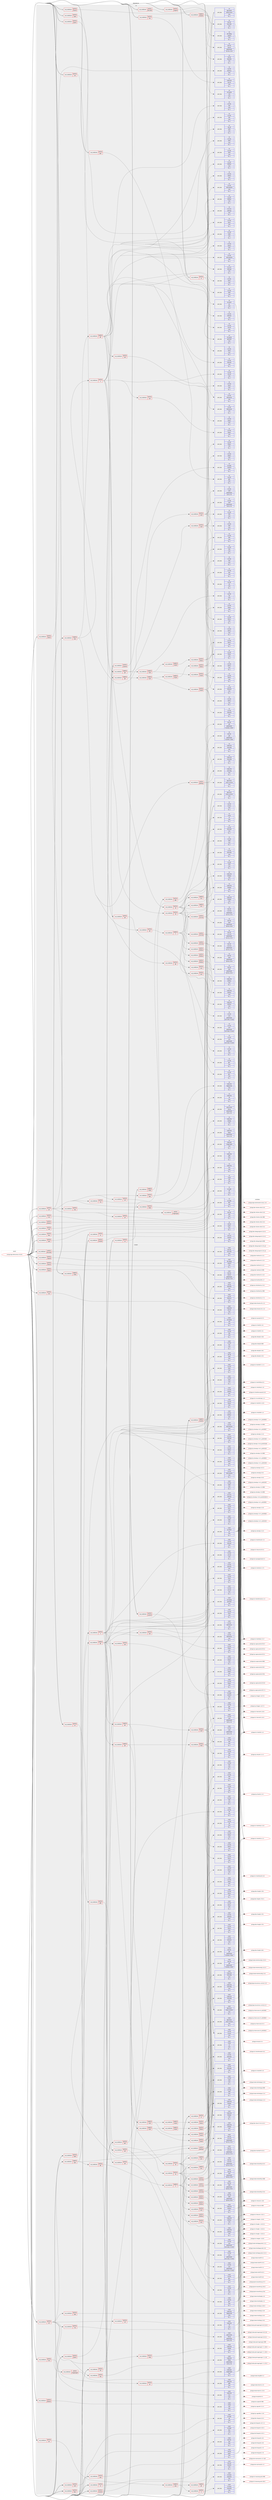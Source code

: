 digraph prolog {

# *************
# Graph options
# *************

newrank=true;
concentrate=true;
compound=true;
graph [rankdir=LR,fontname=Helvetica,fontsize=10,ranksep=1.5];#, ranksep=2.5, nodesep=0.2];
edge  [arrowhead=vee];
node  [fontname=Helvetica,fontsize=10];

# **********
# The ebuild
# **********

subgraph cluster_leftcol {
color=gray;
label=<<i>ebuild</i>>;
id [label="portage://app-editors/emacs-30.0.91", color=red, width=4, href="../app-editors/emacs-30.0.91.svg"];
}

# ****************
# The dependencies
# ****************

subgraph cluster_midcol {
color=gray;
label=<<i>dependencies</i>>;
subgraph cluster_compile {
fillcolor="#eeeeee";
style=filled;
label=<<i>compile</i>>;
subgraph cond4152 {
dependency15662 [label=<<TABLE BORDER="0" CELLBORDER="1" CELLSPACING="0" CELLPADDING="4"><TR><TD ROWSPAN="3" CELLPADDING="10">use_conditional</TD></TR><TR><TD>negative</TD></TR><TR><TD>inotify</TD></TR></TABLE>>, shape=none, color=red];
subgraph cond4153 {
dependency15663 [label=<<TABLE BORDER="0" CELLBORDER="1" CELLSPACING="0" CELLPADDING="4"><TR><TD ROWSPAN="3" CELLPADDING="10">use_conditional</TD></TR><TR><TD>positive</TD></TR><TR><TD>gfile</TD></TR></TABLE>>, shape=none, color=red];
subgraph pack11420 {
dependency15664 [label=<<TABLE BORDER="0" CELLBORDER="1" CELLSPACING="0" CELLPADDING="4" WIDTH="220"><TR><TD ROWSPAN="6" CELLPADDING="30">pack_dep</TD></TR><TR><TD WIDTH="110">install</TD></TR><TR><TD>dev-libs</TD></TR><TR><TD>glib</TD></TR><TR><TD>greaterequal</TD></TR><TR><TD>[[2,28,6],,,2.28.6]</TD></TR></TABLE>>, shape=none, color=blue];
}
dependency15663:e -> dependency15664:w [weight=20,style="dashed",arrowhead="vee"];
}
dependency15662:e -> dependency15663:w [weight=20,style="dashed",arrowhead="vee"];
}
id:e -> dependency15662:w [weight=20,style="solid",arrowhead="vee"];
subgraph cond4154 {
dependency15665 [label=<<TABLE BORDER="0" CELLBORDER="1" CELLSPACING="0" CELLPADDING="4"><TR><TD ROWSPAN="3" CELLPADDING="10">use_conditional</TD></TR><TR><TD>negative</TD></TR><TR><TD>mailutils</TD></TR></TABLE>>, shape=none, color=red];
subgraph pack11421 {
dependency15666 [label=<<TABLE BORDER="0" CELLBORDER="1" CELLSPACING="0" CELLPADDING="4" WIDTH="220"><TR><TD ROWSPAN="6" CELLPADDING="30">pack_dep</TD></TR><TR><TD WIDTH="110">install</TD></TR><TR><TD>acct-group</TD></TR><TR><TD>mail</TD></TR><TR><TD>none</TD></TR><TR><TD>[[],,,,]</TD></TR></TABLE>>, shape=none, color=blue];
}
dependency15665:e -> dependency15666:w [weight=20,style="dashed",arrowhead="vee"];
subgraph pack11422 {
dependency15667 [label=<<TABLE BORDER="0" CELLBORDER="1" CELLSPACING="0" CELLPADDING="4" WIDTH="220"><TR><TD ROWSPAN="6" CELLPADDING="30">pack_dep</TD></TR><TR><TD WIDTH="110">install</TD></TR><TR><TD>net-libs</TD></TR><TR><TD>liblockfile</TD></TR><TR><TD>none</TD></TR><TR><TD>[[],,,,]</TD></TR></TABLE>>, shape=none, color=blue];
}
dependency15665:e -> dependency15667:w [weight=20,style="dashed",arrowhead="vee"];
}
id:e -> dependency15665:w [weight=20,style="solid",arrowhead="vee"];
subgraph cond4155 {
dependency15668 [label=<<TABLE BORDER="0" CELLBORDER="1" CELLSPACING="0" CELLPADDING="4"><TR><TD ROWSPAN="3" CELLPADDING="10">use_conditional</TD></TR><TR><TD>positive</TD></TR><TR><TD>acl</TD></TR></TABLE>>, shape=none, color=red];
subgraph pack11423 {
dependency15669 [label=<<TABLE BORDER="0" CELLBORDER="1" CELLSPACING="0" CELLPADDING="4" WIDTH="220"><TR><TD ROWSPAN="6" CELLPADDING="30">pack_dep</TD></TR><TR><TD WIDTH="110">install</TD></TR><TR><TD>virtual</TD></TR><TR><TD>acl</TD></TR><TR><TD>none</TD></TR><TR><TD>[[],,,,]</TD></TR></TABLE>>, shape=none, color=blue];
}
dependency15668:e -> dependency15669:w [weight=20,style="dashed",arrowhead="vee"];
}
id:e -> dependency15668:w [weight=20,style="solid",arrowhead="vee"];
subgraph cond4156 {
dependency15670 [label=<<TABLE BORDER="0" CELLBORDER="1" CELLSPACING="0" CELLPADDING="4"><TR><TD ROWSPAN="3" CELLPADDING="10">use_conditional</TD></TR><TR><TD>positive</TD></TR><TR><TD>alsa</TD></TR></TABLE>>, shape=none, color=red];
subgraph pack11424 {
dependency15671 [label=<<TABLE BORDER="0" CELLBORDER="1" CELLSPACING="0" CELLPADDING="4" WIDTH="220"><TR><TD ROWSPAN="6" CELLPADDING="30">pack_dep</TD></TR><TR><TD WIDTH="110">install</TD></TR><TR><TD>media-libs</TD></TR><TR><TD>alsa-lib</TD></TR><TR><TD>none</TD></TR><TR><TD>[[],,,,]</TD></TR></TABLE>>, shape=none, color=blue];
}
dependency15670:e -> dependency15671:w [weight=20,style="dashed",arrowhead="vee"];
}
id:e -> dependency15670:w [weight=20,style="solid",arrowhead="vee"];
subgraph cond4157 {
dependency15672 [label=<<TABLE BORDER="0" CELLBORDER="1" CELLSPACING="0" CELLPADDING="4"><TR><TD ROWSPAN="3" CELLPADDING="10">use_conditional</TD></TR><TR><TD>positive</TD></TR><TR><TD>dbus</TD></TR></TABLE>>, shape=none, color=red];
subgraph pack11425 {
dependency15673 [label=<<TABLE BORDER="0" CELLBORDER="1" CELLSPACING="0" CELLPADDING="4" WIDTH="220"><TR><TD ROWSPAN="6" CELLPADDING="30">pack_dep</TD></TR><TR><TD WIDTH="110">install</TD></TR><TR><TD>sys-apps</TD></TR><TR><TD>dbus</TD></TR><TR><TD>none</TD></TR><TR><TD>[[],,,,]</TD></TR></TABLE>>, shape=none, color=blue];
}
dependency15672:e -> dependency15673:w [weight=20,style="dashed",arrowhead="vee"];
}
id:e -> dependency15672:w [weight=20,style="solid",arrowhead="vee"];
subgraph cond4158 {
dependency15674 [label=<<TABLE BORDER="0" CELLBORDER="1" CELLSPACING="0" CELLPADDING="4"><TR><TD ROWSPAN="3" CELLPADDING="10">use_conditional</TD></TR><TR><TD>positive</TD></TR><TR><TD>games</TD></TR></TABLE>>, shape=none, color=red];
subgraph pack11426 {
dependency15675 [label=<<TABLE BORDER="0" CELLBORDER="1" CELLSPACING="0" CELLPADDING="4" WIDTH="220"><TR><TD ROWSPAN="6" CELLPADDING="30">pack_dep</TD></TR><TR><TD WIDTH="110">install</TD></TR><TR><TD>acct-group</TD></TR><TR><TD>gamestat</TD></TR><TR><TD>none</TD></TR><TR><TD>[[],,,,]</TD></TR></TABLE>>, shape=none, color=blue];
}
dependency15674:e -> dependency15675:w [weight=20,style="dashed",arrowhead="vee"];
}
id:e -> dependency15674:w [weight=20,style="solid",arrowhead="vee"];
subgraph cond4159 {
dependency15676 [label=<<TABLE BORDER="0" CELLBORDER="1" CELLSPACING="0" CELLPADDING="4"><TR><TD ROWSPAN="3" CELLPADDING="10">use_conditional</TD></TR><TR><TD>positive</TD></TR><TR><TD>gmp</TD></TR></TABLE>>, shape=none, color=red];
subgraph pack11427 {
dependency15677 [label=<<TABLE BORDER="0" CELLBORDER="1" CELLSPACING="0" CELLPADDING="4" WIDTH="220"><TR><TD ROWSPAN="6" CELLPADDING="30">pack_dep</TD></TR><TR><TD WIDTH="110">install</TD></TR><TR><TD>dev-libs</TD></TR><TR><TD>gmp</TD></TR><TR><TD>none</TD></TR><TR><TD>[[],,,,]</TD></TR></TABLE>>, shape=none, color=blue];
}
dependency15676:e -> dependency15677:w [weight=20,style="dashed",arrowhead="vee"];
}
id:e -> dependency15676:w [weight=20,style="solid",arrowhead="vee"];
subgraph cond4160 {
dependency15678 [label=<<TABLE BORDER="0" CELLBORDER="1" CELLSPACING="0" CELLPADDING="4"><TR><TD ROWSPAN="3" CELLPADDING="10">use_conditional</TD></TR><TR><TD>positive</TD></TR><TR><TD>gpm</TD></TR></TABLE>>, shape=none, color=red];
subgraph pack11428 {
dependency15679 [label=<<TABLE BORDER="0" CELLBORDER="1" CELLSPACING="0" CELLPADDING="4" WIDTH="220"><TR><TD ROWSPAN="6" CELLPADDING="30">pack_dep</TD></TR><TR><TD WIDTH="110">install</TD></TR><TR><TD>sys-libs</TD></TR><TR><TD>gpm</TD></TR><TR><TD>none</TD></TR><TR><TD>[[],,,,]</TD></TR></TABLE>>, shape=none, color=blue];
}
dependency15678:e -> dependency15679:w [weight=20,style="dashed",arrowhead="vee"];
}
id:e -> dependency15678:w [weight=20,style="solid",arrowhead="vee"];
subgraph cond4161 {
dependency15680 [label=<<TABLE BORDER="0" CELLBORDER="1" CELLSPACING="0" CELLPADDING="4"><TR><TD ROWSPAN="3" CELLPADDING="10">use_conditional</TD></TR><TR><TD>positive</TD></TR><TR><TD>gui</TD></TR></TABLE>>, shape=none, color=red];
subgraph cond4162 {
dependency15683 [label=<<TABLE BORDER="0" CELLBORDER="1" CELLSPACING="0" CELLPADDING="4"><TR><TD ROWSPAN="3" CELLPADDING="10">use_conditional</TD></TR><TR><TD>negative</TD></TR><TR><TD>aqua</TD></TR></TABLE>>, shape=none, color=red];
subgraph cond4164 {
dependency15684 [label=<<TABLE BORDER="0" CELLBORDER="1" CELLSPACING="0" CELLPADDING="4"><TR><TD ROWSPAN="3" CELLPADDING="10">use_conditional</TD></TR><TR><TD>negative</TD></TR><TR><TD>gtk</TD></TR></TABLE>>, shape=none, color=red];
subgraph pack11431 {
dependency15687 [label=<<TABLE BORDER="0" CELLBORDER="1" CELLSPACING="0" CELLPADDING="4" WIDTH="220"><TR><TD ROWSPAN="6" CELLPADDING="30">pack_dep</TD></TR><TR><TD WIDTH="110">install</TD></TR><TR><TD>x11-base</TD></TR><TR><TD>xorg-proto</TD></TR><TR><TD>none</TD></TR><TR><TD>[[],,,,]</TD></TR></TABLE>>, shape=none, color=blue];
}
dependency15684:e -> dependency15687:w [weight=20,style="dashed",arrowhead="vee"];
}
dependency15683:e -> dependency15684:w [weight=20,style="dashed",arrowhead="vee"];
subgraph cond4166 {
dependency15690 [label=<<TABLE BORDER="0" CELLBORDER="1" CELLSPACING="0" CELLPADDING="4"><TR><TD ROWSPAN="3" CELLPADDING="10">use_conditional</TD></TR><TR><TD>positive</TD></TR><TR><TD>X</TD></TR></TABLE>>, shape=none, color=red];
subgraph pack11434 {
dependency15691 [label=<<TABLE BORDER="0" CELLBORDER="1" CELLSPACING="0" CELLPADDING="4" WIDTH="220"><TR><TD ROWSPAN="6" CELLPADDING="30">pack_dep</TD></TR><TR><TD WIDTH="110">install</TD></TR><TR><TD>x11-base</TD></TR><TR><TD>xorg-proto</TD></TR><TR><TD>none</TD></TR><TR><TD>[[],,,,]</TD></TR></TABLE>>, shape=none, color=blue];
}
dependency15690:e -> dependency15691:w [weight=20,style="dashed",arrowhead="vee"];
}
dependency15683:e -> dependency15690:w [weight=20,style="dashed",arrowhead="vee"];
}
dependency15680:e -> dependency15683:w [weight=20,style="dashed",arrowhead="vee"];
}
id:e -> dependency15680:w [weight=20,style="solid",arrowhead="vee"];
subgraph cond4168 {
dependency15694 [label=<<TABLE BORDER="0" CELLBORDER="1" CELLSPACING="0" CELLPADDING="4"><TR><TD ROWSPAN="3" CELLPADDING="10">use_conditional</TD></TR><TR><TD>positive</TD></TR><TR><TD>gui</TD></TR></TABLE>>, shape=none, color=red];
subgraph cond4169 {
dependency15696 [label=<<TABLE BORDER="0" CELLBORDER="1" CELLSPACING="0" CELLPADDING="4"><TR><TD ROWSPAN="3" CELLPADDING="10">use_conditional</TD></TR><TR><TD>positive</TD></TR><TR><TD>gif</TD></TR></TABLE>>, shape=none, color=red];
subgraph pack11437 {
dependency15699 [label=<<TABLE BORDER="0" CELLBORDER="1" CELLSPACING="0" CELLPADDING="4" WIDTH="220"><TR><TD ROWSPAN="6" CELLPADDING="30">pack_dep</TD></TR><TR><TD WIDTH="110">install</TD></TR><TR><TD>media-libs</TD></TR><TR><TD>giflib</TD></TR><TR><TD>none</TD></TR><TR><TD>[[],,,,]</TD></TR></TABLE>>, shape=none, color=blue];
}
dependency15696:e -> dependency15699:w [weight=20,style="dashed",arrowhead="vee"];
}
dependency15694:e -> dependency15696:w [weight=20,style="dashed",arrowhead="vee"];
subgraph cond4171 {
dependency15700 [label=<<TABLE BORDER="0" CELLBORDER="1" CELLSPACING="0" CELLPADDING="4"><TR><TD ROWSPAN="3" CELLPADDING="10">use_conditional</TD></TR><TR><TD>positive</TD></TR><TR><TD>jpeg</TD></TR></TABLE>>, shape=none, color=red];
subgraph pack11440 {
dependency15701 [label=<<TABLE BORDER="0" CELLBORDER="1" CELLSPACING="0" CELLPADDING="4" WIDTH="220"><TR><TD ROWSPAN="6" CELLPADDING="30">pack_dep</TD></TR><TR><TD WIDTH="110">install</TD></TR><TR><TD>media-libs</TD></TR><TR><TD>libjpeg-turbo</TD></TR><TR><TD>none</TD></TR><TR><TD>[[],,,,]</TD></TR></TABLE>>, shape=none, color=blue];
}
dependency15700:e -> dependency15701:w [weight=20,style="dashed",arrowhead="vee"];
}
dependency15694:e -> dependency15700:w [weight=20,style="dashed",arrowhead="vee"];
subgraph cond4172 {
dependency15704 [label=<<TABLE BORDER="0" CELLBORDER="1" CELLSPACING="0" CELLPADDING="4"><TR><TD ROWSPAN="3" CELLPADDING="10">use_conditional</TD></TR><TR><TD>positive</TD></TR><TR><TD>png</TD></TR></TABLE>>, shape=none, color=red];
subgraph pack11442 {
dependency15705 [label=<<TABLE BORDER="0" CELLBORDER="1" CELLSPACING="0" CELLPADDING="4" WIDTH="220"><TR><TD ROWSPAN="6" CELLPADDING="30">pack_dep</TD></TR><TR><TD WIDTH="110">install</TD></TR><TR><TD>media-libs</TD></TR><TR><TD>libpng</TD></TR><TR><TD>greaterequal</TD></TR><TR><TD>[[1,4],,,1.4]</TD></TR></TABLE>>, shape=none, color=blue];
}
dependency15704:e -> dependency15705:w [weight=20,style="dashed",arrowhead="vee"];
}
dependency15694:e -> dependency15704:w [weight=20,style="dashed",arrowhead="vee"];
subgraph cond4174 {
dependency15708 [label=<<TABLE BORDER="0" CELLBORDER="1" CELLSPACING="0" CELLPADDING="4"><TR><TD ROWSPAN="3" CELLPADDING="10">use_conditional</TD></TR><TR><TD>positive</TD></TR><TR><TD>svg</TD></TR></TABLE>>, shape=none, color=red];
subgraph pack11444 {
dependency15709 [label=<<TABLE BORDER="0" CELLBORDER="1" CELLSPACING="0" CELLPADDING="4" WIDTH="220"><TR><TD ROWSPAN="6" CELLPADDING="30">pack_dep</TD></TR><TR><TD WIDTH="110">install</TD></TR><TR><TD>gnome-base</TD></TR><TR><TD>librsvg</TD></TR><TR><TD>greaterequal</TD></TR><TR><TD>[[2,0],,,2.0]</TD></TR></TABLE>>, shape=none, color=blue];
}
dependency15708:e -> dependency15709:w [weight=20,style="dashed",arrowhead="vee"];
}
dependency15694:e -> dependency15708:w [weight=20,style="dashed",arrowhead="vee"];
subgraph cond4176 {
dependency15712 [label=<<TABLE BORDER="0" CELLBORDER="1" CELLSPACING="0" CELLPADDING="4"><TR><TD ROWSPAN="3" CELLPADDING="10">use_conditional</TD></TR><TR><TD>positive</TD></TR><TR><TD>tiff</TD></TR></TABLE>>, shape=none, color=red];
subgraph pack11446 {
dependency15713 [label=<<TABLE BORDER="0" CELLBORDER="1" CELLSPACING="0" CELLPADDING="4" WIDTH="220"><TR><TD ROWSPAN="6" CELLPADDING="30">pack_dep</TD></TR><TR><TD WIDTH="110">install</TD></TR><TR><TD>media-libs</TD></TR><TR><TD>tiff</TD></TR><TR><TD>none</TD></TR><TR><TD>[[],,,,]</TD></TR></TABLE>>, shape=none, color=blue];
}
dependency15712:e -> dependency15713:w [weight=20,style="dashed",arrowhead="vee"];
}
dependency15694:e -> dependency15712:w [weight=20,style="dashed",arrowhead="vee"];
subgraph cond4178 {
dependency15716 [label=<<TABLE BORDER="0" CELLBORDER="1" CELLSPACING="0" CELLPADDING="4"><TR><TD ROWSPAN="3" CELLPADDING="10">use_conditional</TD></TR><TR><TD>positive</TD></TR><TR><TD>webp</TD></TR></TABLE>>, shape=none, color=red];
subgraph pack11448 {
dependency15718 [label=<<TABLE BORDER="0" CELLBORDER="1" CELLSPACING="0" CELLPADDING="4" WIDTH="220"><TR><TD ROWSPAN="6" CELLPADDING="30">pack_dep</TD></TR><TR><TD WIDTH="110">install</TD></TR><TR><TD>media-libs</TD></TR><TR><TD>libwebp</TD></TR><TR><TD>none</TD></TR><TR><TD>[[],,,,]</TD></TR></TABLE>>, shape=none, color=blue];
}
dependency15716:e -> dependency15718:w [weight=20,style="dashed",arrowhead="vee"];
}
dependency15694:e -> dependency15716:w [weight=20,style="dashed",arrowhead="vee"];
subgraph cond4181 {
dependency15721 [label=<<TABLE BORDER="0" CELLBORDER="1" CELLSPACING="0" CELLPADDING="4"><TR><TD ROWSPAN="3" CELLPADDING="10">use_conditional</TD></TR><TR><TD>positive</TD></TR><TR><TD>imagemagick</TD></TR></TABLE>>, shape=none, color=red];
subgraph pack11451 {
dependency15722 [label=<<TABLE BORDER="0" CELLBORDER="1" CELLSPACING="0" CELLPADDING="4" WIDTH="220"><TR><TD ROWSPAN="6" CELLPADDING="30">pack_dep</TD></TR><TR><TD WIDTH="110">install</TD></TR><TR><TD>media-gfx</TD></TR><TR><TD>imagemagick</TD></TR><TR><TD>none</TD></TR><TR><TD>[[],,,,]</TD></TR></TABLE>>, shape=none, color=blue];
}
dependency15721:e -> dependency15722:w [weight=20,style="dashed",arrowhead="vee"];
}
dependency15694:e -> dependency15721:w [weight=20,style="dashed",arrowhead="vee"];
subgraph cond4182 {
dependency15724 [label=<<TABLE BORDER="0" CELLBORDER="1" CELLSPACING="0" CELLPADDING="4"><TR><TD ROWSPAN="3" CELLPADDING="10">use_conditional</TD></TR><TR><TD>negative</TD></TR><TR><TD>aqua</TD></TR></TABLE>>, shape=none, color=red];
subgraph cond4184 {
dependency15726 [label=<<TABLE BORDER="0" CELLBORDER="1" CELLSPACING="0" CELLPADDING="4"><TR><TD ROWSPAN="3" CELLPADDING="10">use_conditional</TD></TR><TR><TD>positive</TD></TR><TR><TD>gsettings</TD></TR></TABLE>>, shape=none, color=red];
subgraph pack11452 {
dependency15728 [label=<<TABLE BORDER="0" CELLBORDER="1" CELLSPACING="0" CELLPADDING="4" WIDTH="220"><TR><TD ROWSPAN="6" CELLPADDING="30">pack_dep</TD></TR><TR><TD WIDTH="110">install</TD></TR><TR><TD>app-emacs</TD></TR><TR><TD>emacs-common</TD></TR><TR><TD>none</TD></TR><TR><TD>[[],,,,]</TD></TR></TABLE>>, shape=none, color=blue];
}
dependency15726:e -> dependency15728:w [weight=20,style="dashed",arrowhead="vee"];
subgraph pack11454 {
dependency15730 [label=<<TABLE BORDER="0" CELLBORDER="1" CELLSPACING="0" CELLPADDING="4" WIDTH="220"><TR><TD ROWSPAN="6" CELLPADDING="30">pack_dep</TD></TR><TR><TD WIDTH="110">install</TD></TR><TR><TD>dev-libs</TD></TR><TR><TD>glib</TD></TR><TR><TD>greaterequal</TD></TR><TR><TD>[[2,28,6],,,2.28.6]</TD></TR></TABLE>>, shape=none, color=blue];
}
dependency15726:e -> dependency15730:w [weight=20,style="dashed",arrowhead="vee"];
}
dependency15724:e -> dependency15726:w [weight=20,style="dashed",arrowhead="vee"];
subgraph cond4189 {
dependency15733 [label=<<TABLE BORDER="0" CELLBORDER="1" CELLSPACING="0" CELLPADDING="4"><TR><TD ROWSPAN="3" CELLPADDING="10">use_conditional</TD></TR><TR><TD>positive</TD></TR><TR><TD>gtk</TD></TR></TABLE>>, shape=none, color=red];
subgraph cond4191 {
dependency15735 [label=<<TABLE BORDER="0" CELLBORDER="1" CELLSPACING="0" CELLPADDING="4"><TR><TD ROWSPAN="3" CELLPADDING="10">use_conditional</TD></TR><TR><TD>negative</TD></TR><TR><TD>X</TD></TR></TABLE>>, shape=none, color=red];
subgraph pack11456 {
dependency15738 [label=<<TABLE BORDER="0" CELLBORDER="1" CELLSPACING="0" CELLPADDING="4" WIDTH="220"><TR><TD ROWSPAN="6" CELLPADDING="30">pack_dep</TD></TR><TR><TD WIDTH="110">install</TD></TR><TR><TD>media-libs</TD></TR><TR><TD>fontconfig</TD></TR><TR><TD>none</TD></TR><TR><TD>[[],,,,]</TD></TR></TABLE>>, shape=none, color=blue];
}
dependency15735:e -> dependency15738:w [weight=20,style="dashed",arrowhead="vee"];
subgraph pack11458 {
dependency15740 [label=<<TABLE BORDER="0" CELLBORDER="1" CELLSPACING="0" CELLPADDING="4" WIDTH="220"><TR><TD ROWSPAN="6" CELLPADDING="30">pack_dep</TD></TR><TR><TD WIDTH="110">install</TD></TR><TR><TD>media-libs</TD></TR><TR><TD>freetype</TD></TR><TR><TD>none</TD></TR><TR><TD>[[],,,,]</TD></TR></TABLE>>, shape=none, color=blue];
}
dependency15735:e -> dependency15740:w [weight=20,style="dashed",arrowhead="vee"];
subgraph pack11460 {
dependency15743 [label=<<TABLE BORDER="0" CELLBORDER="1" CELLSPACING="0" CELLPADDING="4" WIDTH="220"><TR><TD ROWSPAN="6" CELLPADDING="30">pack_dep</TD></TR><TR><TD WIDTH="110">install</TD></TR><TR><TD>x11-libs</TD></TR><TR><TD>cairo</TD></TR><TR><TD>greaterequal</TD></TR><TR><TD>[[1,12,18],,,1.12.18]</TD></TR></TABLE>>, shape=none, color=blue];
}
dependency15735:e -> dependency15743:w [weight=20,style="dashed",arrowhead="vee"];
subgraph pack11463 {
dependency15746 [label=<<TABLE BORDER="0" CELLBORDER="1" CELLSPACING="0" CELLPADDING="4" WIDTH="220"><TR><TD ROWSPAN="6" CELLPADDING="30">pack_dep</TD></TR><TR><TD WIDTH="110">install</TD></TR><TR><TD>x11-libs</TD></TR><TR><TD>gtk+</TD></TR><TR><TD>none</TD></TR><TR><TD>[[],,,,]</TD></TR></TABLE>>, shape=none, color=blue];
}
dependency15735:e -> dependency15746:w [weight=20,style="dashed",arrowhead="vee"];
subgraph cond4193 {
dependency15749 [label=<<TABLE BORDER="0" CELLBORDER="1" CELLSPACING="0" CELLPADDING="4"><TR><TD ROWSPAN="3" CELLPADDING="10">use_conditional</TD></TR><TR><TD>positive</TD></TR><TR><TD>harfbuzz</TD></TR></TABLE>>, shape=none, color=red];
subgraph pack11467 {
dependency15752 [label=<<TABLE BORDER="0" CELLBORDER="1" CELLSPACING="0" CELLPADDING="4" WIDTH="220"><TR><TD ROWSPAN="6" CELLPADDING="30">pack_dep</TD></TR><TR><TD WIDTH="110">install</TD></TR><TR><TD>media-libs</TD></TR><TR><TD>harfbuzz</TD></TR><TR><TD>none</TD></TR><TR><TD>[[],,,,]</TD></TR></TABLE>>, shape=none, color=blue];
}
dependency15749:e -> dependency15752:w [weight=20,style="dashed",arrowhead="vee"];
}
dependency15735:e -> dependency15749:w [weight=20,style="dashed",arrowhead="vee"];
subgraph cond4195 {
dependency15756 [label=<<TABLE BORDER="0" CELLBORDER="1" CELLSPACING="0" CELLPADDING="4"><TR><TD ROWSPAN="3" CELLPADDING="10">use_conditional</TD></TR><TR><TD>positive</TD></TR><TR><TD>m17n-lib</TD></TR></TABLE>>, shape=none, color=red];
subgraph pack11472 {
dependency15758 [label=<<TABLE BORDER="0" CELLBORDER="1" CELLSPACING="0" CELLPADDING="4" WIDTH="220"><TR><TD ROWSPAN="6" CELLPADDING="30">pack_dep</TD></TR><TR><TD WIDTH="110">install</TD></TR><TR><TD>dev-libs</TD></TR><TR><TD>libotf</TD></TR><TR><TD>greaterequal</TD></TR><TR><TD>[[0,9,4],,,0.9.4]</TD></TR></TABLE>>, shape=none, color=blue];
}
dependency15756:e -> dependency15758:w [weight=20,style="dashed",arrowhead="vee"];
subgraph pack11475 {
dependency15762 [label=<<TABLE BORDER="0" CELLBORDER="1" CELLSPACING="0" CELLPADDING="4" WIDTH="220"><TR><TD ROWSPAN="6" CELLPADDING="30">pack_dep</TD></TR><TR><TD WIDTH="110">install</TD></TR><TR><TD>dev-libs</TD></TR><TR><TD>m17n-lib</TD></TR><TR><TD>greaterequal</TD></TR><TR><TD>[[1,5,1],,,1.5.1]</TD></TR></TABLE>>, shape=none, color=blue];
}
dependency15756:e -> dependency15762:w [weight=20,style="dashed",arrowhead="vee"];
}
dependency15735:e -> dependency15756:w [weight=20,style="dashed",arrowhead="vee"];
}
dependency15733:e -> dependency15735:w [weight=20,style="dashed",arrowhead="vee"];
}
dependency15724:e -> dependency15733:w [weight=20,style="dashed",arrowhead="vee"];
subgraph cond4199 {
dependency15766 [label=<<TABLE BORDER="0" CELLBORDER="1" CELLSPACING="0" CELLPADDING="4"><TR><TD ROWSPAN="3" CELLPADDING="10">use_conditional</TD></TR><TR><TD>negative</TD></TR><TR><TD>gtk</TD></TR></TABLE>>, shape=none, color=red];
subgraph pack11477 {
dependency15767 [label=<<TABLE BORDER="0" CELLBORDER="1" CELLSPACING="0" CELLPADDING="4" WIDTH="220"><TR><TD ROWSPAN="6" CELLPADDING="30">pack_dep</TD></TR><TR><TD WIDTH="110">install</TD></TR><TR><TD>x11-libs</TD></TR><TR><TD>libICE</TD></TR><TR><TD>none</TD></TR><TR><TD>[[],,,,]</TD></TR></TABLE>>, shape=none, color=blue];
}
dependency15766:e -> dependency15767:w [weight=20,style="dashed",arrowhead="vee"];
subgraph pack11479 {
dependency15770 [label=<<TABLE BORDER="0" CELLBORDER="1" CELLSPACING="0" CELLPADDING="4" WIDTH="220"><TR><TD ROWSPAN="6" CELLPADDING="30">pack_dep</TD></TR><TR><TD WIDTH="110">install</TD></TR><TR><TD>x11-libs</TD></TR><TR><TD>libSM</TD></TR><TR><TD>none</TD></TR><TR><TD>[[],,,,]</TD></TR></TABLE>>, shape=none, color=blue];
}
dependency15766:e -> dependency15770:w [weight=20,style="dashed",arrowhead="vee"];
subgraph pack11482 {
dependency15775 [label=<<TABLE BORDER="0" CELLBORDER="1" CELLSPACING="0" CELLPADDING="4" WIDTH="220"><TR><TD ROWSPAN="6" CELLPADDING="30">pack_dep</TD></TR><TR><TD WIDTH="110">install</TD></TR><TR><TD>x11-libs</TD></TR><TR><TD>libX11</TD></TR><TR><TD>none</TD></TR><TR><TD>[[],,,,]</TD></TR></TABLE>>, shape=none, color=blue];
}
dependency15766:e -> dependency15775:w [weight=20,style="dashed",arrowhead="vee"];
subgraph pack11484 {
dependency15779 [label=<<TABLE BORDER="0" CELLBORDER="1" CELLSPACING="0" CELLPADDING="4" WIDTH="220"><TR><TD ROWSPAN="6" CELLPADDING="30">pack_dep</TD></TR><TR><TD WIDTH="110">install</TD></TR><TR><TD>x11-libs</TD></TR><TR><TD>libXcomposite</TD></TR><TR><TD>none</TD></TR><TR><TD>[[],,,,]</TD></TR></TABLE>>, shape=none, color=blue];
}
dependency15766:e -> dependency15779:w [weight=20,style="dashed",arrowhead="vee"];
subgraph pack11488 {
dependency15782 [label=<<TABLE BORDER="0" CELLBORDER="1" CELLSPACING="0" CELLPADDING="4" WIDTH="220"><TR><TD ROWSPAN="6" CELLPADDING="30">pack_dep</TD></TR><TR><TD WIDTH="110">install</TD></TR><TR><TD>x11-libs</TD></TR><TR><TD>libXext</TD></TR><TR><TD>none</TD></TR><TR><TD>[[],,,,]</TD></TR></TABLE>>, shape=none, color=blue];
}
dependency15766:e -> dependency15782:w [weight=20,style="dashed",arrowhead="vee"];
subgraph pack11489 {
dependency15786 [label=<<TABLE BORDER="0" CELLBORDER="1" CELLSPACING="0" CELLPADDING="4" WIDTH="220"><TR><TD ROWSPAN="6" CELLPADDING="30">pack_dep</TD></TR><TR><TD WIDTH="110">install</TD></TR><TR><TD>x11-libs</TD></TR><TR><TD>libXfixes</TD></TR><TR><TD>none</TD></TR><TR><TD>[[],,,,]</TD></TR></TABLE>>, shape=none, color=blue];
}
dependency15766:e -> dependency15786:w [weight=20,style="dashed",arrowhead="vee"];
subgraph pack11491 {
dependency15788 [label=<<TABLE BORDER="0" CELLBORDER="1" CELLSPACING="0" CELLPADDING="4" WIDTH="220"><TR><TD ROWSPAN="6" CELLPADDING="30">pack_dep</TD></TR><TR><TD WIDTH="110">install</TD></TR><TR><TD>x11-libs</TD></TR><TR><TD>libXi</TD></TR><TR><TD>none</TD></TR><TR><TD>[[],,,,]</TD></TR></TABLE>>, shape=none, color=blue];
}
dependency15766:e -> dependency15788:w [weight=20,style="dashed",arrowhead="vee"];
subgraph pack11495 {
dependency15795 [label=<<TABLE BORDER="0" CELLBORDER="1" CELLSPACING="0" CELLPADDING="4" WIDTH="220"><TR><TD ROWSPAN="6" CELLPADDING="30">pack_dep</TD></TR><TR><TD WIDTH="110">install</TD></TR><TR><TD>x11-libs</TD></TR><TR><TD>libXinerama</TD></TR><TR><TD>none</TD></TR><TR><TD>[[],,,,]</TD></TR></TABLE>>, shape=none, color=blue];
}
dependency15766:e -> dependency15795:w [weight=20,style="dashed",arrowhead="vee"];
subgraph pack11497 {
dependency15797 [label=<<TABLE BORDER="0" CELLBORDER="1" CELLSPACING="0" CELLPADDING="4" WIDTH="220"><TR><TD ROWSPAN="6" CELLPADDING="30">pack_dep</TD></TR><TR><TD WIDTH="110">install</TD></TR><TR><TD>x11-libs</TD></TR><TR><TD>libXrandr</TD></TR><TR><TD>none</TD></TR><TR><TD>[[],,,,]</TD></TR></TABLE>>, shape=none, color=blue];
}
dependency15766:e -> dependency15797:w [weight=20,style="dashed",arrowhead="vee"];
subgraph pack11501 {
dependency15804 [label=<<TABLE BORDER="0" CELLBORDER="1" CELLSPACING="0" CELLPADDING="4" WIDTH="220"><TR><TD ROWSPAN="6" CELLPADDING="30">pack_dep</TD></TR><TR><TD WIDTH="110">install</TD></TR><TR><TD>x11-libs</TD></TR><TR><TD>libxcb</TD></TR><TR><TD>none</TD></TR><TR><TD>[[],,,,]</TD></TR></TABLE>>, shape=none, color=blue];
}
dependency15766:e -> dependency15804:w [weight=20,style="dashed",arrowhead="vee"];
subgraph pack11504 {
dependency15808 [label=<<TABLE BORDER="0" CELLBORDER="1" CELLSPACING="0" CELLPADDING="4" WIDTH="220"><TR><TD ROWSPAN="6" CELLPADDING="30">pack_dep</TD></TR><TR><TD WIDTH="110">install</TD></TR><TR><TD>x11-libs</TD></TR><TR><TD>xcb-util</TD></TR><TR><TD>none</TD></TR><TR><TD>[[],,,,]</TD></TR></TABLE>>, shape=none, color=blue];
}
dependency15766:e -> dependency15808:w [weight=20,style="dashed",arrowhead="vee"];
subgraph pack11506 {
dependency15810 [label=<<TABLE BORDER="0" CELLBORDER="1" CELLSPACING="0" CELLPADDING="4" WIDTH="220"><TR><TD ROWSPAN="6" CELLPADDING="30">pack_dep</TD></TR><TR><TD WIDTH="110">install</TD></TR><TR><TD>x11-misc</TD></TR><TR><TD>xbitmaps</TD></TR><TR><TD>none</TD></TR><TR><TD>[[],,,,]</TD></TR></TABLE>>, shape=none, color=blue];
}
dependency15766:e -> dependency15810:w [weight=20,style="dashed",arrowhead="vee"];
subgraph cond4216 {
dependency15814 [label=<<TABLE BORDER="0" CELLBORDER="1" CELLSPACING="0" CELLPADDING="4"><TR><TD ROWSPAN="3" CELLPADDING="10">use_conditional</TD></TR><TR><TD>positive</TD></TR><TR><TD>xpm</TD></TR></TABLE>>, shape=none, color=red];
subgraph pack11510 {
dependency15817 [label=<<TABLE BORDER="0" CELLBORDER="1" CELLSPACING="0" CELLPADDING="4" WIDTH="220"><TR><TD ROWSPAN="6" CELLPADDING="30">pack_dep</TD></TR><TR><TD WIDTH="110">install</TD></TR><TR><TD>x11-libs</TD></TR><TR><TD>libXpm</TD></TR><TR><TD>none</TD></TR><TR><TD>[[],,,,]</TD></TR></TABLE>>, shape=none, color=blue];
}
dependency15814:e -> dependency15817:w [weight=20,style="dashed",arrowhead="vee"];
}
dependency15766:e -> dependency15814:w [weight=20,style="dashed",arrowhead="vee"];
subgraph cond4217 {
dependency15820 [label=<<TABLE BORDER="0" CELLBORDER="1" CELLSPACING="0" CELLPADDING="4"><TR><TD ROWSPAN="3" CELLPADDING="10">use_conditional</TD></TR><TR><TD>positive</TD></TR><TR><TD>xft</TD></TR></TABLE>>, shape=none, color=red];
subgraph pack11516 {
dependency15825 [label=<<TABLE BORDER="0" CELLBORDER="1" CELLSPACING="0" CELLPADDING="4" WIDTH="220"><TR><TD ROWSPAN="6" CELLPADDING="30">pack_dep</TD></TR><TR><TD WIDTH="110">install</TD></TR><TR><TD>media-libs</TD></TR><TR><TD>fontconfig</TD></TR><TR><TD>none</TD></TR><TR><TD>[[],,,,]</TD></TR></TABLE>>, shape=none, color=blue];
}
dependency15820:e -> dependency15825:w [weight=20,style="dashed",arrowhead="vee"];
subgraph pack11520 {
dependency15828 [label=<<TABLE BORDER="0" CELLBORDER="1" CELLSPACING="0" CELLPADDING="4" WIDTH="220"><TR><TD ROWSPAN="6" CELLPADDING="30">pack_dep</TD></TR><TR><TD WIDTH="110">install</TD></TR><TR><TD>media-libs</TD></TR><TR><TD>freetype</TD></TR><TR><TD>none</TD></TR><TR><TD>[[],,,,]</TD></TR></TABLE>>, shape=none, color=blue];
}
dependency15820:e -> dependency15828:w [weight=20,style="dashed",arrowhead="vee"];
subgraph pack11523 {
dependency15832 [label=<<TABLE BORDER="0" CELLBORDER="1" CELLSPACING="0" CELLPADDING="4" WIDTH="220"><TR><TD ROWSPAN="6" CELLPADDING="30">pack_dep</TD></TR><TR><TD WIDTH="110">install</TD></TR><TR><TD>x11-libs</TD></TR><TR><TD>libXrender</TD></TR><TR><TD>none</TD></TR><TR><TD>[[],,,,]</TD></TR></TABLE>>, shape=none, color=blue];
}
dependency15820:e -> dependency15832:w [weight=20,style="dashed",arrowhead="vee"];
subgraph cond4220 {
dependency15836 [label=<<TABLE BORDER="0" CELLBORDER="1" CELLSPACING="0" CELLPADDING="4"><TR><TD ROWSPAN="3" CELLPADDING="10">use_conditional</TD></TR><TR><TD>positive</TD></TR><TR><TD>cairo</TD></TR></TABLE>>, shape=none, color=red];
subgraph pack11526 {
dependency15837 [label=<<TABLE BORDER="0" CELLBORDER="1" CELLSPACING="0" CELLPADDING="4" WIDTH="220"><TR><TD ROWSPAN="6" CELLPADDING="30">pack_dep</TD></TR><TR><TD WIDTH="110">install</TD></TR><TR><TD>x11-libs</TD></TR><TR><TD>cairo</TD></TR><TR><TD>greaterequal</TD></TR><TR><TD>[[1,12,18],,,1.12.18]</TD></TR></TABLE>>, shape=none, color=blue];
}
dependency15836:e -> dependency15837:w [weight=20,style="dashed",arrowhead="vee"];
}
dependency15820:e -> dependency15836:w [weight=20,style="dashed",arrowhead="vee"];
subgraph cond4223 {
dependency15842 [label=<<TABLE BORDER="0" CELLBORDER="1" CELLSPACING="0" CELLPADDING="4"><TR><TD ROWSPAN="3" CELLPADDING="10">use_conditional</TD></TR><TR><TD>negative</TD></TR><TR><TD>cairo</TD></TR></TABLE>>, shape=none, color=red];
subgraph pack11529 {
dependency15843 [label=<<TABLE BORDER="0" CELLBORDER="1" CELLSPACING="0" CELLPADDING="4" WIDTH="220"><TR><TD ROWSPAN="6" CELLPADDING="30">pack_dep</TD></TR><TR><TD WIDTH="110">install</TD></TR><TR><TD>x11-libs</TD></TR><TR><TD>libXft</TD></TR><TR><TD>none</TD></TR><TR><TD>[[],,,,]</TD></TR></TABLE>>, shape=none, color=blue];
}
dependency15842:e -> dependency15843:w [weight=20,style="dashed",arrowhead="vee"];
}
dependency15820:e -> dependency15842:w [weight=20,style="dashed",arrowhead="vee"];
subgraph cond4226 {
dependency15847 [label=<<TABLE BORDER="0" CELLBORDER="1" CELLSPACING="0" CELLPADDING="4"><TR><TD ROWSPAN="3" CELLPADDING="10">use_conditional</TD></TR><TR><TD>positive</TD></TR><TR><TD>harfbuzz</TD></TR></TABLE>>, shape=none, color=red];
subgraph pack11532 {
dependency15849 [label=<<TABLE BORDER="0" CELLBORDER="1" CELLSPACING="0" CELLPADDING="4" WIDTH="220"><TR><TD ROWSPAN="6" CELLPADDING="30">pack_dep</TD></TR><TR><TD WIDTH="110">install</TD></TR><TR><TD>media-libs</TD></TR><TR><TD>harfbuzz</TD></TR><TR><TD>none</TD></TR><TR><TD>[[],,,,]</TD></TR></TABLE>>, shape=none, color=blue];
}
dependency15847:e -> dependency15849:w [weight=20,style="dashed",arrowhead="vee"];
}
dependency15820:e -> dependency15847:w [weight=20,style="dashed",arrowhead="vee"];
subgraph cond4228 {
dependency15852 [label=<<TABLE BORDER="0" CELLBORDER="1" CELLSPACING="0" CELLPADDING="4"><TR><TD ROWSPAN="3" CELLPADDING="10">use_conditional</TD></TR><TR><TD>positive</TD></TR><TR><TD>m17n-lib</TD></TR></TABLE>>, shape=none, color=red];
subgraph pack11534 {
dependency15854 [label=<<TABLE BORDER="0" CELLBORDER="1" CELLSPACING="0" CELLPADDING="4" WIDTH="220"><TR><TD ROWSPAN="6" CELLPADDING="30">pack_dep</TD></TR><TR><TD WIDTH="110">install</TD></TR><TR><TD>dev-libs</TD></TR><TR><TD>libotf</TD></TR><TR><TD>greaterequal</TD></TR><TR><TD>[[0,9,4],,,0.9.4]</TD></TR></TABLE>>, shape=none, color=blue];
}
dependency15852:e -> dependency15854:w [weight=20,style="dashed",arrowhead="vee"];
subgraph pack11537 {
dependency15858 [label=<<TABLE BORDER="0" CELLBORDER="1" CELLSPACING="0" CELLPADDING="4" WIDTH="220"><TR><TD ROWSPAN="6" CELLPADDING="30">pack_dep</TD></TR><TR><TD WIDTH="110">install</TD></TR><TR><TD>dev-libs</TD></TR><TR><TD>m17n-lib</TD></TR><TR><TD>greaterequal</TD></TR><TR><TD>[[1,5,1],,,1.5.1]</TD></TR></TABLE>>, shape=none, color=blue];
}
dependency15852:e -> dependency15858:w [weight=20,style="dashed",arrowhead="vee"];
}
dependency15820:e -> dependency15852:w [weight=20,style="dashed",arrowhead="vee"];
}
dependency15766:e -> dependency15820:w [weight=20,style="dashed",arrowhead="vee"];
subgraph cond4232 {
dependency15862 [label=<<TABLE BORDER="0" CELLBORDER="1" CELLSPACING="0" CELLPADDING="4"><TR><TD ROWSPAN="3" CELLPADDING="10">use_conditional</TD></TR><TR><TD>positive</TD></TR><TR><TD>gtk</TD></TR></TABLE>>, shape=none, color=red];
subgraph pack11540 {
dependency15864 [label=<<TABLE BORDER="0" CELLBORDER="1" CELLSPACING="0" CELLPADDING="4" WIDTH="220"><TR><TD ROWSPAN="6" CELLPADDING="30">pack_dep</TD></TR><TR><TD WIDTH="110">install</TD></TR><TR><TD>x11-libs</TD></TR><TR><TD>gtk+</TD></TR><TR><TD>none</TD></TR><TR><TD>[[],,,,]</TD></TR></TABLE>>, shape=none, color=blue];
}
dependency15862:e -> dependency15864:w [weight=20,style="dashed",arrowhead="vee"];
}
dependency15766:e -> dependency15862:w [weight=20,style="dashed",arrowhead="vee"];
subgraph cond4235 {
dependency15868 [label=<<TABLE BORDER="0" CELLBORDER="1" CELLSPACING="0" CELLPADDING="4"><TR><TD ROWSPAN="3" CELLPADDING="10">use_conditional</TD></TR><TR><TD>negative</TD></TR><TR><TD>gtk</TD></TR></TABLE>>, shape=none, color=red];
subgraph cond4236 {
dependency15869 [label=<<TABLE BORDER="0" CELLBORDER="1" CELLSPACING="0" CELLPADDING="4"><TR><TD ROWSPAN="3" CELLPADDING="10">use_conditional</TD></TR><TR><TD>positive</TD></TR><TR><TD>motif</TD></TR></TABLE>>, shape=none, color=red];
subgraph pack11543 {
dependency15870 [label=<<TABLE BORDER="0" CELLBORDER="1" CELLSPACING="0" CELLPADDING="4" WIDTH="220"><TR><TD ROWSPAN="6" CELLPADDING="30">pack_dep</TD></TR><TR><TD WIDTH="110">install</TD></TR><TR><TD>x11-libs</TD></TR><TR><TD>motif</TD></TR><TR><TD>greaterequal</TD></TR><TR><TD>[[2,3],,,2.3]</TD></TR></TABLE>>, shape=none, color=blue];
}
dependency15869:e -> dependency15870:w [weight=20,style="dashed",arrowhead="vee"];
subgraph pack11545 {
dependency15875 [label=<<TABLE BORDER="0" CELLBORDER="1" CELLSPACING="0" CELLPADDING="4" WIDTH="220"><TR><TD ROWSPAN="6" CELLPADDING="30">pack_dep</TD></TR><TR><TD WIDTH="110">install</TD></TR><TR><TD>x11-libs</TD></TR><TR><TD>libXpm</TD></TR><TR><TD>none</TD></TR><TR><TD>[[],,,,]</TD></TR></TABLE>>, shape=none, color=blue];
}
dependency15869:e -> dependency15875:w [weight=20,style="dashed",arrowhead="vee"];
subgraph pack11547 {
dependency15877 [label=<<TABLE BORDER="0" CELLBORDER="1" CELLSPACING="0" CELLPADDING="4" WIDTH="220"><TR><TD ROWSPAN="6" CELLPADDING="30">pack_dep</TD></TR><TR><TD WIDTH="110">install</TD></TR><TR><TD>x11-libs</TD></TR><TR><TD>libXmu</TD></TR><TR><TD>none</TD></TR><TR><TD>[[],,,,]</TD></TR></TABLE>>, shape=none, color=blue];
}
dependency15869:e -> dependency15877:w [weight=20,style="dashed",arrowhead="vee"];
subgraph pack11550 {
dependency15881 [label=<<TABLE BORDER="0" CELLBORDER="1" CELLSPACING="0" CELLPADDING="4" WIDTH="220"><TR><TD ROWSPAN="6" CELLPADDING="30">pack_dep</TD></TR><TR><TD WIDTH="110">install</TD></TR><TR><TD>x11-libs</TD></TR><TR><TD>libXt</TD></TR><TR><TD>none</TD></TR><TR><TD>[[],,,,]</TD></TR></TABLE>>, shape=none, color=blue];
}
dependency15869:e -> dependency15881:w [weight=20,style="dashed",arrowhead="vee"];
}
dependency15868:e -> dependency15869:w [weight=20,style="dashed",arrowhead="vee"];
subgraph cond4242 {
dependency15886 [label=<<TABLE BORDER="0" CELLBORDER="1" CELLSPACING="0" CELLPADDING="4"><TR><TD ROWSPAN="3" CELLPADDING="10">use_conditional</TD></TR><TR><TD>negative</TD></TR><TR><TD>motif</TD></TR></TABLE>>, shape=none, color=red];
subgraph cond4243 {
dependency15888 [label=<<TABLE BORDER="0" CELLBORDER="1" CELLSPACING="0" CELLPADDING="4"><TR><TD ROWSPAN="3" CELLPADDING="10">use_conditional</TD></TR><TR><TD>positive</TD></TR><TR><TD>Xaw3d</TD></TR></TABLE>>, shape=none, color=red];
subgraph pack11556 {
dependency15892 [label=<<TABLE BORDER="0" CELLBORDER="1" CELLSPACING="0" CELLPADDING="4" WIDTH="220"><TR><TD ROWSPAN="6" CELLPADDING="30">pack_dep</TD></TR><TR><TD WIDTH="110">install</TD></TR><TR><TD>x11-libs</TD></TR><TR><TD>libXaw3d</TD></TR><TR><TD>none</TD></TR><TR><TD>[[],,,,]</TD></TR></TABLE>>, shape=none, color=blue];
}
dependency15888:e -> dependency15892:w [weight=20,style="dashed",arrowhead="vee"];
subgraph pack11559 {
dependency15895 [label=<<TABLE BORDER="0" CELLBORDER="1" CELLSPACING="0" CELLPADDING="4" WIDTH="220"><TR><TD ROWSPAN="6" CELLPADDING="30">pack_dep</TD></TR><TR><TD WIDTH="110">install</TD></TR><TR><TD>x11-libs</TD></TR><TR><TD>libXmu</TD></TR><TR><TD>none</TD></TR><TR><TD>[[],,,,]</TD></TR></TABLE>>, shape=none, color=blue];
}
dependency15888:e -> dependency15895:w [weight=20,style="dashed",arrowhead="vee"];
subgraph pack11560 {
dependency15897 [label=<<TABLE BORDER="0" CELLBORDER="1" CELLSPACING="0" CELLPADDING="4" WIDTH="220"><TR><TD ROWSPAN="6" CELLPADDING="30">pack_dep</TD></TR><TR><TD WIDTH="110">install</TD></TR><TR><TD>x11-libs</TD></TR><TR><TD>libXt</TD></TR><TR><TD>none</TD></TR><TR><TD>[[],,,,]</TD></TR></TABLE>>, shape=none, color=blue];
}
dependency15888:e -> dependency15897:w [weight=20,style="dashed",arrowhead="vee"];
}
dependency15886:e -> dependency15888:w [weight=20,style="dashed",arrowhead="vee"];
subgraph cond4248 {
dependency15901 [label=<<TABLE BORDER="0" CELLBORDER="1" CELLSPACING="0" CELLPADDING="4"><TR><TD ROWSPAN="3" CELLPADDING="10">use_conditional</TD></TR><TR><TD>negative</TD></TR><TR><TD>Xaw3d</TD></TR></TABLE>>, shape=none, color=red];
subgraph cond4249 {
dependency15903 [label=<<TABLE BORDER="0" CELLBORDER="1" CELLSPACING="0" CELLPADDING="4"><TR><TD ROWSPAN="3" CELLPADDING="10">use_conditional</TD></TR><TR><TD>positive</TD></TR><TR><TD>athena</TD></TR></TABLE>>, shape=none, color=red];
subgraph pack11565 {
dependency15906 [label=<<TABLE BORDER="0" CELLBORDER="1" CELLSPACING="0" CELLPADDING="4" WIDTH="220"><TR><TD ROWSPAN="6" CELLPADDING="30">pack_dep</TD></TR><TR><TD WIDTH="110">install</TD></TR><TR><TD>x11-libs</TD></TR><TR><TD>libXaw</TD></TR><TR><TD>none</TD></TR><TR><TD>[[],,,,]</TD></TR></TABLE>>, shape=none, color=blue];
}
dependency15903:e -> dependency15906:w [weight=20,style="dashed",arrowhead="vee"];
subgraph pack11568 {
dependency15911 [label=<<TABLE BORDER="0" CELLBORDER="1" CELLSPACING="0" CELLPADDING="4" WIDTH="220"><TR><TD ROWSPAN="6" CELLPADDING="30">pack_dep</TD></TR><TR><TD WIDTH="110">install</TD></TR><TR><TD>x11-libs</TD></TR><TR><TD>libXmu</TD></TR><TR><TD>none</TD></TR><TR><TD>[[],,,,]</TD></TR></TABLE>>, shape=none, color=blue];
}
dependency15903:e -> dependency15911:w [weight=20,style="dashed",arrowhead="vee"];
subgraph pack11571 {
dependency15914 [label=<<TABLE BORDER="0" CELLBORDER="1" CELLSPACING="0" CELLPADDING="4" WIDTH="220"><TR><TD ROWSPAN="6" CELLPADDING="30">pack_dep</TD></TR><TR><TD WIDTH="110">install</TD></TR><TR><TD>x11-libs</TD></TR><TR><TD>libXt</TD></TR><TR><TD>none</TD></TR><TR><TD>[[],,,,]</TD></TR></TABLE>>, shape=none, color=blue];
}
dependency15903:e -> dependency15914:w [weight=20,style="dashed",arrowhead="vee"];
}
dependency15901:e -> dependency15903:w [weight=20,style="dashed",arrowhead="vee"];
}
dependency15886:e -> dependency15901:w [weight=20,style="dashed",arrowhead="vee"];
}
dependency15868:e -> dependency15886:w [weight=20,style="dashed",arrowhead="vee"];
}
dependency15766:e -> dependency15868:w [weight=20,style="dashed",arrowhead="vee"];
}
dependency15724:e -> dependency15766:w [weight=20,style="dashed",arrowhead="vee"];
subgraph cond4254 {
dependency15922 [label=<<TABLE BORDER="0" CELLBORDER="1" CELLSPACING="0" CELLPADDING="4"><TR><TD ROWSPAN="3" CELLPADDING="10">use_conditional</TD></TR><TR><TD>positive</TD></TR><TR><TD>X</TD></TR></TABLE>>, shape=none, color=red];
subgraph pack11578 {
dependency15923 [label=<<TABLE BORDER="0" CELLBORDER="1" CELLSPACING="0" CELLPADDING="4" WIDTH="220"><TR><TD ROWSPAN="6" CELLPADDING="30">pack_dep</TD></TR><TR><TD WIDTH="110">install</TD></TR><TR><TD>x11-libs</TD></TR><TR><TD>libICE</TD></TR><TR><TD>none</TD></TR><TR><TD>[[],,,,]</TD></TR></TABLE>>, shape=none, color=blue];
}
dependency15922:e -> dependency15923:w [weight=20,style="dashed",arrowhead="vee"];
subgraph pack11580 {
dependency15927 [label=<<TABLE BORDER="0" CELLBORDER="1" CELLSPACING="0" CELLPADDING="4" WIDTH="220"><TR><TD ROWSPAN="6" CELLPADDING="30">pack_dep</TD></TR><TR><TD WIDTH="110">install</TD></TR><TR><TD>x11-libs</TD></TR><TR><TD>libSM</TD></TR><TR><TD>none</TD></TR><TR><TD>[[],,,,]</TD></TR></TABLE>>, shape=none, color=blue];
}
dependency15922:e -> dependency15927:w [weight=20,style="dashed",arrowhead="vee"];
subgraph pack11585 {
dependency15933 [label=<<TABLE BORDER="0" CELLBORDER="1" CELLSPACING="0" CELLPADDING="4" WIDTH="220"><TR><TD ROWSPAN="6" CELLPADDING="30">pack_dep</TD></TR><TR><TD WIDTH="110">install</TD></TR><TR><TD>x11-libs</TD></TR><TR><TD>libX11</TD></TR><TR><TD>none</TD></TR><TR><TD>[[],,,,]</TD></TR></TABLE>>, shape=none, color=blue];
}
dependency15922:e -> dependency15933:w [weight=20,style="dashed",arrowhead="vee"];
subgraph pack11588 {
dependency15935 [label=<<TABLE BORDER="0" CELLBORDER="1" CELLSPACING="0" CELLPADDING="4" WIDTH="220"><TR><TD ROWSPAN="6" CELLPADDING="30">pack_dep</TD></TR><TR><TD WIDTH="110">install</TD></TR><TR><TD>x11-libs</TD></TR><TR><TD>libXcomposite</TD></TR><TR><TD>none</TD></TR><TR><TD>[[],,,,]</TD></TR></TABLE>>, shape=none, color=blue];
}
dependency15922:e -> dependency15935:w [weight=20,style="dashed",arrowhead="vee"];
subgraph pack11590 {
dependency15938 [label=<<TABLE BORDER="0" CELLBORDER="1" CELLSPACING="0" CELLPADDING="4" WIDTH="220"><TR><TD ROWSPAN="6" CELLPADDING="30">pack_dep</TD></TR><TR><TD WIDTH="110">install</TD></TR><TR><TD>x11-libs</TD></TR><TR><TD>libXext</TD></TR><TR><TD>none</TD></TR><TR><TD>[[],,,,]</TD></TR></TABLE>>, shape=none, color=blue];
}
dependency15922:e -> dependency15938:w [weight=20,style="dashed",arrowhead="vee"];
subgraph pack11592 {
dependency15941 [label=<<TABLE BORDER="0" CELLBORDER="1" CELLSPACING="0" CELLPADDING="4" WIDTH="220"><TR><TD ROWSPAN="6" CELLPADDING="30">pack_dep</TD></TR><TR><TD WIDTH="110">install</TD></TR><TR><TD>x11-libs</TD></TR><TR><TD>libXfixes</TD></TR><TR><TD>none</TD></TR><TR><TD>[[],,,,]</TD></TR></TABLE>>, shape=none, color=blue];
}
dependency15922:e -> dependency15941:w [weight=20,style="dashed",arrowhead="vee"];
subgraph pack11596 {
dependency15945 [label=<<TABLE BORDER="0" CELLBORDER="1" CELLSPACING="0" CELLPADDING="4" WIDTH="220"><TR><TD ROWSPAN="6" CELLPADDING="30">pack_dep</TD></TR><TR><TD WIDTH="110">install</TD></TR><TR><TD>x11-libs</TD></TR><TR><TD>libXi</TD></TR><TR><TD>none</TD></TR><TR><TD>[[],,,,]</TD></TR></TABLE>>, shape=none, color=blue];
}
dependency15922:e -> dependency15945:w [weight=20,style="dashed",arrowhead="vee"];
subgraph pack11599 {
dependency15949 [label=<<TABLE BORDER="0" CELLBORDER="1" CELLSPACING="0" CELLPADDING="4" WIDTH="220"><TR><TD ROWSPAN="6" CELLPADDING="30">pack_dep</TD></TR><TR><TD WIDTH="110">install</TD></TR><TR><TD>x11-libs</TD></TR><TR><TD>libXinerama</TD></TR><TR><TD>none</TD></TR><TR><TD>[[],,,,]</TD></TR></TABLE>>, shape=none, color=blue];
}
dependency15922:e -> dependency15949:w [weight=20,style="dashed",arrowhead="vee"];
subgraph pack11602 {
dependency15954 [label=<<TABLE BORDER="0" CELLBORDER="1" CELLSPACING="0" CELLPADDING="4" WIDTH="220"><TR><TD ROWSPAN="6" CELLPADDING="30">pack_dep</TD></TR><TR><TD WIDTH="110">install</TD></TR><TR><TD>x11-libs</TD></TR><TR><TD>libXrandr</TD></TR><TR><TD>none</TD></TR><TR><TD>[[],,,,]</TD></TR></TABLE>>, shape=none, color=blue];
}
dependency15922:e -> dependency15954:w [weight=20,style="dashed",arrowhead="vee"];
subgraph pack11604 {
dependency15958 [label=<<TABLE BORDER="0" CELLBORDER="1" CELLSPACING="0" CELLPADDING="4" WIDTH="220"><TR><TD ROWSPAN="6" CELLPADDING="30">pack_dep</TD></TR><TR><TD WIDTH="110">install</TD></TR><TR><TD>x11-libs</TD></TR><TR><TD>libxcb</TD></TR><TR><TD>none</TD></TR><TR><TD>[[],,,,]</TD></TR></TABLE>>, shape=none, color=blue];
}
dependency15922:e -> dependency15958:w [weight=20,style="dashed",arrowhead="vee"];
subgraph pack11606 {
dependency15959 [label=<<TABLE BORDER="0" CELLBORDER="1" CELLSPACING="0" CELLPADDING="4" WIDTH="220"><TR><TD ROWSPAN="6" CELLPADDING="30">pack_dep</TD></TR><TR><TD WIDTH="110">install</TD></TR><TR><TD>x11-libs</TD></TR><TR><TD>xcb-util</TD></TR><TR><TD>none</TD></TR><TR><TD>[[],,,,]</TD></TR></TABLE>>, shape=none, color=blue];
}
dependency15922:e -> dependency15959:w [weight=20,style="dashed",arrowhead="vee"];
subgraph pack11609 {
dependency15965 [label=<<TABLE BORDER="0" CELLBORDER="1" CELLSPACING="0" CELLPADDING="4" WIDTH="220"><TR><TD ROWSPAN="6" CELLPADDING="30">pack_dep</TD></TR><TR><TD WIDTH="110">install</TD></TR><TR><TD>x11-misc</TD></TR><TR><TD>xbitmaps</TD></TR><TR><TD>none</TD></TR><TR><TD>[[],,,,]</TD></TR></TABLE>>, shape=none, color=blue];
}
dependency15922:e -> dependency15965:w [weight=20,style="dashed",arrowhead="vee"];
subgraph cond4267 {
dependency15971 [label=<<TABLE BORDER="0" CELLBORDER="1" CELLSPACING="0" CELLPADDING="4"><TR><TD ROWSPAN="3" CELLPADDING="10">use_conditional</TD></TR><TR><TD>positive</TD></TR><TR><TD>xpm</TD></TR></TABLE>>, shape=none, color=red];
subgraph pack11614 {
dependency15972 [label=<<TABLE BORDER="0" CELLBORDER="1" CELLSPACING="0" CELLPADDING="4" WIDTH="220"><TR><TD ROWSPAN="6" CELLPADDING="30">pack_dep</TD></TR><TR><TD WIDTH="110">install</TD></TR><TR><TD>x11-libs</TD></TR><TR><TD>libXpm</TD></TR><TR><TD>none</TD></TR><TR><TD>[[],,,,]</TD></TR></TABLE>>, shape=none, color=blue];
}
dependency15971:e -> dependency15972:w [weight=20,style="dashed",arrowhead="vee"];
}
dependency15922:e -> dependency15971:w [weight=20,style="dashed",arrowhead="vee"];
subgraph cond4270 {
dependency15976 [label=<<TABLE BORDER="0" CELLBORDER="1" CELLSPACING="0" CELLPADDING="4"><TR><TD ROWSPAN="3" CELLPADDING="10">use_conditional</TD></TR><TR><TD>positive</TD></TR><TR><TD>xft</TD></TR></TABLE>>, shape=none, color=red];
subgraph pack11617 {
dependency15978 [label=<<TABLE BORDER="0" CELLBORDER="1" CELLSPACING="0" CELLPADDING="4" WIDTH="220"><TR><TD ROWSPAN="6" CELLPADDING="30">pack_dep</TD></TR><TR><TD WIDTH="110">install</TD></TR><TR><TD>media-libs</TD></TR><TR><TD>fontconfig</TD></TR><TR><TD>none</TD></TR><TR><TD>[[],,,,]</TD></TR></TABLE>>, shape=none, color=blue];
}
dependency15976:e -> dependency15978:w [weight=20,style="dashed",arrowhead="vee"];
subgraph pack11618 {
dependency15981 [label=<<TABLE BORDER="0" CELLBORDER="1" CELLSPACING="0" CELLPADDING="4" WIDTH="220"><TR><TD ROWSPAN="6" CELLPADDING="30">pack_dep</TD></TR><TR><TD WIDTH="110">install</TD></TR><TR><TD>media-libs</TD></TR><TR><TD>freetype</TD></TR><TR><TD>none</TD></TR><TR><TD>[[],,,,]</TD></TR></TABLE>>, shape=none, color=blue];
}
dependency15976:e -> dependency15981:w [weight=20,style="dashed",arrowhead="vee"];
subgraph pack11623 {
dependency15987 [label=<<TABLE BORDER="0" CELLBORDER="1" CELLSPACING="0" CELLPADDING="4" WIDTH="220"><TR><TD ROWSPAN="6" CELLPADDING="30">pack_dep</TD></TR><TR><TD WIDTH="110">install</TD></TR><TR><TD>x11-libs</TD></TR><TR><TD>libXrender</TD></TR><TR><TD>none</TD></TR><TR><TD>[[],,,,]</TD></TR></TABLE>>, shape=none, color=blue];
}
dependency15976:e -> dependency15987:w [weight=20,style="dashed",arrowhead="vee"];
subgraph cond4277 {
dependency15997 [label=<<TABLE BORDER="0" CELLBORDER="1" CELLSPACING="0" CELLPADDING="4"><TR><TD ROWSPAN="3" CELLPADDING="10">use_conditional</TD></TR><TR><TD>positive</TD></TR><TR><TD>cairo</TD></TR></TABLE>>, shape=none, color=red];
subgraph pack11631 {
dependency15999 [label=<<TABLE BORDER="0" CELLBORDER="1" CELLSPACING="0" CELLPADDING="4" WIDTH="220"><TR><TD ROWSPAN="6" CELLPADDING="30">pack_dep</TD></TR><TR><TD WIDTH="110">install</TD></TR><TR><TD>x11-libs</TD></TR><TR><TD>cairo</TD></TR><TR><TD>greaterequal</TD></TR><TR><TD>[[1,12,18],,,1.12.18]</TD></TR></TABLE>>, shape=none, color=blue];
}
dependency15997:e -> dependency15999:w [weight=20,style="dashed",arrowhead="vee"];
}
dependency15976:e -> dependency15997:w [weight=20,style="dashed",arrowhead="vee"];
subgraph cond4282 {
dependency16009 [label=<<TABLE BORDER="0" CELLBORDER="1" CELLSPACING="0" CELLPADDING="4"><TR><TD ROWSPAN="3" CELLPADDING="10">use_conditional</TD></TR><TR><TD>negative</TD></TR><TR><TD>cairo</TD></TR></TABLE>>, shape=none, color=red];
subgraph pack11641 {
dependency16015 [label=<<TABLE BORDER="0" CELLBORDER="1" CELLSPACING="0" CELLPADDING="4" WIDTH="220"><TR><TD ROWSPAN="6" CELLPADDING="30">pack_dep</TD></TR><TR><TD WIDTH="110">install</TD></TR><TR><TD>x11-libs</TD></TR><TR><TD>libXft</TD></TR><TR><TD>none</TD></TR><TR><TD>[[],,,,]</TD></TR></TABLE>>, shape=none, color=blue];
}
dependency16009:e -> dependency16015:w [weight=20,style="dashed",arrowhead="vee"];
}
dependency15976:e -> dependency16009:w [weight=20,style="dashed",arrowhead="vee"];
subgraph cond4292 {
dependency16035 [label=<<TABLE BORDER="0" CELLBORDER="1" CELLSPACING="0" CELLPADDING="4"><TR><TD ROWSPAN="3" CELLPADDING="10">use_conditional</TD></TR><TR><TD>positive</TD></TR><TR><TD>harfbuzz</TD></TR></TABLE>>, shape=none, color=red];
subgraph pack11655 {
dependency16038 [label=<<TABLE BORDER="0" CELLBORDER="1" CELLSPACING="0" CELLPADDING="4" WIDTH="220"><TR><TD ROWSPAN="6" CELLPADDING="30">pack_dep</TD></TR><TR><TD WIDTH="110">install</TD></TR><TR><TD>media-libs</TD></TR><TR><TD>harfbuzz</TD></TR><TR><TD>none</TD></TR><TR><TD>[[],,,,]</TD></TR></TABLE>>, shape=none, color=blue];
}
dependency16035:e -> dependency16038:w [weight=20,style="dashed",arrowhead="vee"];
}
dependency15976:e -> dependency16035:w [weight=20,style="dashed",arrowhead="vee"];
subgraph cond4296 {
dependency16044 [label=<<TABLE BORDER="0" CELLBORDER="1" CELLSPACING="0" CELLPADDING="4"><TR><TD ROWSPAN="3" CELLPADDING="10">use_conditional</TD></TR><TR><TD>positive</TD></TR><TR><TD>m17n-lib</TD></TR></TABLE>>, shape=none, color=red];
subgraph pack11667 {
dependency16056 [label=<<TABLE BORDER="0" CELLBORDER="1" CELLSPACING="0" CELLPADDING="4" WIDTH="220"><TR><TD ROWSPAN="6" CELLPADDING="30">pack_dep</TD></TR><TR><TD WIDTH="110">install</TD></TR><TR><TD>dev-libs</TD></TR><TR><TD>libotf</TD></TR><TR><TD>greaterequal</TD></TR><TR><TD>[[0,9,4],,,0.9.4]</TD></TR></TABLE>>, shape=none, color=blue];
}
dependency16044:e -> dependency16056:w [weight=20,style="dashed",arrowhead="vee"];
subgraph pack11672 {
dependency16068 [label=<<TABLE BORDER="0" CELLBORDER="1" CELLSPACING="0" CELLPADDING="4" WIDTH="220"><TR><TD ROWSPAN="6" CELLPADDING="30">pack_dep</TD></TR><TR><TD WIDTH="110">install</TD></TR><TR><TD>dev-libs</TD></TR><TR><TD>m17n-lib</TD></TR><TR><TD>greaterequal</TD></TR><TR><TD>[[1,5,1],,,1.5.1]</TD></TR></TABLE>>, shape=none, color=blue];
}
dependency16044:e -> dependency16068:w [weight=20,style="dashed",arrowhead="vee"];
}
dependency15976:e -> dependency16044:w [weight=20,style="dashed",arrowhead="vee"];
}
dependency15922:e -> dependency15976:w [weight=20,style="dashed",arrowhead="vee"];
subgraph cond4306 {
dependency16075 [label=<<TABLE BORDER="0" CELLBORDER="1" CELLSPACING="0" CELLPADDING="4"><TR><TD ROWSPAN="3" CELLPADDING="10">use_conditional</TD></TR><TR><TD>positive</TD></TR><TR><TD>gtk</TD></TR></TABLE>>, shape=none, color=red];
subgraph pack11684 {
dependency16080 [label=<<TABLE BORDER="0" CELLBORDER="1" CELLSPACING="0" CELLPADDING="4" WIDTH="220"><TR><TD ROWSPAN="6" CELLPADDING="30">pack_dep</TD></TR><TR><TD WIDTH="110">install</TD></TR><TR><TD>x11-libs</TD></TR><TR><TD>gtk+</TD></TR><TR><TD>none</TD></TR><TR><TD>[[],,,,]</TD></TR></TABLE>>, shape=none, color=blue];
}
dependency16075:e -> dependency16080:w [weight=20,style="dashed",arrowhead="vee"];
}
dependency15922:e -> dependency16075:w [weight=20,style="dashed",arrowhead="vee"];
subgraph cond4309 {
dependency16085 [label=<<TABLE BORDER="0" CELLBORDER="1" CELLSPACING="0" CELLPADDING="4"><TR><TD ROWSPAN="3" CELLPADDING="10">use_conditional</TD></TR><TR><TD>negative</TD></TR><TR><TD>gtk</TD></TR></TABLE>>, shape=none, color=red];
subgraph cond4311 {
dependency16095 [label=<<TABLE BORDER="0" CELLBORDER="1" CELLSPACING="0" CELLPADDING="4"><TR><TD ROWSPAN="3" CELLPADDING="10">use_conditional</TD></TR><TR><TD>positive</TD></TR><TR><TD>motif</TD></TR></TABLE>>, shape=none, color=red];
subgraph pack11702 {
dependency16106 [label=<<TABLE BORDER="0" CELLBORDER="1" CELLSPACING="0" CELLPADDING="4" WIDTH="220"><TR><TD ROWSPAN="6" CELLPADDING="30">pack_dep</TD></TR><TR><TD WIDTH="110">install</TD></TR><TR><TD>x11-libs</TD></TR><TR><TD>motif</TD></TR><TR><TD>greaterequal</TD></TR><TR><TD>[[2,3],,,2.3]</TD></TR></TABLE>>, shape=none, color=blue];
}
dependency16095:e -> dependency16106:w [weight=20,style="dashed",arrowhead="vee"];
subgraph pack11707 {
dependency16117 [label=<<TABLE BORDER="0" CELLBORDER="1" CELLSPACING="0" CELLPADDING="4" WIDTH="220"><TR><TD ROWSPAN="6" CELLPADDING="30">pack_dep</TD></TR><TR><TD WIDTH="110">install</TD></TR><TR><TD>x11-libs</TD></TR><TR><TD>libXpm</TD></TR><TR><TD>none</TD></TR><TR><TD>[[],,,,]</TD></TR></TABLE>>, shape=none, color=blue];
}
dependency16095:e -> dependency16117:w [weight=20,style="dashed",arrowhead="vee"];
subgraph pack11711 {
dependency16124 [label=<<TABLE BORDER="0" CELLBORDER="1" CELLSPACING="0" CELLPADDING="4" WIDTH="220"><TR><TD ROWSPAN="6" CELLPADDING="30">pack_dep</TD></TR><TR><TD WIDTH="110">install</TD></TR><TR><TD>x11-libs</TD></TR><TR><TD>libXmu</TD></TR><TR><TD>none</TD></TR><TR><TD>[[],,,,]</TD></TR></TABLE>>, shape=none, color=blue];
}
dependency16095:e -> dependency16124:w [weight=20,style="dashed",arrowhead="vee"];
subgraph pack11716 {
dependency16132 [label=<<TABLE BORDER="0" CELLBORDER="1" CELLSPACING="0" CELLPADDING="4" WIDTH="220"><TR><TD ROWSPAN="6" CELLPADDING="30">pack_dep</TD></TR><TR><TD WIDTH="110">install</TD></TR><TR><TD>x11-libs</TD></TR><TR><TD>libXt</TD></TR><TR><TD>none</TD></TR><TR><TD>[[],,,,]</TD></TR></TABLE>>, shape=none, color=blue];
}
dependency16095:e -> dependency16132:w [weight=20,style="dashed",arrowhead="vee"];
}
dependency16085:e -> dependency16095:w [weight=20,style="dashed",arrowhead="vee"];
subgraph cond4331 {
dependency16142 [label=<<TABLE BORDER="0" CELLBORDER="1" CELLSPACING="0" CELLPADDING="4"><TR><TD ROWSPAN="3" CELLPADDING="10">use_conditional</TD></TR><TR><TD>negative</TD></TR><TR><TD>motif</TD></TR></TABLE>>, shape=none, color=red];
subgraph cond4336 {
dependency16152 [label=<<TABLE BORDER="0" CELLBORDER="1" CELLSPACING="0" CELLPADDING="4"><TR><TD ROWSPAN="3" CELLPADDING="10">use_conditional</TD></TR><TR><TD>positive</TD></TR><TR><TD>Xaw3d</TD></TR></TABLE>>, shape=none, color=red];
subgraph pack11731 {
dependency16171 [label=<<TABLE BORDER="0" CELLBORDER="1" CELLSPACING="0" CELLPADDING="4" WIDTH="220"><TR><TD ROWSPAN="6" CELLPADDING="30">pack_dep</TD></TR><TR><TD WIDTH="110">install</TD></TR><TR><TD>x11-libs</TD></TR><TR><TD>libXaw3d</TD></TR><TR><TD>none</TD></TR><TR><TD>[[],,,,]</TD></TR></TABLE>>, shape=none, color=blue];
}
dependency16152:e -> dependency16171:w [weight=20,style="dashed",arrowhead="vee"];
subgraph pack11743 {
dependency16197 [label=<<TABLE BORDER="0" CELLBORDER="1" CELLSPACING="0" CELLPADDING="4" WIDTH="220"><TR><TD ROWSPAN="6" CELLPADDING="30">pack_dep</TD></TR><TR><TD WIDTH="110">install</TD></TR><TR><TD>x11-libs</TD></TR><TR><TD>libXmu</TD></TR><TR><TD>none</TD></TR><TR><TD>[[],,,,]</TD></TR></TABLE>>, shape=none, color=blue];
}
dependency16152:e -> dependency16197:w [weight=20,style="dashed",arrowhead="vee"];
subgraph pack11753 {
dependency16201 [label=<<TABLE BORDER="0" CELLBORDER="1" CELLSPACING="0" CELLPADDING="4" WIDTH="220"><TR><TD ROWSPAN="6" CELLPADDING="30">pack_dep</TD></TR><TR><TD WIDTH="110">install</TD></TR><TR><TD>x11-libs</TD></TR><TR><TD>libXt</TD></TR><TR><TD>none</TD></TR><TR><TD>[[],,,,]</TD></TR></TABLE>>, shape=none, color=blue];
}
dependency16152:e -> dependency16201:w [weight=20,style="dashed",arrowhead="vee"];
}
dependency16142:e -> dependency16152:w [weight=20,style="dashed",arrowhead="vee"];
subgraph cond4364 {
dependency16218 [label=<<TABLE BORDER="0" CELLBORDER="1" CELLSPACING="0" CELLPADDING="4"><TR><TD ROWSPAN="3" CELLPADDING="10">use_conditional</TD></TR><TR><TD>negative</TD></TR><TR><TD>Xaw3d</TD></TR></TABLE>>, shape=none, color=red];
subgraph cond4374 {
dependency16241 [label=<<TABLE BORDER="0" CELLBORDER="1" CELLSPACING="0" CELLPADDING="4"><TR><TD ROWSPAN="3" CELLPADDING="10">use_conditional</TD></TR><TR><TD>positive</TD></TR><TR><TD>athena</TD></TR></TABLE>>, shape=none, color=red];
subgraph pack11779 {
dependency16263 [label=<<TABLE BORDER="0" CELLBORDER="1" CELLSPACING="0" CELLPADDING="4" WIDTH="220"><TR><TD ROWSPAN="6" CELLPADDING="30">pack_dep</TD></TR><TR><TD WIDTH="110">install</TD></TR><TR><TD>x11-libs</TD></TR><TR><TD>libXaw</TD></TR><TR><TD>none</TD></TR><TR><TD>[[],,,,]</TD></TR></TABLE>>, shape=none, color=blue];
}
dependency16241:e -> dependency16263:w [weight=20,style="dashed",arrowhead="vee"];
subgraph pack11787 {
dependency16276 [label=<<TABLE BORDER="0" CELLBORDER="1" CELLSPACING="0" CELLPADDING="4" WIDTH="220"><TR><TD ROWSPAN="6" CELLPADDING="30">pack_dep</TD></TR><TR><TD WIDTH="110">install</TD></TR><TR><TD>x11-libs</TD></TR><TR><TD>libXmu</TD></TR><TR><TD>none</TD></TR><TR><TD>[[],,,,]</TD></TR></TABLE>>, shape=none, color=blue];
}
dependency16241:e -> dependency16276:w [weight=20,style="dashed",arrowhead="vee"];
subgraph pack11794 {
dependency16282 [label=<<TABLE BORDER="0" CELLBORDER="1" CELLSPACING="0" CELLPADDING="4" WIDTH="220"><TR><TD ROWSPAN="6" CELLPADDING="30">pack_dep</TD></TR><TR><TD WIDTH="110">install</TD></TR><TR><TD>x11-libs</TD></TR><TR><TD>libXt</TD></TR><TR><TD>none</TD></TR><TR><TD>[[],,,,]</TD></TR></TABLE>>, shape=none, color=blue];
}
dependency16241:e -> dependency16282:w [weight=20,style="dashed",arrowhead="vee"];
}
dependency16218:e -> dependency16241:w [weight=20,style="dashed",arrowhead="vee"];
}
dependency16142:e -> dependency16218:w [weight=20,style="dashed",arrowhead="vee"];
}
dependency16085:e -> dependency16142:w [weight=20,style="dashed",arrowhead="vee"];
}
dependency15922:e -> dependency16085:w [weight=20,style="dashed",arrowhead="vee"];
}
dependency15724:e -> dependency15922:w [weight=20,style="dashed",arrowhead="vee"];
}
dependency15694:e -> dependency15724:w [weight=20,style="dashed",arrowhead="vee"];
}
id:e -> dependency15694:w [weight=20,style="solid",arrowhead="vee"];
subgraph cond4407 {
dependency16320 [label=<<TABLE BORDER="0" CELLBORDER="1" CELLSPACING="0" CELLPADDING="4"><TR><TD ROWSPAN="3" CELLPADDING="10">use_conditional</TD></TR><TR><TD>positive</TD></TR><TR><TD>jit</TD></TR></TABLE>>, shape=none, color=red];
subgraph pack11841 {
dependency16373 [label=<<TABLE BORDER="0" CELLBORDER="1" CELLSPACING="0" CELLPADDING="4" WIDTH="220"><TR><TD ROWSPAN="6" CELLPADDING="30">pack_dep</TD></TR><TR><TD WIDTH="110">install</TD></TR><TR><TD>sys-devel</TD></TR><TR><TD>gcc</TD></TR><TR><TD>none</TD></TR><TR><TD>[[],,,,]</TD></TR></TABLE>>, shape=none, color=blue];
}
dependency16320:e -> dependency16373:w [weight=20,style="dashed",arrowhead="vee"];
subgraph pack11867 {
dependency16381 [label=<<TABLE BORDER="0" CELLBORDER="1" CELLSPACING="0" CELLPADDING="4" WIDTH="220"><TR><TD ROWSPAN="6" CELLPADDING="30">pack_dep</TD></TR><TR><TD WIDTH="110">install</TD></TR><TR><TD>sys-libs</TD></TR><TR><TD>zlib</TD></TR><TR><TD>none</TD></TR><TR><TD>[[],,,,]</TD></TR></TABLE>>, shape=none, color=blue];
}
dependency16320:e -> dependency16381:w [weight=20,style="dashed",arrowhead="vee"];
}
id:e -> dependency16320:w [weight=20,style="solid",arrowhead="vee"];
subgraph cond4437 {
dependency16390 [label=<<TABLE BORDER="0" CELLBORDER="1" CELLSPACING="0" CELLPADDING="4"><TR><TD ROWSPAN="3" CELLPADDING="10">use_conditional</TD></TR><TR><TD>positive</TD></TR><TR><TD>kerberos</TD></TR></TABLE>>, shape=none, color=red];
subgraph pack11883 {
dependency16403 [label=<<TABLE BORDER="0" CELLBORDER="1" CELLSPACING="0" CELLPADDING="4" WIDTH="220"><TR><TD ROWSPAN="6" CELLPADDING="30">pack_dep</TD></TR><TR><TD WIDTH="110">install</TD></TR><TR><TD>virtual</TD></TR><TR><TD>krb5</TD></TR><TR><TD>none</TD></TR><TR><TD>[[],,,,]</TD></TR></TABLE>>, shape=none, color=blue];
}
dependency16390:e -> dependency16403:w [weight=20,style="dashed",arrowhead="vee"];
}
id:e -> dependency16390:w [weight=20,style="solid",arrowhead="vee"];
subgraph cond4454 {
dependency16461 [label=<<TABLE BORDER="0" CELLBORDER="1" CELLSPACING="0" CELLPADDING="4"><TR><TD ROWSPAN="3" CELLPADDING="10">use_conditional</TD></TR><TR><TD>positive</TD></TR><TR><TD>lcms</TD></TR></TABLE>>, shape=none, color=red];
subgraph pack11980 {
dependency16548 [label=<<TABLE BORDER="0" CELLBORDER="1" CELLSPACING="0" CELLPADDING="4" WIDTH="220"><TR><TD ROWSPAN="6" CELLPADDING="30">pack_dep</TD></TR><TR><TD WIDTH="110">install</TD></TR><TR><TD>media-libs</TD></TR><TR><TD>lcms</TD></TR><TR><TD>none</TD></TR><TR><TD>[[],,,,]</TD></TR></TABLE>>, shape=none, color=blue];
}
dependency16461:e -> dependency16548:w [weight=20,style="dashed",arrowhead="vee"];
}
id:e -> dependency16461:w [weight=20,style="solid",arrowhead="vee"];
subgraph cond4492 {
dependency16571 [label=<<TABLE BORDER="0" CELLBORDER="1" CELLSPACING="0" CELLPADDING="4"><TR><TD ROWSPAN="3" CELLPADDING="10">use_conditional</TD></TR><TR><TD>positive</TD></TR><TR><TD>libxml2</TD></TR></TABLE>>, shape=none, color=red];
subgraph pack12006 {
dependency16639 [label=<<TABLE BORDER="0" CELLBORDER="1" CELLSPACING="0" CELLPADDING="4" WIDTH="220"><TR><TD ROWSPAN="6" CELLPADDING="30">pack_dep</TD></TR><TR><TD WIDTH="110">install</TD></TR><TR><TD>dev-libs</TD></TR><TR><TD>libxml2</TD></TR><TR><TD>greaterequal</TD></TR><TR><TD>[[2,2,0],,,2.2.0]</TD></TR></TABLE>>, shape=none, color=blue];
}
dependency16571:e -> dependency16639:w [weight=20,style="dashed",arrowhead="vee"];
}
id:e -> dependency16571:w [weight=20,style="solid",arrowhead="vee"];
subgraph cond4515 {
dependency16686 [label=<<TABLE BORDER="0" CELLBORDER="1" CELLSPACING="0" CELLPADDING="4"><TR><TD ROWSPAN="3" CELLPADDING="10">use_conditional</TD></TR><TR><TD>positive</TD></TR><TR><TD>mailutils</TD></TR></TABLE>>, shape=none, color=red];
subgraph pack12085 {
dependency16689 [label=<<TABLE BORDER="0" CELLBORDER="1" CELLSPACING="0" CELLPADDING="4" WIDTH="220"><TR><TD ROWSPAN="6" CELLPADDING="30">pack_dep</TD></TR><TR><TD WIDTH="110">install</TD></TR><TR><TD>net-mail</TD></TR><TR><TD>mailutils</TD></TR><TR><TD>none</TD></TR><TR><TD>[[],,,,]</TD></TR></TABLE>>, shape=none, color=blue];
}
dependency16686:e -> dependency16689:w [weight=20,style="dashed",arrowhead="vee"];
}
id:e -> dependency16686:w [weight=20,style="solid",arrowhead="vee"];
subgraph cond4535 {
dependency16714 [label=<<TABLE BORDER="0" CELLBORDER="1" CELLSPACING="0" CELLPADDING="4"><TR><TD ROWSPAN="3" CELLPADDING="10">use_conditional</TD></TR><TR><TD>positive</TD></TR><TR><TD>selinux</TD></TR></TABLE>>, shape=none, color=red];
subgraph pack12167 {
dependency16828 [label=<<TABLE BORDER="0" CELLBORDER="1" CELLSPACING="0" CELLPADDING="4" WIDTH="220"><TR><TD ROWSPAN="6" CELLPADDING="30">pack_dep</TD></TR><TR><TD WIDTH="110">install</TD></TR><TR><TD>sys-libs</TD></TR><TR><TD>libselinux</TD></TR><TR><TD>none</TD></TR><TR><TD>[[],,,,]</TD></TR></TABLE>>, shape=none, color=blue];
}
dependency16714:e -> dependency16828:w [weight=20,style="dashed",arrowhead="vee"];
}
id:e -> dependency16714:w [weight=20,style="solid",arrowhead="vee"];
subgraph cond4578 {
dependency16831 [label=<<TABLE BORDER="0" CELLBORDER="1" CELLSPACING="0" CELLPADDING="4"><TR><TD ROWSPAN="3" CELLPADDING="10">use_conditional</TD></TR><TR><TD>positive</TD></TR><TR><TD>sqlite</TD></TR></TABLE>>, shape=none, color=red];
subgraph pack12201 {
dependency16879 [label=<<TABLE BORDER="0" CELLBORDER="1" CELLSPACING="0" CELLPADDING="4" WIDTH="220"><TR><TD ROWSPAN="6" CELLPADDING="30">pack_dep</TD></TR><TR><TD WIDTH="110">install</TD></TR><TR><TD>dev-db</TD></TR><TR><TD>sqlite</TD></TR><TR><TD>none</TD></TR><TR><TD>[[],,,,]</TD></TR></TABLE>>, shape=none, color=blue];
}
dependency16831:e -> dependency16879:w [weight=20,style="dashed",arrowhead="vee"];
}
id:e -> dependency16831:w [weight=20,style="solid",arrowhead="vee"];
subgraph cond4597 {
dependency16885 [label=<<TABLE BORDER="0" CELLBORDER="1" CELLSPACING="0" CELLPADDING="4"><TR><TD ROWSPAN="3" CELLPADDING="10">use_conditional</TD></TR><TR><TD>positive</TD></TR><TR><TD>ssl</TD></TR></TABLE>>, shape=none, color=red];
subgraph pack12222 {
dependency16889 [label=<<TABLE BORDER="0" CELLBORDER="1" CELLSPACING="0" CELLPADDING="4" WIDTH="220"><TR><TD ROWSPAN="6" CELLPADDING="30">pack_dep</TD></TR><TR><TD WIDTH="110">install</TD></TR><TR><TD>net-libs</TD></TR><TR><TD>gnutls</TD></TR><TR><TD>none</TD></TR><TR><TD>[[],,,,]</TD></TR></TABLE>>, shape=none, color=blue];
}
dependency16885:e -> dependency16889:w [weight=20,style="dashed",arrowhead="vee"];
}
id:e -> dependency16885:w [weight=20,style="solid",arrowhead="vee"];
subgraph cond4604 {
dependency16925 [label=<<TABLE BORDER="0" CELLBORDER="1" CELLSPACING="0" CELLPADDING="4"><TR><TD ROWSPAN="3" CELLPADDING="10">use_conditional</TD></TR><TR><TD>positive</TD></TR><TR><TD>systemd</TD></TR></TABLE>>, shape=none, color=red];
subgraph pack12249 {
dependency16953 [label=<<TABLE BORDER="0" CELLBORDER="1" CELLSPACING="0" CELLPADDING="4" WIDTH="220"><TR><TD ROWSPAN="6" CELLPADDING="30">pack_dep</TD></TR><TR><TD WIDTH="110">install</TD></TR><TR><TD>sys-apps</TD></TR><TR><TD>systemd</TD></TR><TR><TD>none</TD></TR><TR><TD>[[],,,,]</TD></TR></TABLE>>, shape=none, color=blue];
}
dependency16925:e -> dependency16953:w [weight=20,style="dashed",arrowhead="vee"];
}
id:e -> dependency16925:w [weight=20,style="solid",arrowhead="vee"];
subgraph cond4616 {
dependency16963 [label=<<TABLE BORDER="0" CELLBORDER="1" CELLSPACING="0" CELLPADDING="4"><TR><TD ROWSPAN="3" CELLPADDING="10">use_conditional</TD></TR><TR><TD>positive</TD></TR><TR><TD>tree-sitter</TD></TR></TABLE>>, shape=none, color=red];
subgraph pack12288 {
dependency16986 [label=<<TABLE BORDER="0" CELLBORDER="1" CELLSPACING="0" CELLPADDING="4" WIDTH="220"><TR><TD ROWSPAN="6" CELLPADDING="30">pack_dep</TD></TR><TR><TD WIDTH="110">install</TD></TR><TR><TD>dev-libs</TD></TR><TR><TD>tree-sitter</TD></TR><TR><TD>none</TD></TR><TR><TD>[[],,,,]</TD></TR></TABLE>>, shape=none, color=blue];
}
dependency16963:e -> dependency16986:w [weight=20,style="dashed",arrowhead="vee"];
}
id:e -> dependency16963:w [weight=20,style="solid",arrowhead="vee"];
subgraph cond4625 {
dependency17041 [label=<<TABLE BORDER="0" CELLBORDER="1" CELLSPACING="0" CELLPADDING="4"><TR><TD ROWSPAN="3" CELLPADDING="10">use_conditional</TD></TR><TR><TD>positive</TD></TR><TR><TD>valgrind</TD></TR></TABLE>>, shape=none, color=red];
subgraph pack12328 {
dependency17107 [label=<<TABLE BORDER="0" CELLBORDER="1" CELLSPACING="0" CELLPADDING="4" WIDTH="220"><TR><TD ROWSPAN="6" CELLPADDING="30">pack_dep</TD></TR><TR><TD WIDTH="110">install</TD></TR><TR><TD>dev-debug</TD></TR><TR><TD>valgrind</TD></TR><TR><TD>none</TD></TR><TR><TD>[[],,,,]</TD></TR></TABLE>>, shape=none, color=blue];
}
dependency17041:e -> dependency17107:w [weight=20,style="dashed",arrowhead="vee"];
}
id:e -> dependency17041:w [weight=20,style="solid",arrowhead="vee"];
subgraph cond4664 {
dependency17117 [label=<<TABLE BORDER="0" CELLBORDER="1" CELLSPACING="0" CELLPADDING="4"><TR><TD ROWSPAN="3" CELLPADDING="10">use_conditional</TD></TR><TR><TD>positive</TD></TR><TR><TD>xattr</TD></TR></TABLE>>, shape=none, color=red];
subgraph pack12397 {
dependency17197 [label=<<TABLE BORDER="0" CELLBORDER="1" CELLSPACING="0" CELLPADDING="4" WIDTH="220"><TR><TD ROWSPAN="6" CELLPADDING="30">pack_dep</TD></TR><TR><TD WIDTH="110">install</TD></TR><TR><TD>sys-apps</TD></TR><TR><TD>attr</TD></TR><TR><TD>none</TD></TR><TR><TD>[[],,,,]</TD></TR></TABLE>>, shape=none, color=blue];
}
dependency17117:e -> dependency17197:w [weight=20,style="dashed",arrowhead="vee"];
}
id:e -> dependency17117:w [weight=20,style="solid",arrowhead="vee"];
subgraph cond4697 {
dependency17201 [label=<<TABLE BORDER="0" CELLBORDER="1" CELLSPACING="0" CELLPADDING="4"><TR><TD ROWSPAN="3" CELLPADDING="10">use_conditional</TD></TR><TR><TD>positive</TD></TR><TR><TD>zlib</TD></TR></TABLE>>, shape=none, color=red];
subgraph pack12465 {
dependency17315 [label=<<TABLE BORDER="0" CELLBORDER="1" CELLSPACING="0" CELLPADDING="4" WIDTH="220"><TR><TD ROWSPAN="6" CELLPADDING="30">pack_dep</TD></TR><TR><TD WIDTH="110">install</TD></TR><TR><TD>sys-libs</TD></TR><TR><TD>zlib</TD></TR><TR><TD>none</TD></TR><TR><TD>[[],,,,]</TD></TR></TABLE>>, shape=none, color=blue];
}
dependency17201:e -> dependency17315:w [weight=20,style="dashed",arrowhead="vee"];
}
id:e -> dependency17201:w [weight=20,style="solid",arrowhead="vee"];
subgraph pack12516 {
dependency17386 [label=<<TABLE BORDER="0" CELLBORDER="1" CELLSPACING="0" CELLPADDING="4" WIDTH="220"><TR><TD ROWSPAN="6" CELLPADDING="30">pack_dep</TD></TR><TR><TD WIDTH="110">install</TD></TR><TR><TD>app-emacs</TD></TR><TR><TD>emacs-common</TD></TR><TR><TD>none</TD></TR><TR><TD>[[],,,,]</TD></TR></TABLE>>, shape=none, color=blue];
}
id:e -> dependency17386:w [weight=20,style="solid",arrowhead="vee"];
subgraph pack12592 {
dependency17439 [label=<<TABLE BORDER="0" CELLBORDER="1" CELLSPACING="0" CELLPADDING="4" WIDTH="220"><TR><TD ROWSPAN="6" CELLPADDING="30">pack_dep</TD></TR><TR><TD WIDTH="110">install</TD></TR><TR><TD>sys-libs</TD></TR><TR><TD>ncurses</TD></TR><TR><TD>none</TD></TR><TR><TD>[[],,,,]</TD></TR></TABLE>>, shape=none, color=blue];
}
id:e -> dependency17439:w [weight=20,style="solid",arrowhead="vee"];
}
subgraph cluster_compileandrun {
fillcolor="#eeeeee";
style=filled;
label=<<i>compile and run</i>>;
}
subgraph cluster_run {
fillcolor="#eeeeee";
style=filled;
label=<<i>run</i>>;
subgraph cond4757 {
dependency17466 [label=<<TABLE BORDER="0" CELLBORDER="1" CELLSPACING="0" CELLPADDING="4"><TR><TD ROWSPAN="3" CELLPADDING="10">use_conditional</TD></TR><TR><TD>negative</TD></TR><TR><TD>inotify</TD></TR></TABLE>>, shape=none, color=red];
subgraph cond4768 {
dependency17547 [label=<<TABLE BORDER="0" CELLBORDER="1" CELLSPACING="0" CELLPADDING="4"><TR><TD ROWSPAN="3" CELLPADDING="10">use_conditional</TD></TR><TR><TD>positive</TD></TR><TR><TD>gfile</TD></TR></TABLE>>, shape=none, color=red];
subgraph pack12689 {
dependency17550 [label=<<TABLE BORDER="0" CELLBORDER="1" CELLSPACING="0" CELLPADDING="4" WIDTH="220"><TR><TD ROWSPAN="6" CELLPADDING="30">pack_dep</TD></TR><TR><TD WIDTH="110">run</TD></TR><TR><TD>dev-libs</TD></TR><TR><TD>glib</TD></TR><TR><TD>greaterequal</TD></TR><TR><TD>[[2,28,6],,,2.28.6]</TD></TR></TABLE>>, shape=none, color=blue];
}
dependency17547:e -> dependency17550:w [weight=20,style="dashed",arrowhead="vee"];
}
dependency17466:e -> dependency17547:w [weight=20,style="dashed",arrowhead="vee"];
}
id:e -> dependency17466:w [weight=20,style="solid",arrowhead="odot"];
subgraph cond4818 {
dependency17676 [label=<<TABLE BORDER="0" CELLBORDER="1" CELLSPACING="0" CELLPADDING="4"><TR><TD ROWSPAN="3" CELLPADDING="10">use_conditional</TD></TR><TR><TD>negative</TD></TR><TR><TD>mailutils</TD></TR></TABLE>>, shape=none, color=red];
subgraph pack12780 {
dependency17682 [label=<<TABLE BORDER="0" CELLBORDER="1" CELLSPACING="0" CELLPADDING="4" WIDTH="220"><TR><TD ROWSPAN="6" CELLPADDING="30">pack_dep</TD></TR><TR><TD WIDTH="110">run</TD></TR><TR><TD>acct-group</TD></TR><TR><TD>mail</TD></TR><TR><TD>none</TD></TR><TR><TD>[[],,,,]</TD></TR></TABLE>>, shape=none, color=blue];
}
dependency17676:e -> dependency17682:w [weight=20,style="dashed",arrowhead="vee"];
subgraph pack12786 {
dependency17705 [label=<<TABLE BORDER="0" CELLBORDER="1" CELLSPACING="0" CELLPADDING="4" WIDTH="220"><TR><TD ROWSPAN="6" CELLPADDING="30">pack_dep</TD></TR><TR><TD WIDTH="110">run</TD></TR><TR><TD>net-libs</TD></TR><TR><TD>liblockfile</TD></TR><TR><TD>none</TD></TR><TR><TD>[[],,,,]</TD></TR></TABLE>>, shape=none, color=blue];
}
dependency17676:e -> dependency17705:w [weight=20,style="dashed",arrowhead="vee"];
}
id:e -> dependency17676:w [weight=20,style="solid",arrowhead="odot"];
subgraph cond4836 {
dependency17730 [label=<<TABLE BORDER="0" CELLBORDER="1" CELLSPACING="0" CELLPADDING="4"><TR><TD ROWSPAN="3" CELLPADDING="10">use_conditional</TD></TR><TR><TD>positive</TD></TR><TR><TD>acl</TD></TR></TABLE>>, shape=none, color=red];
subgraph pack12822 {
dependency17736 [label=<<TABLE BORDER="0" CELLBORDER="1" CELLSPACING="0" CELLPADDING="4" WIDTH="220"><TR><TD ROWSPAN="6" CELLPADDING="30">pack_dep</TD></TR><TR><TD WIDTH="110">run</TD></TR><TR><TD>virtual</TD></TR><TR><TD>acl</TD></TR><TR><TD>none</TD></TR><TR><TD>[[],,,,]</TD></TR></TABLE>>, shape=none, color=blue];
}
dependency17730:e -> dependency17736:w [weight=20,style="dashed",arrowhead="vee"];
}
id:e -> dependency17730:w [weight=20,style="solid",arrowhead="odot"];
subgraph cond4839 {
dependency17785 [label=<<TABLE BORDER="0" CELLBORDER="1" CELLSPACING="0" CELLPADDING="4"><TR><TD ROWSPAN="3" CELLPADDING="10">use_conditional</TD></TR><TR><TD>positive</TD></TR><TR><TD>alsa</TD></TR></TABLE>>, shape=none, color=red];
subgraph pack12875 {
dependency17842 [label=<<TABLE BORDER="0" CELLBORDER="1" CELLSPACING="0" CELLPADDING="4" WIDTH="220"><TR><TD ROWSPAN="6" CELLPADDING="30">pack_dep</TD></TR><TR><TD WIDTH="110">run</TD></TR><TR><TD>media-libs</TD></TR><TR><TD>alsa-lib</TD></TR><TR><TD>none</TD></TR><TR><TD>[[],,,,]</TD></TR></TABLE>>, shape=none, color=blue];
}
dependency17785:e -> dependency17842:w [weight=20,style="dashed",arrowhead="vee"];
}
id:e -> dependency17785:w [weight=20,style="solid",arrowhead="odot"];
subgraph cond4865 {
dependency17872 [label=<<TABLE BORDER="0" CELLBORDER="1" CELLSPACING="0" CELLPADDING="4"><TR><TD ROWSPAN="3" CELLPADDING="10">use_conditional</TD></TR><TR><TD>positive</TD></TR><TR><TD>dbus</TD></TR></TABLE>>, shape=none, color=red];
subgraph pack12919 {
dependency17878 [label=<<TABLE BORDER="0" CELLBORDER="1" CELLSPACING="0" CELLPADDING="4" WIDTH="220"><TR><TD ROWSPAN="6" CELLPADDING="30">pack_dep</TD></TR><TR><TD WIDTH="110">run</TD></TR><TR><TD>sys-apps</TD></TR><TR><TD>dbus</TD></TR><TR><TD>none</TD></TR><TR><TD>[[],,,,]</TD></TR></TABLE>>, shape=none, color=blue];
}
dependency17872:e -> dependency17878:w [weight=20,style="dashed",arrowhead="vee"];
}
id:e -> dependency17872:w [weight=20,style="solid",arrowhead="odot"];
subgraph cond4880 {
dependency17899 [label=<<TABLE BORDER="0" CELLBORDER="1" CELLSPACING="0" CELLPADDING="4"><TR><TD ROWSPAN="3" CELLPADDING="10">use_conditional</TD></TR><TR><TD>positive</TD></TR><TR><TD>games</TD></TR></TABLE>>, shape=none, color=red];
subgraph pack12942 {
dependency17902 [label=<<TABLE BORDER="0" CELLBORDER="1" CELLSPACING="0" CELLPADDING="4" WIDTH="220"><TR><TD ROWSPAN="6" CELLPADDING="30">pack_dep</TD></TR><TR><TD WIDTH="110">run</TD></TR><TR><TD>acct-group</TD></TR><TR><TD>gamestat</TD></TR><TR><TD>none</TD></TR><TR><TD>[[],,,,]</TD></TR></TABLE>>, shape=none, color=blue];
}
dependency17899:e -> dependency17902:w [weight=20,style="dashed",arrowhead="vee"];
}
id:e -> dependency17899:w [weight=20,style="solid",arrowhead="odot"];
subgraph cond4897 {
dependency17945 [label=<<TABLE BORDER="0" CELLBORDER="1" CELLSPACING="0" CELLPADDING="4"><TR><TD ROWSPAN="3" CELLPADDING="10">use_conditional</TD></TR><TR><TD>positive</TD></TR><TR><TD>gmp</TD></TR></TABLE>>, shape=none, color=red];
subgraph pack13025 {
dependency18061 [label=<<TABLE BORDER="0" CELLBORDER="1" CELLSPACING="0" CELLPADDING="4" WIDTH="220"><TR><TD ROWSPAN="6" CELLPADDING="30">pack_dep</TD></TR><TR><TD WIDTH="110">run</TD></TR><TR><TD>dev-libs</TD></TR><TR><TD>gmp</TD></TR><TR><TD>none</TD></TR><TR><TD>[[],,,,]</TD></TR></TABLE>>, shape=none, color=blue];
}
dependency17945:e -> dependency18061:w [weight=20,style="dashed",arrowhead="vee"];
}
id:e -> dependency17945:w [weight=20,style="solid",arrowhead="odot"];
subgraph cond4926 {
dependency18067 [label=<<TABLE BORDER="0" CELLBORDER="1" CELLSPACING="0" CELLPADDING="4"><TR><TD ROWSPAN="3" CELLPADDING="10">use_conditional</TD></TR><TR><TD>positive</TD></TR><TR><TD>gpm</TD></TR></TABLE>>, shape=none, color=red];
subgraph pack13064 {
dependency18111 [label=<<TABLE BORDER="0" CELLBORDER="1" CELLSPACING="0" CELLPADDING="4" WIDTH="220"><TR><TD ROWSPAN="6" CELLPADDING="30">pack_dep</TD></TR><TR><TD WIDTH="110">run</TD></TR><TR><TD>sys-libs</TD></TR><TR><TD>gpm</TD></TR><TR><TD>none</TD></TR><TR><TD>[[],,,,]</TD></TR></TABLE>>, shape=none, color=blue];
}
dependency18067:e -> dependency18111:w [weight=20,style="dashed",arrowhead="vee"];
}
id:e -> dependency18067:w [weight=20,style="solid",arrowhead="odot"];
subgraph cond4948 {
dependency18160 [label=<<TABLE BORDER="0" CELLBORDER="1" CELLSPACING="0" CELLPADDING="4"><TR><TD ROWSPAN="3" CELLPADDING="10">use_conditional</TD></TR><TR><TD>positive</TD></TR><TR><TD>gui</TD></TR></TABLE>>, shape=none, color=red];
subgraph cond4977 {
dependency18287 [label=<<TABLE BORDER="0" CELLBORDER="1" CELLSPACING="0" CELLPADDING="4"><TR><TD ROWSPAN="3" CELLPADDING="10">use_conditional</TD></TR><TR><TD>positive</TD></TR><TR><TD>gif</TD></TR></TABLE>>, shape=none, color=red];
subgraph pack13206 {
dependency18295 [label=<<TABLE BORDER="0" CELLBORDER="1" CELLSPACING="0" CELLPADDING="4" WIDTH="220"><TR><TD ROWSPAN="6" CELLPADDING="30">pack_dep</TD></TR><TR><TD WIDTH="110">run</TD></TR><TR><TD>media-libs</TD></TR><TR><TD>giflib</TD></TR><TR><TD>none</TD></TR><TR><TD>[[],,,,]</TD></TR></TABLE>>, shape=none, color=blue];
}
dependency18287:e -> dependency18295:w [weight=20,style="dashed",arrowhead="vee"];
}
dependency18160:e -> dependency18287:w [weight=20,style="dashed",arrowhead="vee"];
subgraph cond5007 {
dependency18344 [label=<<TABLE BORDER="0" CELLBORDER="1" CELLSPACING="0" CELLPADDING="4"><TR><TD ROWSPAN="3" CELLPADDING="10">use_conditional</TD></TR><TR><TD>positive</TD></TR><TR><TD>jpeg</TD></TR></TABLE>>, shape=none, color=red];
subgraph pack13254 {
dependency18369 [label=<<TABLE BORDER="0" CELLBORDER="1" CELLSPACING="0" CELLPADDING="4" WIDTH="220"><TR><TD ROWSPAN="6" CELLPADDING="30">pack_dep</TD></TR><TR><TD WIDTH="110">run</TD></TR><TR><TD>media-libs</TD></TR><TR><TD>libjpeg-turbo</TD></TR><TR><TD>none</TD></TR><TR><TD>[[],,,,]</TD></TR></TABLE>>, shape=none, color=blue];
}
dependency18344:e -> dependency18369:w [weight=20,style="dashed",arrowhead="vee"];
}
dependency18160:e -> dependency18344:w [weight=20,style="dashed",arrowhead="vee"];
subgraph cond5038 {
dependency18444 [label=<<TABLE BORDER="0" CELLBORDER="1" CELLSPACING="0" CELLPADDING="4"><TR><TD ROWSPAN="3" CELLPADDING="10">use_conditional</TD></TR><TR><TD>positive</TD></TR><TR><TD>png</TD></TR></TABLE>>, shape=none, color=red];
subgraph pack13338 {
dependency18493 [label=<<TABLE BORDER="0" CELLBORDER="1" CELLSPACING="0" CELLPADDING="4" WIDTH="220"><TR><TD ROWSPAN="6" CELLPADDING="30">pack_dep</TD></TR><TR><TD WIDTH="110">run</TD></TR><TR><TD>media-libs</TD></TR><TR><TD>libpng</TD></TR><TR><TD>greaterequal</TD></TR><TR><TD>[[1,4],,,1.4]</TD></TR></TABLE>>, shape=none, color=blue];
}
dependency18444:e -> dependency18493:w [weight=20,style="dashed",arrowhead="vee"];
}
dependency18160:e -> dependency18444:w [weight=20,style="dashed",arrowhead="vee"];
subgraph cond5059 {
dependency18569 [label=<<TABLE BORDER="0" CELLBORDER="1" CELLSPACING="0" CELLPADDING="4"><TR><TD ROWSPAN="3" CELLPADDING="10">use_conditional</TD></TR><TR><TD>positive</TD></TR><TR><TD>svg</TD></TR></TABLE>>, shape=none, color=red];
subgraph pack13429 {
dependency18643 [label=<<TABLE BORDER="0" CELLBORDER="1" CELLSPACING="0" CELLPADDING="4" WIDTH="220"><TR><TD ROWSPAN="6" CELLPADDING="30">pack_dep</TD></TR><TR><TD WIDTH="110">run</TD></TR><TR><TD>gnome-base</TD></TR><TR><TD>librsvg</TD></TR><TR><TD>greaterequal</TD></TR><TR><TD>[[2,0],,,2.0]</TD></TR></TABLE>>, shape=none, color=blue];
}
dependency18569:e -> dependency18643:w [weight=20,style="dashed",arrowhead="vee"];
}
dependency18160:e -> dependency18569:w [weight=20,style="dashed",arrowhead="vee"];
subgraph cond5086 {
dependency18668 [label=<<TABLE BORDER="0" CELLBORDER="1" CELLSPACING="0" CELLPADDING="4"><TR><TD ROWSPAN="3" CELLPADDING="10">use_conditional</TD></TR><TR><TD>positive</TD></TR><TR><TD>tiff</TD></TR></TABLE>>, shape=none, color=red];
subgraph pack13488 {
dependency18671 [label=<<TABLE BORDER="0" CELLBORDER="1" CELLSPACING="0" CELLPADDING="4" WIDTH="220"><TR><TD ROWSPAN="6" CELLPADDING="30">pack_dep</TD></TR><TR><TD WIDTH="110">run</TD></TR><TR><TD>media-libs</TD></TR><TR><TD>tiff</TD></TR><TR><TD>none</TD></TR><TR><TD>[[],,,,]</TD></TR></TABLE>>, shape=none, color=blue];
}
dependency18668:e -> dependency18671:w [weight=20,style="dashed",arrowhead="vee"];
}
dependency18160:e -> dependency18668:w [weight=20,style="dashed",arrowhead="vee"];
subgraph cond5099 {
dependency18760 [label=<<TABLE BORDER="0" CELLBORDER="1" CELLSPACING="0" CELLPADDING="4"><TR><TD ROWSPAN="3" CELLPADDING="10">use_conditional</TD></TR><TR><TD>positive</TD></TR><TR><TD>webp</TD></TR></TABLE>>, shape=none, color=red];
subgraph pack13592 {
dependency18810 [label=<<TABLE BORDER="0" CELLBORDER="1" CELLSPACING="0" CELLPADDING="4" WIDTH="220"><TR><TD ROWSPAN="6" CELLPADDING="30">pack_dep</TD></TR><TR><TD WIDTH="110">run</TD></TR><TR><TD>media-libs</TD></TR><TR><TD>libwebp</TD></TR><TR><TD>none</TD></TR><TR><TD>[[],,,,]</TD></TR></TABLE>>, shape=none, color=blue];
}
dependency18760:e -> dependency18810:w [weight=20,style="dashed",arrowhead="vee"];
}
dependency18160:e -> dependency18760:w [weight=20,style="dashed",arrowhead="vee"];
subgraph cond5129 {
dependency18882 [label=<<TABLE BORDER="0" CELLBORDER="1" CELLSPACING="0" CELLPADDING="4"><TR><TD ROWSPAN="3" CELLPADDING="10">use_conditional</TD></TR><TR><TD>positive</TD></TR><TR><TD>imagemagick</TD></TR></TABLE>>, shape=none, color=red];
subgraph pack13659 {
dependency18963 [label=<<TABLE BORDER="0" CELLBORDER="1" CELLSPACING="0" CELLPADDING="4" WIDTH="220"><TR><TD ROWSPAN="6" CELLPADDING="30">pack_dep</TD></TR><TR><TD WIDTH="110">run</TD></TR><TR><TD>media-gfx</TD></TR><TR><TD>imagemagick</TD></TR><TR><TD>none</TD></TR><TR><TD>[[],,,,]</TD></TR></TABLE>>, shape=none, color=blue];
}
dependency18882:e -> dependency18963:w [weight=20,style="dashed",arrowhead="vee"];
}
dependency18160:e -> dependency18882:w [weight=20,style="dashed",arrowhead="vee"];
subgraph cond5184 {
dependency19054 [label=<<TABLE BORDER="0" CELLBORDER="1" CELLSPACING="0" CELLPADDING="4"><TR><TD ROWSPAN="3" CELLPADDING="10">use_conditional</TD></TR><TR><TD>negative</TD></TR><TR><TD>aqua</TD></TR></TABLE>>, shape=none, color=red];
subgraph cond5191 {
dependency19078 [label=<<TABLE BORDER="0" CELLBORDER="1" CELLSPACING="0" CELLPADDING="4"><TR><TD ROWSPAN="3" CELLPADDING="10">use_conditional</TD></TR><TR><TD>positive</TD></TR><TR><TD>gsettings</TD></TR></TABLE>>, shape=none, color=red];
subgraph pack13824 {
dependency19117 [label=<<TABLE BORDER="0" CELLBORDER="1" CELLSPACING="0" CELLPADDING="4" WIDTH="220"><TR><TD ROWSPAN="6" CELLPADDING="30">pack_dep</TD></TR><TR><TD WIDTH="110">run</TD></TR><TR><TD>app-emacs</TD></TR><TR><TD>emacs-common</TD></TR><TR><TD>none</TD></TR><TR><TD>[[],,,,]</TD></TR></TABLE>>, shape=none, color=blue];
}
dependency19078:e -> dependency19117:w [weight=20,style="dashed",arrowhead="vee"];
subgraph pack13830 {
dependency19136 [label=<<TABLE BORDER="0" CELLBORDER="1" CELLSPACING="0" CELLPADDING="4" WIDTH="220"><TR><TD ROWSPAN="6" CELLPADDING="30">pack_dep</TD></TR><TR><TD WIDTH="110">run</TD></TR><TR><TD>dev-libs</TD></TR><TR><TD>glib</TD></TR><TR><TD>greaterequal</TD></TR><TR><TD>[[2,28,6],,,2.28.6]</TD></TR></TABLE>>, shape=none, color=blue];
}
dependency19078:e -> dependency19136:w [weight=20,style="dashed",arrowhead="vee"];
}
dependency19054:e -> dependency19078:w [weight=20,style="dashed",arrowhead="vee"];
subgraph cond5205 {
dependency19145 [label=<<TABLE BORDER="0" CELLBORDER="1" CELLSPACING="0" CELLPADDING="4"><TR><TD ROWSPAN="3" CELLPADDING="10">use_conditional</TD></TR><TR><TD>positive</TD></TR><TR><TD>gtk</TD></TR></TABLE>>, shape=none, color=red];
subgraph cond5220 {
dependency19233 [label=<<TABLE BORDER="0" CELLBORDER="1" CELLSPACING="0" CELLPADDING="4"><TR><TD ROWSPAN="3" CELLPADDING="10">use_conditional</TD></TR><TR><TD>negative</TD></TR><TR><TD>X</TD></TR></TABLE>>, shape=none, color=red];
subgraph pack13922 {
dependency19237 [label=<<TABLE BORDER="0" CELLBORDER="1" CELLSPACING="0" CELLPADDING="4" WIDTH="220"><TR><TD ROWSPAN="6" CELLPADDING="30">pack_dep</TD></TR><TR><TD WIDTH="110">run</TD></TR><TR><TD>media-libs</TD></TR><TR><TD>fontconfig</TD></TR><TR><TD>none</TD></TR><TR><TD>[[],,,,]</TD></TR></TABLE>>, shape=none, color=blue];
}
dependency19233:e -> dependency19237:w [weight=20,style="dashed",arrowhead="vee"];
subgraph pack13927 {
dependency19264 [label=<<TABLE BORDER="0" CELLBORDER="1" CELLSPACING="0" CELLPADDING="4" WIDTH="220"><TR><TD ROWSPAN="6" CELLPADDING="30">pack_dep</TD></TR><TR><TD WIDTH="110">run</TD></TR><TR><TD>media-libs</TD></TR><TR><TD>freetype</TD></TR><TR><TD>none</TD></TR><TR><TD>[[],,,,]</TD></TR></TABLE>>, shape=none, color=blue];
}
dependency19233:e -> dependency19264:w [weight=20,style="dashed",arrowhead="vee"];
subgraph pack13947 {
dependency19293 [label=<<TABLE BORDER="0" CELLBORDER="1" CELLSPACING="0" CELLPADDING="4" WIDTH="220"><TR><TD ROWSPAN="6" CELLPADDING="30">pack_dep</TD></TR><TR><TD WIDTH="110">run</TD></TR><TR><TD>x11-libs</TD></TR><TR><TD>cairo</TD></TR><TR><TD>greaterequal</TD></TR><TR><TD>[[1,12,18],,,1.12.18]</TD></TR></TABLE>>, shape=none, color=blue];
}
dependency19233:e -> dependency19293:w [weight=20,style="dashed",arrowhead="vee"];
subgraph pack13967 {
dependency19325 [label=<<TABLE BORDER="0" CELLBORDER="1" CELLSPACING="0" CELLPADDING="4" WIDTH="220"><TR><TD ROWSPAN="6" CELLPADDING="30">pack_dep</TD></TR><TR><TD WIDTH="110">run</TD></TR><TR><TD>x11-libs</TD></TR><TR><TD>gtk+</TD></TR><TR><TD>none</TD></TR><TR><TD>[[],,,,]</TD></TR></TABLE>>, shape=none, color=blue];
}
dependency19233:e -> dependency19325:w [weight=20,style="dashed",arrowhead="vee"];
subgraph cond5267 {
dependency19397 [label=<<TABLE BORDER="0" CELLBORDER="1" CELLSPACING="0" CELLPADDING="4"><TR><TD ROWSPAN="3" CELLPADDING="10">use_conditional</TD></TR><TR><TD>positive</TD></TR><TR><TD>harfbuzz</TD></TR></TABLE>>, shape=none, color=red];
subgraph pack14057 {
dependency19465 [label=<<TABLE BORDER="0" CELLBORDER="1" CELLSPACING="0" CELLPADDING="4" WIDTH="220"><TR><TD ROWSPAN="6" CELLPADDING="30">pack_dep</TD></TR><TR><TD WIDTH="110">run</TD></TR><TR><TD>media-libs</TD></TR><TR><TD>harfbuzz</TD></TR><TR><TD>none</TD></TR><TR><TD>[[],,,,]</TD></TR></TABLE>>, shape=none, color=blue];
}
dependency19397:e -> dependency19465:w [weight=20,style="dashed",arrowhead="vee"];
}
dependency19233:e -> dependency19397:w [weight=20,style="dashed",arrowhead="vee"];
subgraph cond5293 {
dependency19469 [label=<<TABLE BORDER="0" CELLBORDER="1" CELLSPACING="0" CELLPADDING="4"><TR><TD ROWSPAN="3" CELLPADDING="10">use_conditional</TD></TR><TR><TD>positive</TD></TR><TR><TD>m17n-lib</TD></TR></TABLE>>, shape=none, color=red];
subgraph pack14097 {
dependency19551 [label=<<TABLE BORDER="0" CELLBORDER="1" CELLSPACING="0" CELLPADDING="4" WIDTH="220"><TR><TD ROWSPAN="6" CELLPADDING="30">pack_dep</TD></TR><TR><TD WIDTH="110">run</TD></TR><TR><TD>dev-libs</TD></TR><TR><TD>libotf</TD></TR><TR><TD>greaterequal</TD></TR><TR><TD>[[0,9,4],,,0.9.4]</TD></TR></TABLE>>, shape=none, color=blue];
}
dependency19469:e -> dependency19551:w [weight=20,style="dashed",arrowhead="vee"];
subgraph pack14159 {
dependency19577 [label=<<TABLE BORDER="0" CELLBORDER="1" CELLSPACING="0" CELLPADDING="4" WIDTH="220"><TR><TD ROWSPAN="6" CELLPADDING="30">pack_dep</TD></TR><TR><TD WIDTH="110">run</TD></TR><TR><TD>dev-libs</TD></TR><TR><TD>m17n-lib</TD></TR><TR><TD>greaterequal</TD></TR><TR><TD>[[1,5,1],,,1.5.1]</TD></TR></TABLE>>, shape=none, color=blue];
}
dependency19469:e -> dependency19577:w [weight=20,style="dashed",arrowhead="vee"];
}
dependency19233:e -> dependency19469:w [weight=20,style="dashed",arrowhead="vee"];
}
dependency19145:e -> dependency19233:w [weight=20,style="dashed",arrowhead="vee"];
}
dependency19054:e -> dependency19145:w [weight=20,style="dashed",arrowhead="vee"];
subgraph cond5340 {
dependency19631 [label=<<TABLE BORDER="0" CELLBORDER="1" CELLSPACING="0" CELLPADDING="4"><TR><TD ROWSPAN="3" CELLPADDING="10">use_conditional</TD></TR><TR><TD>negative</TD></TR><TR><TD>gtk</TD></TR></TABLE>>, shape=none, color=red];
subgraph pack14191 {
dependency19637 [label=<<TABLE BORDER="0" CELLBORDER="1" CELLSPACING="0" CELLPADDING="4" WIDTH="220"><TR><TD ROWSPAN="6" CELLPADDING="30">pack_dep</TD></TR><TR><TD WIDTH="110">run</TD></TR><TR><TD>x11-libs</TD></TR><TR><TD>libICE</TD></TR><TR><TD>none</TD></TR><TR><TD>[[],,,,]</TD></TR></TABLE>>, shape=none, color=blue];
}
dependency19631:e -> dependency19637:w [weight=20,style="dashed",arrowhead="vee"];
subgraph pack14215 {
dependency19748 [label=<<TABLE BORDER="0" CELLBORDER="1" CELLSPACING="0" CELLPADDING="4" WIDTH="220"><TR><TD ROWSPAN="6" CELLPADDING="30">pack_dep</TD></TR><TR><TD WIDTH="110">run</TD></TR><TR><TD>x11-libs</TD></TR><TR><TD>libSM</TD></TR><TR><TD>none</TD></TR><TR><TD>[[],,,,]</TD></TR></TABLE>>, shape=none, color=blue];
}
dependency19631:e -> dependency19748:w [weight=20,style="dashed",arrowhead="vee"];
subgraph pack14275 {
dependency19801 [label=<<TABLE BORDER="0" CELLBORDER="1" CELLSPACING="0" CELLPADDING="4" WIDTH="220"><TR><TD ROWSPAN="6" CELLPADDING="30">pack_dep</TD></TR><TR><TD WIDTH="110">run</TD></TR><TR><TD>x11-libs</TD></TR><TR><TD>libX11</TD></TR><TR><TD>none</TD></TR><TR><TD>[[],,,,]</TD></TR></TABLE>>, shape=none, color=blue];
}
dependency19631:e -> dependency19801:w [weight=20,style="dashed",arrowhead="vee"];
subgraph pack14333 {
dependency19849 [label=<<TABLE BORDER="0" CELLBORDER="1" CELLSPACING="0" CELLPADDING="4" WIDTH="220"><TR><TD ROWSPAN="6" CELLPADDING="30">pack_dep</TD></TR><TR><TD WIDTH="110">run</TD></TR><TR><TD>x11-libs</TD></TR><TR><TD>libXcomposite</TD></TR><TR><TD>none</TD></TR><TR><TD>[[],,,,]</TD></TR></TABLE>>, shape=none, color=blue];
}
dependency19631:e -> dependency19849:w [weight=20,style="dashed",arrowhead="vee"];
subgraph pack14359 {
dependency19881 [label=<<TABLE BORDER="0" CELLBORDER="1" CELLSPACING="0" CELLPADDING="4" WIDTH="220"><TR><TD ROWSPAN="6" CELLPADDING="30">pack_dep</TD></TR><TR><TD WIDTH="110">run</TD></TR><TR><TD>x11-libs</TD></TR><TR><TD>libXext</TD></TR><TR><TD>none</TD></TR><TR><TD>[[],,,,]</TD></TR></TABLE>>, shape=none, color=blue];
}
dependency19631:e -> dependency19881:w [weight=20,style="dashed",arrowhead="vee"];
subgraph pack14361 {
dependency19896 [label=<<TABLE BORDER="0" CELLBORDER="1" CELLSPACING="0" CELLPADDING="4" WIDTH="220"><TR><TD ROWSPAN="6" CELLPADDING="30">pack_dep</TD></TR><TR><TD WIDTH="110">run</TD></TR><TR><TD>x11-libs</TD></TR><TR><TD>libXfixes</TD></TR><TR><TD>none</TD></TR><TR><TD>[[],,,,]</TD></TR></TABLE>>, shape=none, color=blue];
}
dependency19631:e -> dependency19896:w [weight=20,style="dashed",arrowhead="vee"];
subgraph pack14380 {
dependency19916 [label=<<TABLE BORDER="0" CELLBORDER="1" CELLSPACING="0" CELLPADDING="4" WIDTH="220"><TR><TD ROWSPAN="6" CELLPADDING="30">pack_dep</TD></TR><TR><TD WIDTH="110">run</TD></TR><TR><TD>x11-libs</TD></TR><TR><TD>libXi</TD></TR><TR><TD>none</TD></TR><TR><TD>[[],,,,]</TD></TR></TABLE>>, shape=none, color=blue];
}
dependency19631:e -> dependency19916:w [weight=20,style="dashed",arrowhead="vee"];
subgraph pack14384 {
dependency19920 [label=<<TABLE BORDER="0" CELLBORDER="1" CELLSPACING="0" CELLPADDING="4" WIDTH="220"><TR><TD ROWSPAN="6" CELLPADDING="30">pack_dep</TD></TR><TR><TD WIDTH="110">run</TD></TR><TR><TD>x11-libs</TD></TR><TR><TD>libXinerama</TD></TR><TR><TD>none</TD></TR><TR><TD>[[],,,,]</TD></TR></TABLE>>, shape=none, color=blue];
}
dependency19631:e -> dependency19920:w [weight=20,style="dashed",arrowhead="vee"];
subgraph pack14397 {
dependency19935 [label=<<TABLE BORDER="0" CELLBORDER="1" CELLSPACING="0" CELLPADDING="4" WIDTH="220"><TR><TD ROWSPAN="6" CELLPADDING="30">pack_dep</TD></TR><TR><TD WIDTH="110">run</TD></TR><TR><TD>x11-libs</TD></TR><TR><TD>libXrandr</TD></TR><TR><TD>none</TD></TR><TR><TD>[[],,,,]</TD></TR></TABLE>>, shape=none, color=blue];
}
dependency19631:e -> dependency19935:w [weight=20,style="dashed",arrowhead="vee"];
subgraph pack14417 {
dependency20095 [label=<<TABLE BORDER="0" CELLBORDER="1" CELLSPACING="0" CELLPADDING="4" WIDTH="220"><TR><TD ROWSPAN="6" CELLPADDING="30">pack_dep</TD></TR><TR><TD WIDTH="110">run</TD></TR><TR><TD>x11-libs</TD></TR><TR><TD>libxcb</TD></TR><TR><TD>none</TD></TR><TR><TD>[[],,,,]</TD></TR></TABLE>>, shape=none, color=blue];
}
dependency19631:e -> dependency20095:w [weight=20,style="dashed",arrowhead="vee"];
subgraph pack14518 {
dependency20129 [label=<<TABLE BORDER="0" CELLBORDER="1" CELLSPACING="0" CELLPADDING="4" WIDTH="220"><TR><TD ROWSPAN="6" CELLPADDING="30">pack_dep</TD></TR><TR><TD WIDTH="110">run</TD></TR><TR><TD>x11-libs</TD></TR><TR><TD>xcb-util</TD></TR><TR><TD>none</TD></TR><TR><TD>[[],,,,]</TD></TR></TABLE>>, shape=none, color=blue];
}
dependency19631:e -> dependency20129:w [weight=20,style="dashed",arrowhead="vee"];
subgraph pack14533 {
dependency20149 [label=<<TABLE BORDER="0" CELLBORDER="1" CELLSPACING="0" CELLPADDING="4" WIDTH="220"><TR><TD ROWSPAN="6" CELLPADDING="30">pack_dep</TD></TR><TR><TD WIDTH="110">run</TD></TR><TR><TD>x11-misc</TD></TR><TR><TD>xbitmaps</TD></TR><TR><TD>none</TD></TR><TR><TD>[[],,,,]</TD></TR></TABLE>>, shape=none, color=blue];
}
dependency19631:e -> dependency20149:w [weight=20,style="dashed",arrowhead="vee"];
subgraph cond5499 {
dependency20153 [label=<<TABLE BORDER="0" CELLBORDER="1" CELLSPACING="0" CELLPADDING="4"><TR><TD ROWSPAN="3" CELLPADDING="10">use_conditional</TD></TR><TR><TD>positive</TD></TR><TR><TD>xpm</TD></TR></TABLE>>, shape=none, color=red];
subgraph pack14543 {
dependency20155 [label=<<TABLE BORDER="0" CELLBORDER="1" CELLSPACING="0" CELLPADDING="4" WIDTH="220"><TR><TD ROWSPAN="6" CELLPADDING="30">pack_dep</TD></TR><TR><TD WIDTH="110">run</TD></TR><TR><TD>x11-libs</TD></TR><TR><TD>libXpm</TD></TR><TR><TD>none</TD></TR><TR><TD>[[],,,,]</TD></TR></TABLE>>, shape=none, color=blue];
}
dependency20153:e -> dependency20155:w [weight=20,style="dashed",arrowhead="vee"];
}
dependency19631:e -> dependency20153:w [weight=20,style="dashed",arrowhead="vee"];
subgraph cond5500 {
dependency20190 [label=<<TABLE BORDER="0" CELLBORDER="1" CELLSPACING="0" CELLPADDING="4"><TR><TD ROWSPAN="3" CELLPADDING="10">use_conditional</TD></TR><TR><TD>positive</TD></TR><TR><TD>xft</TD></TR></TABLE>>, shape=none, color=red];
subgraph pack14602 {
dependency20241 [label=<<TABLE BORDER="0" CELLBORDER="1" CELLSPACING="0" CELLPADDING="4" WIDTH="220"><TR><TD ROWSPAN="6" CELLPADDING="30">pack_dep</TD></TR><TR><TD WIDTH="110">run</TD></TR><TR><TD>media-libs</TD></TR><TR><TD>fontconfig</TD></TR><TR><TD>none</TD></TR><TR><TD>[[],,,,]</TD></TR></TABLE>>, shape=none, color=blue];
}
dependency20190:e -> dependency20241:w [weight=20,style="dashed",arrowhead="vee"];
subgraph pack14626 {
dependency20260 [label=<<TABLE BORDER="0" CELLBORDER="1" CELLSPACING="0" CELLPADDING="4" WIDTH="220"><TR><TD ROWSPAN="6" CELLPADDING="30">pack_dep</TD></TR><TR><TD WIDTH="110">run</TD></TR><TR><TD>media-libs</TD></TR><TR><TD>freetype</TD></TR><TR><TD>none</TD></TR><TR><TD>[[],,,,]</TD></TR></TABLE>>, shape=none, color=blue];
}
dependency20190:e -> dependency20260:w [weight=20,style="dashed",arrowhead="vee"];
subgraph pack14629 {
dependency20289 [label=<<TABLE BORDER="0" CELLBORDER="1" CELLSPACING="0" CELLPADDING="4" WIDTH="220"><TR><TD ROWSPAN="6" CELLPADDING="30">pack_dep</TD></TR><TR><TD WIDTH="110">run</TD></TR><TR><TD>x11-libs</TD></TR><TR><TD>libXrender</TD></TR><TR><TD>none</TD></TR><TR><TD>[[],,,,]</TD></TR></TABLE>>, shape=none, color=blue];
}
dependency20190:e -> dependency20289:w [weight=20,style="dashed",arrowhead="vee"];
subgraph cond5530 {
dependency20317 [label=<<TABLE BORDER="0" CELLBORDER="1" CELLSPACING="0" CELLPADDING="4"><TR><TD ROWSPAN="3" CELLPADDING="10">use_conditional</TD></TR><TR><TD>positive</TD></TR><TR><TD>cairo</TD></TR></TABLE>>, shape=none, color=red];
subgraph pack14669 {
dependency20322 [label=<<TABLE BORDER="0" CELLBORDER="1" CELLSPACING="0" CELLPADDING="4" WIDTH="220"><TR><TD ROWSPAN="6" CELLPADDING="30">pack_dep</TD></TR><TR><TD WIDTH="110">run</TD></TR><TR><TD>x11-libs</TD></TR><TR><TD>cairo</TD></TR><TR><TD>greaterequal</TD></TR><TR><TD>[[1,12,18],,,1.12.18]</TD></TR></TABLE>>, shape=none, color=blue];
}
dependency20317:e -> dependency20322:w [weight=20,style="dashed",arrowhead="vee"];
}
dependency20190:e -> dependency20317:w [weight=20,style="dashed",arrowhead="vee"];
subgraph cond5541 {
dependency20367 [label=<<TABLE BORDER="0" CELLBORDER="1" CELLSPACING="0" CELLPADDING="4"><TR><TD ROWSPAN="3" CELLPADDING="10">use_conditional</TD></TR><TR><TD>negative</TD></TR><TR><TD>cairo</TD></TR></TABLE>>, shape=none, color=red];
subgraph pack14702 {
dependency20376 [label=<<TABLE BORDER="0" CELLBORDER="1" CELLSPACING="0" CELLPADDING="4" WIDTH="220"><TR><TD ROWSPAN="6" CELLPADDING="30">pack_dep</TD></TR><TR><TD WIDTH="110">run</TD></TR><TR><TD>x11-libs</TD></TR><TR><TD>libXft</TD></TR><TR><TD>none</TD></TR><TR><TD>[[],,,,]</TD></TR></TABLE>>, shape=none, color=blue];
}
dependency20367:e -> dependency20376:w [weight=20,style="dashed",arrowhead="vee"];
}
dependency20190:e -> dependency20367:w [weight=20,style="dashed",arrowhead="vee"];
subgraph cond5552 {
dependency20377 [label=<<TABLE BORDER="0" CELLBORDER="1" CELLSPACING="0" CELLPADDING="4"><TR><TD ROWSPAN="3" CELLPADDING="10">use_conditional</TD></TR><TR><TD>positive</TD></TR><TR><TD>harfbuzz</TD></TR></TABLE>>, shape=none, color=red];
subgraph pack14738 {
dependency20449 [label=<<TABLE BORDER="0" CELLBORDER="1" CELLSPACING="0" CELLPADDING="4" WIDTH="220"><TR><TD ROWSPAN="6" CELLPADDING="30">pack_dep</TD></TR><TR><TD WIDTH="110">run</TD></TR><TR><TD>media-libs</TD></TR><TR><TD>harfbuzz</TD></TR><TR><TD>none</TD></TR><TR><TD>[[],,,,]</TD></TR></TABLE>>, shape=none, color=blue];
}
dependency20377:e -> dependency20449:w [weight=20,style="dashed",arrowhead="vee"];
}
dependency20190:e -> dependency20377:w [weight=20,style="dashed",arrowhead="vee"];
subgraph cond5575 {
dependency20452 [label=<<TABLE BORDER="0" CELLBORDER="1" CELLSPACING="0" CELLPADDING="4"><TR><TD ROWSPAN="3" CELLPADDING="10">use_conditional</TD></TR><TR><TD>positive</TD></TR><TR><TD>m17n-lib</TD></TR></TABLE>>, shape=none, color=red];
subgraph pack14764 {
dependency20454 [label=<<TABLE BORDER="0" CELLBORDER="1" CELLSPACING="0" CELLPADDING="4" WIDTH="220"><TR><TD ROWSPAN="6" CELLPADDING="30">pack_dep</TD></TR><TR><TD WIDTH="110">run</TD></TR><TR><TD>dev-libs</TD></TR><TR><TD>libotf</TD></TR><TR><TD>greaterequal</TD></TR><TR><TD>[[0,9,4],,,0.9.4]</TD></TR></TABLE>>, shape=none, color=blue];
}
dependency20452:e -> dependency20454:w [weight=20,style="dashed",arrowhead="vee"];
subgraph pack14819 {
dependency20543 [label=<<TABLE BORDER="0" CELLBORDER="1" CELLSPACING="0" CELLPADDING="4" WIDTH="220"><TR><TD ROWSPAN="6" CELLPADDING="30">pack_dep</TD></TR><TR><TD WIDTH="110">run</TD></TR><TR><TD>dev-libs</TD></TR><TR><TD>m17n-lib</TD></TR><TR><TD>greaterequal</TD></TR><TR><TD>[[1,5,1],,,1.5.1]</TD></TR></TABLE>>, shape=none, color=blue];
}
dependency20452:e -> dependency20543:w [weight=20,style="dashed",arrowhead="vee"];
}
dependency20190:e -> dependency20452:w [weight=20,style="dashed",arrowhead="vee"];
}
dependency19631:e -> dependency20190:w [weight=20,style="dashed",arrowhead="vee"];
subgraph cond5603 {
dependency20597 [label=<<TABLE BORDER="0" CELLBORDER="1" CELLSPACING="0" CELLPADDING="4"><TR><TD ROWSPAN="3" CELLPADDING="10">use_conditional</TD></TR><TR><TD>positive</TD></TR><TR><TD>gtk</TD></TR></TABLE>>, shape=none, color=red];
subgraph pack14897 {
dependency20629 [label=<<TABLE BORDER="0" CELLBORDER="1" CELLSPACING="0" CELLPADDING="4" WIDTH="220"><TR><TD ROWSPAN="6" CELLPADDING="30">pack_dep</TD></TR><TR><TD WIDTH="110">run</TD></TR><TR><TD>x11-libs</TD></TR><TR><TD>gtk+</TD></TR><TR><TD>none</TD></TR><TR><TD>[[],,,,]</TD></TR></TABLE>>, shape=none, color=blue];
}
dependency20597:e -> dependency20629:w [weight=20,style="dashed",arrowhead="vee"];
}
dependency19631:e -> dependency20597:w [weight=20,style="dashed",arrowhead="vee"];
subgraph cond5638 {
dependency20695 [label=<<TABLE BORDER="0" CELLBORDER="1" CELLSPACING="0" CELLPADDING="4"><TR><TD ROWSPAN="3" CELLPADDING="10">use_conditional</TD></TR><TR><TD>negative</TD></TR><TR><TD>gtk</TD></TR></TABLE>>, shape=none, color=red];
subgraph cond5647 {
dependency20746 [label=<<TABLE BORDER="0" CELLBORDER="1" CELLSPACING="0" CELLPADDING="4"><TR><TD ROWSPAN="3" CELLPADDING="10">use_conditional</TD></TR><TR><TD>positive</TD></TR><TR><TD>motif</TD></TR></TABLE>>, shape=none, color=red];
subgraph pack14988 {
dependency20791 [label=<<TABLE BORDER="0" CELLBORDER="1" CELLSPACING="0" CELLPADDING="4" WIDTH="220"><TR><TD ROWSPAN="6" CELLPADDING="30">pack_dep</TD></TR><TR><TD WIDTH="110">run</TD></TR><TR><TD>x11-libs</TD></TR><TR><TD>motif</TD></TR><TR><TD>greaterequal</TD></TR><TR><TD>[[2,3],,,2.3]</TD></TR></TABLE>>, shape=none, color=blue];
}
dependency20746:e -> dependency20791:w [weight=20,style="dashed",arrowhead="vee"];
subgraph pack15011 {
dependency20904 [label=<<TABLE BORDER="0" CELLBORDER="1" CELLSPACING="0" CELLPADDING="4" WIDTH="220"><TR><TD ROWSPAN="6" CELLPADDING="30">pack_dep</TD></TR><TR><TD WIDTH="110">run</TD></TR><TR><TD>x11-libs</TD></TR><TR><TD>libXpm</TD></TR><TR><TD>none</TD></TR><TR><TD>[[],,,,]</TD></TR></TABLE>>, shape=none, color=blue];
}
dependency20746:e -> dependency20904:w [weight=20,style="dashed",arrowhead="vee"];
subgraph pack15109 {
dependency20938 [label=<<TABLE BORDER="0" CELLBORDER="1" CELLSPACING="0" CELLPADDING="4" WIDTH="220"><TR><TD ROWSPAN="6" CELLPADDING="30">pack_dep</TD></TR><TR><TD WIDTH="110">run</TD></TR><TR><TD>x11-libs</TD></TR><TR><TD>libXmu</TD></TR><TR><TD>none</TD></TR><TR><TD>[[],,,,]</TD></TR></TABLE>>, shape=none, color=blue];
}
dependency20746:e -> dependency20938:w [weight=20,style="dashed",arrowhead="vee"];
subgraph pack15123 {
dependency20954 [label=<<TABLE BORDER="0" CELLBORDER="1" CELLSPACING="0" CELLPADDING="4" WIDTH="220"><TR><TD ROWSPAN="6" CELLPADDING="30">pack_dep</TD></TR><TR><TD WIDTH="110">run</TD></TR><TR><TD>x11-libs</TD></TR><TR><TD>libXt</TD></TR><TR><TD>none</TD></TR><TR><TD>[[],,,,]</TD></TR></TABLE>>, shape=none, color=blue];
}
dependency20746:e -> dependency20954:w [weight=20,style="dashed",arrowhead="vee"];
}
dependency20695:e -> dependency20746:w [weight=20,style="dashed",arrowhead="vee"];
subgraph cond5726 {
dependency21003 [label=<<TABLE BORDER="0" CELLBORDER="1" CELLSPACING="0" CELLPADDING="4"><TR><TD ROWSPAN="3" CELLPADDING="10">use_conditional</TD></TR><TR><TD>negative</TD></TR><TR><TD>motif</TD></TR></TABLE>>, shape=none, color=red];
subgraph cond5731 {
dependency21024 [label=<<TABLE BORDER="0" CELLBORDER="1" CELLSPACING="0" CELLPADDING="4"><TR><TD ROWSPAN="3" CELLPADDING="10">use_conditional</TD></TR><TR><TD>positive</TD></TR><TR><TD>Xaw3d</TD></TR></TABLE>>, shape=none, color=red];
subgraph pack15167 {
dependency21033 [label=<<TABLE BORDER="0" CELLBORDER="1" CELLSPACING="0" CELLPADDING="4" WIDTH="220"><TR><TD ROWSPAN="6" CELLPADDING="30">pack_dep</TD></TR><TR><TD WIDTH="110">run</TD></TR><TR><TD>x11-libs</TD></TR><TR><TD>libXaw3d</TD></TR><TR><TD>none</TD></TR><TR><TD>[[],,,,]</TD></TR></TABLE>>, shape=none, color=blue];
}
dependency21024:e -> dependency21033:w [weight=20,style="dashed",arrowhead="vee"];
subgraph pack15186 {
dependency21071 [label=<<TABLE BORDER="0" CELLBORDER="1" CELLSPACING="0" CELLPADDING="4" WIDTH="220"><TR><TD ROWSPAN="6" CELLPADDING="30">pack_dep</TD></TR><TR><TD WIDTH="110">run</TD></TR><TR><TD>x11-libs</TD></TR><TR><TD>libXmu</TD></TR><TR><TD>none</TD></TR><TR><TD>[[],,,,]</TD></TR></TABLE>>, shape=none, color=blue];
}
dependency21024:e -> dependency21071:w [weight=20,style="dashed",arrowhead="vee"];
subgraph pack15198 {
dependency21109 [label=<<TABLE BORDER="0" CELLBORDER="1" CELLSPACING="0" CELLPADDING="4" WIDTH="220"><TR><TD ROWSPAN="6" CELLPADDING="30">pack_dep</TD></TR><TR><TD WIDTH="110">run</TD></TR><TR><TD>x11-libs</TD></TR><TR><TD>libXt</TD></TR><TR><TD>none</TD></TR><TR><TD>[[],,,,]</TD></TR></TABLE>>, shape=none, color=blue];
}
dependency21024:e -> dependency21109:w [weight=20,style="dashed",arrowhead="vee"];
}
dependency21003:e -> dependency21024:w [weight=20,style="dashed",arrowhead="vee"];
subgraph cond5763 {
dependency21131 [label=<<TABLE BORDER="0" CELLBORDER="1" CELLSPACING="0" CELLPADDING="4"><TR><TD ROWSPAN="3" CELLPADDING="10">use_conditional</TD></TR><TR><TD>negative</TD></TR><TR><TD>Xaw3d</TD></TR></TABLE>>, shape=none, color=red];
subgraph cond5768 {
dependency21168 [label=<<TABLE BORDER="0" CELLBORDER="1" CELLSPACING="0" CELLPADDING="4"><TR><TD ROWSPAN="3" CELLPADDING="10">use_conditional</TD></TR><TR><TD>positive</TD></TR><TR><TD>athena</TD></TR></TABLE>>, shape=none, color=red];
subgraph pack15259 {
dependency21172 [label=<<TABLE BORDER="0" CELLBORDER="1" CELLSPACING="0" CELLPADDING="4" WIDTH="220"><TR><TD ROWSPAN="6" CELLPADDING="30">pack_dep</TD></TR><TR><TD WIDTH="110">run</TD></TR><TR><TD>x11-libs</TD></TR><TR><TD>libXaw</TD></TR><TR><TD>none</TD></TR><TR><TD>[[],,,,]</TD></TR></TABLE>>, shape=none, color=blue];
}
dependency21168:e -> dependency21172:w [weight=20,style="dashed",arrowhead="vee"];
subgraph pack15278 {
dependency21210 [label=<<TABLE BORDER="0" CELLBORDER="1" CELLSPACING="0" CELLPADDING="4" WIDTH="220"><TR><TD ROWSPAN="6" CELLPADDING="30">pack_dep</TD></TR><TR><TD WIDTH="110">run</TD></TR><TR><TD>x11-libs</TD></TR><TR><TD>libXmu</TD></TR><TR><TD>none</TD></TR><TR><TD>[[],,,,]</TD></TR></TABLE>>, shape=none, color=blue];
}
dependency21168:e -> dependency21210:w [weight=20,style="dashed",arrowhead="vee"];
subgraph pack15306 {
dependency21237 [label=<<TABLE BORDER="0" CELLBORDER="1" CELLSPACING="0" CELLPADDING="4" WIDTH="220"><TR><TD ROWSPAN="6" CELLPADDING="30">pack_dep</TD></TR><TR><TD WIDTH="110">run</TD></TR><TR><TD>x11-libs</TD></TR><TR><TD>libXt</TD></TR><TR><TD>none</TD></TR><TR><TD>[[],,,,]</TD></TR></TABLE>>, shape=none, color=blue];
}
dependency21168:e -> dependency21237:w [weight=20,style="dashed",arrowhead="vee"];
}
dependency21131:e -> dependency21168:w [weight=20,style="dashed",arrowhead="vee"];
}
dependency21003:e -> dependency21131:w [weight=20,style="dashed",arrowhead="vee"];
}
dependency20695:e -> dependency21003:w [weight=20,style="dashed",arrowhead="vee"];
}
dependency19631:e -> dependency20695:w [weight=20,style="dashed",arrowhead="vee"];
}
dependency19054:e -> dependency19631:w [weight=20,style="dashed",arrowhead="vee"];
subgraph cond5811 {
dependency21269 [label=<<TABLE BORDER="0" CELLBORDER="1" CELLSPACING="0" CELLPADDING="4"><TR><TD ROWSPAN="3" CELLPADDING="10">use_conditional</TD></TR><TR><TD>positive</TD></TR><TR><TD>X</TD></TR></TABLE>>, shape=none, color=red];
subgraph pack15328 {
dependency21272 [label=<<TABLE BORDER="0" CELLBORDER="1" CELLSPACING="0" CELLPADDING="4" WIDTH="220"><TR><TD ROWSPAN="6" CELLPADDING="30">pack_dep</TD></TR><TR><TD WIDTH="110">run</TD></TR><TR><TD>x11-libs</TD></TR><TR><TD>libICE</TD></TR><TR><TD>none</TD></TR><TR><TD>[[],,,,]</TD></TR></TABLE>>, shape=none, color=blue];
}
dependency21269:e -> dependency21272:w [weight=20,style="dashed",arrowhead="vee"];
subgraph pack15353 {
dependency21303 [label=<<TABLE BORDER="0" CELLBORDER="1" CELLSPACING="0" CELLPADDING="4" WIDTH="220"><TR><TD ROWSPAN="6" CELLPADDING="30">pack_dep</TD></TR><TR><TD WIDTH="110">run</TD></TR><TR><TD>x11-libs</TD></TR><TR><TD>libSM</TD></TR><TR><TD>none</TD></TR><TR><TD>[[],,,,]</TD></TR></TABLE>>, shape=none, color=blue];
}
dependency21269:e -> dependency21303:w [weight=20,style="dashed",arrowhead="vee"];
subgraph pack15362 {
dependency21320 [label=<<TABLE BORDER="0" CELLBORDER="1" CELLSPACING="0" CELLPADDING="4" WIDTH="220"><TR><TD ROWSPAN="6" CELLPADDING="30">pack_dep</TD></TR><TR><TD WIDTH="110">run</TD></TR><TR><TD>x11-libs</TD></TR><TR><TD>libX11</TD></TR><TR><TD>none</TD></TR><TR><TD>[[],,,,]</TD></TR></TABLE>>, shape=none, color=blue];
}
dependency21269:e -> dependency21320:w [weight=20,style="dashed",arrowhead="vee"];
subgraph pack15366 {
dependency21340 [label=<<TABLE BORDER="0" CELLBORDER="1" CELLSPACING="0" CELLPADDING="4" WIDTH="220"><TR><TD ROWSPAN="6" CELLPADDING="30">pack_dep</TD></TR><TR><TD WIDTH="110">run</TD></TR><TR><TD>x11-libs</TD></TR><TR><TD>libXcomposite</TD></TR><TR><TD>none</TD></TR><TR><TD>[[],,,,]</TD></TR></TABLE>>, shape=none, color=blue];
}
dependency21269:e -> dependency21340:w [weight=20,style="dashed",arrowhead="vee"];
subgraph pack15406 {
dependency21427 [label=<<TABLE BORDER="0" CELLBORDER="1" CELLSPACING="0" CELLPADDING="4" WIDTH="220"><TR><TD ROWSPAN="6" CELLPADDING="30">pack_dep</TD></TR><TR><TD WIDTH="110">run</TD></TR><TR><TD>x11-libs</TD></TR><TR><TD>libXext</TD></TR><TR><TD>none</TD></TR><TR><TD>[[],,,,]</TD></TR></TABLE>>, shape=none, color=blue];
}
dependency21269:e -> dependency21427:w [weight=20,style="dashed",arrowhead="vee"];
subgraph pack15445 {
dependency21443 [label=<<TABLE BORDER="0" CELLBORDER="1" CELLSPACING="0" CELLPADDING="4" WIDTH="220"><TR><TD ROWSPAN="6" CELLPADDING="30">pack_dep</TD></TR><TR><TD WIDTH="110">run</TD></TR><TR><TD>x11-libs</TD></TR><TR><TD>libXfixes</TD></TR><TR><TD>none</TD></TR><TR><TD>[[],,,,]</TD></TR></TABLE>>, shape=none, color=blue];
}
dependency21269:e -> dependency21443:w [weight=20,style="dashed",arrowhead="vee"];
subgraph pack15454 {
dependency21482 [label=<<TABLE BORDER="0" CELLBORDER="1" CELLSPACING="0" CELLPADDING="4" WIDTH="220"><TR><TD ROWSPAN="6" CELLPADDING="30">pack_dep</TD></TR><TR><TD WIDTH="110">run</TD></TR><TR><TD>x11-libs</TD></TR><TR><TD>libXi</TD></TR><TR><TD>none</TD></TR><TR><TD>[[],,,,]</TD></TR></TABLE>>, shape=none, color=blue];
}
dependency21269:e -> dependency21482:w [weight=20,style="dashed",arrowhead="vee"];
subgraph pack15481 {
dependency21507 [label=<<TABLE BORDER="0" CELLBORDER="1" CELLSPACING="0" CELLPADDING="4" WIDTH="220"><TR><TD ROWSPAN="6" CELLPADDING="30">pack_dep</TD></TR><TR><TD WIDTH="110">run</TD></TR><TR><TD>x11-libs</TD></TR><TR><TD>libXinerama</TD></TR><TR><TD>none</TD></TR><TR><TD>[[],,,,]</TD></TR></TABLE>>, shape=none, color=blue];
}
dependency21269:e -> dependency21507:w [weight=20,style="dashed",arrowhead="vee"];
subgraph pack15487 {
dependency21517 [label=<<TABLE BORDER="0" CELLBORDER="1" CELLSPACING="0" CELLPADDING="4" WIDTH="220"><TR><TD ROWSPAN="6" CELLPADDING="30">pack_dep</TD></TR><TR><TD WIDTH="110">run</TD></TR><TR><TD>x11-libs</TD></TR><TR><TD>libXrandr</TD></TR><TR><TD>none</TD></TR><TR><TD>[[],,,,]</TD></TR></TABLE>>, shape=none, color=blue];
}
dependency21269:e -> dependency21517:w [weight=20,style="dashed",arrowhead="vee"];
subgraph pack15492 {
dependency21519 [label=<<TABLE BORDER="0" CELLBORDER="1" CELLSPACING="0" CELLPADDING="4" WIDTH="220"><TR><TD ROWSPAN="6" CELLPADDING="30">pack_dep</TD></TR><TR><TD WIDTH="110">run</TD></TR><TR><TD>x11-libs</TD></TR><TR><TD>libxcb</TD></TR><TR><TD>none</TD></TR><TR><TD>[[],,,,]</TD></TR></TABLE>>, shape=none, color=blue];
}
dependency21269:e -> dependency21519:w [weight=20,style="dashed",arrowhead="vee"];
subgraph pack15495 {
dependency21526 [label=<<TABLE BORDER="0" CELLBORDER="1" CELLSPACING="0" CELLPADDING="4" WIDTH="220"><TR><TD ROWSPAN="6" CELLPADDING="30">pack_dep</TD></TR><TR><TD WIDTH="110">run</TD></TR><TR><TD>x11-libs</TD></TR><TR><TD>xcb-util</TD></TR><TR><TD>none</TD></TR><TR><TD>[[],,,,]</TD></TR></TABLE>>, shape=none, color=blue];
}
dependency21269:e -> dependency21526:w [weight=20,style="dashed",arrowhead="vee"];
subgraph pack15501 {
dependency21533 [label=<<TABLE BORDER="0" CELLBORDER="1" CELLSPACING="0" CELLPADDING="4" WIDTH="220"><TR><TD ROWSPAN="6" CELLPADDING="30">pack_dep</TD></TR><TR><TD WIDTH="110">run</TD></TR><TR><TD>x11-misc</TD></TR><TR><TD>xbitmaps</TD></TR><TR><TD>none</TD></TR><TR><TD>[[],,,,]</TD></TR></TABLE>>, shape=none, color=blue];
}
dependency21269:e -> dependency21533:w [weight=20,style="dashed",arrowhead="vee"];
subgraph cond5885 {
dependency21543 [label=<<TABLE BORDER="0" CELLBORDER="1" CELLSPACING="0" CELLPADDING="4"><TR><TD ROWSPAN="3" CELLPADDING="10">use_conditional</TD></TR><TR><TD>positive</TD></TR><TR><TD>xpm</TD></TR></TABLE>>, shape=none, color=red];
subgraph pack15508 {
dependency21545 [label=<<TABLE BORDER="0" CELLBORDER="1" CELLSPACING="0" CELLPADDING="4" WIDTH="220"><TR><TD ROWSPAN="6" CELLPADDING="30">pack_dep</TD></TR><TR><TD WIDTH="110">run</TD></TR><TR><TD>x11-libs</TD></TR><TR><TD>libXpm</TD></TR><TR><TD>none</TD></TR><TR><TD>[[],,,,]</TD></TR></TABLE>>, shape=none, color=blue];
}
dependency21543:e -> dependency21545:w [weight=20,style="dashed",arrowhead="vee"];
}
dependency21269:e -> dependency21543:w [weight=20,style="dashed",arrowhead="vee"];
subgraph cond5891 {
dependency21560 [label=<<TABLE BORDER="0" CELLBORDER="1" CELLSPACING="0" CELLPADDING="4"><TR><TD ROWSPAN="3" CELLPADDING="10">use_conditional</TD></TR><TR><TD>positive</TD></TR><TR><TD>xft</TD></TR></TABLE>>, shape=none, color=red];
subgraph pack15516 {
dependency21565 [label=<<TABLE BORDER="0" CELLBORDER="1" CELLSPACING="0" CELLPADDING="4" WIDTH="220"><TR><TD ROWSPAN="6" CELLPADDING="30">pack_dep</TD></TR><TR><TD WIDTH="110">run</TD></TR><TR><TD>media-libs</TD></TR><TR><TD>fontconfig</TD></TR><TR><TD>none</TD></TR><TR><TD>[[],,,,]</TD></TR></TABLE>>, shape=none, color=blue];
}
dependency21560:e -> dependency21565:w [weight=20,style="dashed",arrowhead="vee"];
subgraph pack15518 {
dependency21567 [label=<<TABLE BORDER="0" CELLBORDER="1" CELLSPACING="0" CELLPADDING="4" WIDTH="220"><TR><TD ROWSPAN="6" CELLPADDING="30">pack_dep</TD></TR><TR><TD WIDTH="110">run</TD></TR><TR><TD>media-libs</TD></TR><TR><TD>freetype</TD></TR><TR><TD>none</TD></TR><TR><TD>[[],,,,]</TD></TR></TABLE>>, shape=none, color=blue];
}
dependency21560:e -> dependency21567:w [weight=20,style="dashed",arrowhead="vee"];
subgraph pack15521 {
dependency21571 [label=<<TABLE BORDER="0" CELLBORDER="1" CELLSPACING="0" CELLPADDING="4" WIDTH="220"><TR><TD ROWSPAN="6" CELLPADDING="30">pack_dep</TD></TR><TR><TD WIDTH="110">run</TD></TR><TR><TD>x11-libs</TD></TR><TR><TD>libXrender</TD></TR><TR><TD>none</TD></TR><TR><TD>[[],,,,]</TD></TR></TABLE>>, shape=none, color=blue];
}
dependency21560:e -> dependency21571:w [weight=20,style="dashed",arrowhead="vee"];
subgraph cond5900 {
dependency21575 [label=<<TABLE BORDER="0" CELLBORDER="1" CELLSPACING="0" CELLPADDING="4"><TR><TD ROWSPAN="3" CELLPADDING="10">use_conditional</TD></TR><TR><TD>positive</TD></TR><TR><TD>cairo</TD></TR></TABLE>>, shape=none, color=red];
subgraph pack15524 {
dependency21576 [label=<<TABLE BORDER="0" CELLBORDER="1" CELLSPACING="0" CELLPADDING="4" WIDTH="220"><TR><TD ROWSPAN="6" CELLPADDING="30">pack_dep</TD></TR><TR><TD WIDTH="110">run</TD></TR><TR><TD>x11-libs</TD></TR><TR><TD>cairo</TD></TR><TR><TD>greaterequal</TD></TR><TR><TD>[[1,12,18],,,1.12.18]</TD></TR></TABLE>>, shape=none, color=blue];
}
dependency21575:e -> dependency21576:w [weight=20,style="dashed",arrowhead="vee"];
}
dependency21560:e -> dependency21575:w [weight=20,style="dashed",arrowhead="vee"];
subgraph cond5901 {
dependency21580 [label=<<TABLE BORDER="0" CELLBORDER="1" CELLSPACING="0" CELLPADDING="4"><TR><TD ROWSPAN="3" CELLPADDING="10">use_conditional</TD></TR><TR><TD>negative</TD></TR><TR><TD>cairo</TD></TR></TABLE>>, shape=none, color=red];
subgraph pack15529 {
dependency21582 [label=<<TABLE BORDER="0" CELLBORDER="1" CELLSPACING="0" CELLPADDING="4" WIDTH="220"><TR><TD ROWSPAN="6" CELLPADDING="30">pack_dep</TD></TR><TR><TD WIDTH="110">run</TD></TR><TR><TD>x11-libs</TD></TR><TR><TD>libXft</TD></TR><TR><TD>none</TD></TR><TR><TD>[[],,,,]</TD></TR></TABLE>>, shape=none, color=blue];
}
dependency21580:e -> dependency21582:w [weight=20,style="dashed",arrowhead="vee"];
}
dependency21560:e -> dependency21580:w [weight=20,style="dashed",arrowhead="vee"];
subgraph cond5902 {
dependency21586 [label=<<TABLE BORDER="0" CELLBORDER="1" CELLSPACING="0" CELLPADDING="4"><TR><TD ROWSPAN="3" CELLPADDING="10">use_conditional</TD></TR><TR><TD>positive</TD></TR><TR><TD>harfbuzz</TD></TR></TABLE>>, shape=none, color=red];
subgraph pack15533 {
dependency21587 [label=<<TABLE BORDER="0" CELLBORDER="1" CELLSPACING="0" CELLPADDING="4" WIDTH="220"><TR><TD ROWSPAN="6" CELLPADDING="30">pack_dep</TD></TR><TR><TD WIDTH="110">run</TD></TR><TR><TD>media-libs</TD></TR><TR><TD>harfbuzz</TD></TR><TR><TD>none</TD></TR><TR><TD>[[],,,,]</TD></TR></TABLE>>, shape=none, color=blue];
}
dependency21586:e -> dependency21587:w [weight=20,style="dashed",arrowhead="vee"];
}
dependency21560:e -> dependency21586:w [weight=20,style="dashed",arrowhead="vee"];
subgraph cond5905 {
dependency21591 [label=<<TABLE BORDER="0" CELLBORDER="1" CELLSPACING="0" CELLPADDING="4"><TR><TD ROWSPAN="3" CELLPADDING="10">use_conditional</TD></TR><TR><TD>positive</TD></TR><TR><TD>m17n-lib</TD></TR></TABLE>>, shape=none, color=red];
subgraph pack15535 {
dependency21592 [label=<<TABLE BORDER="0" CELLBORDER="1" CELLSPACING="0" CELLPADDING="4" WIDTH="220"><TR><TD ROWSPAN="6" CELLPADDING="30">pack_dep</TD></TR><TR><TD WIDTH="110">run</TD></TR><TR><TD>dev-libs</TD></TR><TR><TD>libotf</TD></TR><TR><TD>greaterequal</TD></TR><TR><TD>[[0,9,4],,,0.9.4]</TD></TR></TABLE>>, shape=none, color=blue];
}
dependency21591:e -> dependency21592:w [weight=20,style="dashed",arrowhead="vee"];
subgraph pack15537 {
dependency21594 [label=<<TABLE BORDER="0" CELLBORDER="1" CELLSPACING="0" CELLPADDING="4" WIDTH="220"><TR><TD ROWSPAN="6" CELLPADDING="30">pack_dep</TD></TR><TR><TD WIDTH="110">run</TD></TR><TR><TD>dev-libs</TD></TR><TR><TD>m17n-lib</TD></TR><TR><TD>greaterequal</TD></TR><TR><TD>[[1,5,1],,,1.5.1]</TD></TR></TABLE>>, shape=none, color=blue];
}
dependency21591:e -> dependency21594:w [weight=20,style="dashed",arrowhead="vee"];
}
dependency21560:e -> dependency21591:w [weight=20,style="dashed",arrowhead="vee"];
}
dependency21269:e -> dependency21560:w [weight=20,style="dashed",arrowhead="vee"];
subgraph cond5906 {
dependency21597 [label=<<TABLE BORDER="0" CELLBORDER="1" CELLSPACING="0" CELLPADDING="4"><TR><TD ROWSPAN="3" CELLPADDING="10">use_conditional</TD></TR><TR><TD>positive</TD></TR><TR><TD>gtk</TD></TR></TABLE>>, shape=none, color=red];
subgraph pack15539 {
dependency21599 [label=<<TABLE BORDER="0" CELLBORDER="1" CELLSPACING="0" CELLPADDING="4" WIDTH="220"><TR><TD ROWSPAN="6" CELLPADDING="30">pack_dep</TD></TR><TR><TD WIDTH="110">run</TD></TR><TR><TD>x11-libs</TD></TR><TR><TD>gtk+</TD></TR><TR><TD>none</TD></TR><TR><TD>[[],,,,]</TD></TR></TABLE>>, shape=none, color=blue];
}
dependency21597:e -> dependency21599:w [weight=20,style="dashed",arrowhead="vee"];
}
dependency21269:e -> dependency21597:w [weight=20,style="dashed",arrowhead="vee"];
subgraph cond5909 {
dependency21600 [label=<<TABLE BORDER="0" CELLBORDER="1" CELLSPACING="0" CELLPADDING="4"><TR><TD ROWSPAN="3" CELLPADDING="10">use_conditional</TD></TR><TR><TD>negative</TD></TR><TR><TD>gtk</TD></TR></TABLE>>, shape=none, color=red];
subgraph cond5910 {
dependency21602 [label=<<TABLE BORDER="0" CELLBORDER="1" CELLSPACING="0" CELLPADDING="4"><TR><TD ROWSPAN="3" CELLPADDING="10">use_conditional</TD></TR><TR><TD>positive</TD></TR><TR><TD>motif</TD></TR></TABLE>>, shape=none, color=red];
subgraph pack15541 {
dependency21603 [label=<<TABLE BORDER="0" CELLBORDER="1" CELLSPACING="0" CELLPADDING="4" WIDTH="220"><TR><TD ROWSPAN="6" CELLPADDING="30">pack_dep</TD></TR><TR><TD WIDTH="110">run</TD></TR><TR><TD>x11-libs</TD></TR><TR><TD>motif</TD></TR><TR><TD>greaterequal</TD></TR><TR><TD>[[2,3],,,2.3]</TD></TR></TABLE>>, shape=none, color=blue];
}
dependency21602:e -> dependency21603:w [weight=20,style="dashed",arrowhead="vee"];
subgraph pack15542 {
dependency21604 [label=<<TABLE BORDER="0" CELLBORDER="1" CELLSPACING="0" CELLPADDING="4" WIDTH="220"><TR><TD ROWSPAN="6" CELLPADDING="30">pack_dep</TD></TR><TR><TD WIDTH="110">run</TD></TR><TR><TD>x11-libs</TD></TR><TR><TD>libXpm</TD></TR><TR><TD>none</TD></TR><TR><TD>[[],,,,]</TD></TR></TABLE>>, shape=none, color=blue];
}
dependency21602:e -> dependency21604:w [weight=20,style="dashed",arrowhead="vee"];
subgraph pack15543 {
dependency21605 [label=<<TABLE BORDER="0" CELLBORDER="1" CELLSPACING="0" CELLPADDING="4" WIDTH="220"><TR><TD ROWSPAN="6" CELLPADDING="30">pack_dep</TD></TR><TR><TD WIDTH="110">run</TD></TR><TR><TD>x11-libs</TD></TR><TR><TD>libXmu</TD></TR><TR><TD>none</TD></TR><TR><TD>[[],,,,]</TD></TR></TABLE>>, shape=none, color=blue];
}
dependency21602:e -> dependency21605:w [weight=20,style="dashed",arrowhead="vee"];
subgraph pack15544 {
dependency21606 [label=<<TABLE BORDER="0" CELLBORDER="1" CELLSPACING="0" CELLPADDING="4" WIDTH="220"><TR><TD ROWSPAN="6" CELLPADDING="30">pack_dep</TD></TR><TR><TD WIDTH="110">run</TD></TR><TR><TD>x11-libs</TD></TR><TR><TD>libXt</TD></TR><TR><TD>none</TD></TR><TR><TD>[[],,,,]</TD></TR></TABLE>>, shape=none, color=blue];
}
dependency21602:e -> dependency21606:w [weight=20,style="dashed",arrowhead="vee"];
}
dependency21600:e -> dependency21602:w [weight=20,style="dashed",arrowhead="vee"];
subgraph cond5911 {
dependency21607 [label=<<TABLE BORDER="0" CELLBORDER="1" CELLSPACING="0" CELLPADDING="4"><TR><TD ROWSPAN="3" CELLPADDING="10">use_conditional</TD></TR><TR><TD>negative</TD></TR><TR><TD>motif</TD></TR></TABLE>>, shape=none, color=red];
subgraph cond5912 {
dependency21608 [label=<<TABLE BORDER="0" CELLBORDER="1" CELLSPACING="0" CELLPADDING="4"><TR><TD ROWSPAN="3" CELLPADDING="10">use_conditional</TD></TR><TR><TD>positive</TD></TR><TR><TD>Xaw3d</TD></TR></TABLE>>, shape=none, color=red];
subgraph pack15545 {
dependency21609 [label=<<TABLE BORDER="0" CELLBORDER="1" CELLSPACING="0" CELLPADDING="4" WIDTH="220"><TR><TD ROWSPAN="6" CELLPADDING="30">pack_dep</TD></TR><TR><TD WIDTH="110">run</TD></TR><TR><TD>x11-libs</TD></TR><TR><TD>libXaw3d</TD></TR><TR><TD>none</TD></TR><TR><TD>[[],,,,]</TD></TR></TABLE>>, shape=none, color=blue];
}
dependency21608:e -> dependency21609:w [weight=20,style="dashed",arrowhead="vee"];
subgraph pack15546 {
dependency21610 [label=<<TABLE BORDER="0" CELLBORDER="1" CELLSPACING="0" CELLPADDING="4" WIDTH="220"><TR><TD ROWSPAN="6" CELLPADDING="30">pack_dep</TD></TR><TR><TD WIDTH="110">run</TD></TR><TR><TD>x11-libs</TD></TR><TR><TD>libXmu</TD></TR><TR><TD>none</TD></TR><TR><TD>[[],,,,]</TD></TR></TABLE>>, shape=none, color=blue];
}
dependency21608:e -> dependency21610:w [weight=20,style="dashed",arrowhead="vee"];
subgraph pack15547 {
dependency21611 [label=<<TABLE BORDER="0" CELLBORDER="1" CELLSPACING="0" CELLPADDING="4" WIDTH="220"><TR><TD ROWSPAN="6" CELLPADDING="30">pack_dep</TD></TR><TR><TD WIDTH="110">run</TD></TR><TR><TD>x11-libs</TD></TR><TR><TD>libXt</TD></TR><TR><TD>none</TD></TR><TR><TD>[[],,,,]</TD></TR></TABLE>>, shape=none, color=blue];
}
dependency21608:e -> dependency21611:w [weight=20,style="dashed",arrowhead="vee"];
}
dependency21607:e -> dependency21608:w [weight=20,style="dashed",arrowhead="vee"];
subgraph cond5913 {
dependency21612 [label=<<TABLE BORDER="0" CELLBORDER="1" CELLSPACING="0" CELLPADDING="4"><TR><TD ROWSPAN="3" CELLPADDING="10">use_conditional</TD></TR><TR><TD>negative</TD></TR><TR><TD>Xaw3d</TD></TR></TABLE>>, shape=none, color=red];
subgraph cond5914 {
dependency21613 [label=<<TABLE BORDER="0" CELLBORDER="1" CELLSPACING="0" CELLPADDING="4"><TR><TD ROWSPAN="3" CELLPADDING="10">use_conditional</TD></TR><TR><TD>positive</TD></TR><TR><TD>athena</TD></TR></TABLE>>, shape=none, color=red];
subgraph pack15548 {
dependency21614 [label=<<TABLE BORDER="0" CELLBORDER="1" CELLSPACING="0" CELLPADDING="4" WIDTH="220"><TR><TD ROWSPAN="6" CELLPADDING="30">pack_dep</TD></TR><TR><TD WIDTH="110">run</TD></TR><TR><TD>x11-libs</TD></TR><TR><TD>libXaw</TD></TR><TR><TD>none</TD></TR><TR><TD>[[],,,,]</TD></TR></TABLE>>, shape=none, color=blue];
}
dependency21613:e -> dependency21614:w [weight=20,style="dashed",arrowhead="vee"];
subgraph pack15549 {
dependency21615 [label=<<TABLE BORDER="0" CELLBORDER="1" CELLSPACING="0" CELLPADDING="4" WIDTH="220"><TR><TD ROWSPAN="6" CELLPADDING="30">pack_dep</TD></TR><TR><TD WIDTH="110">run</TD></TR><TR><TD>x11-libs</TD></TR><TR><TD>libXmu</TD></TR><TR><TD>none</TD></TR><TR><TD>[[],,,,]</TD></TR></TABLE>>, shape=none, color=blue];
}
dependency21613:e -> dependency21615:w [weight=20,style="dashed",arrowhead="vee"];
subgraph pack15550 {
dependency21616 [label=<<TABLE BORDER="0" CELLBORDER="1" CELLSPACING="0" CELLPADDING="4" WIDTH="220"><TR><TD ROWSPAN="6" CELLPADDING="30">pack_dep</TD></TR><TR><TD WIDTH="110">run</TD></TR><TR><TD>x11-libs</TD></TR><TR><TD>libXt</TD></TR><TR><TD>none</TD></TR><TR><TD>[[],,,,]</TD></TR></TABLE>>, shape=none, color=blue];
}
dependency21613:e -> dependency21616:w [weight=20,style="dashed",arrowhead="vee"];
}
dependency21612:e -> dependency21613:w [weight=20,style="dashed",arrowhead="vee"];
}
dependency21607:e -> dependency21612:w [weight=20,style="dashed",arrowhead="vee"];
}
dependency21600:e -> dependency21607:w [weight=20,style="dashed",arrowhead="vee"];
}
dependency21269:e -> dependency21600:w [weight=20,style="dashed",arrowhead="vee"];
}
dependency19054:e -> dependency21269:w [weight=20,style="dashed",arrowhead="vee"];
}
dependency18160:e -> dependency19054:w [weight=20,style="dashed",arrowhead="vee"];
}
id:e -> dependency18160:w [weight=20,style="solid",arrowhead="odot"];
subgraph cond5917 {
dependency21621 [label=<<TABLE BORDER="0" CELLBORDER="1" CELLSPACING="0" CELLPADDING="4"><TR><TD ROWSPAN="3" CELLPADDING="10">use_conditional</TD></TR><TR><TD>positive</TD></TR><TR><TD>jit</TD></TR></TABLE>>, shape=none, color=red];
subgraph pack15554 {
dependency21623 [label=<<TABLE BORDER="0" CELLBORDER="1" CELLSPACING="0" CELLPADDING="4" WIDTH="220"><TR><TD ROWSPAN="6" CELLPADDING="30">pack_dep</TD></TR><TR><TD WIDTH="110">run</TD></TR><TR><TD>sys-devel</TD></TR><TR><TD>gcc</TD></TR><TR><TD>none</TD></TR><TR><TD>[[],,,,]</TD></TR></TABLE>>, shape=none, color=blue];
}
dependency21621:e -> dependency21623:w [weight=20,style="dashed",arrowhead="vee"];
subgraph pack15556 {
dependency21626 [label=<<TABLE BORDER="0" CELLBORDER="1" CELLSPACING="0" CELLPADDING="4" WIDTH="220"><TR><TD ROWSPAN="6" CELLPADDING="30">pack_dep</TD></TR><TR><TD WIDTH="110">run</TD></TR><TR><TD>sys-libs</TD></TR><TR><TD>zlib</TD></TR><TR><TD>none</TD></TR><TR><TD>[[],,,,]</TD></TR></TABLE>>, shape=none, color=blue];
}
dependency21621:e -> dependency21626:w [weight=20,style="dashed",arrowhead="vee"];
}
id:e -> dependency21621:w [weight=20,style="solid",arrowhead="odot"];
subgraph cond5920 {
dependency21628 [label=<<TABLE BORDER="0" CELLBORDER="1" CELLSPACING="0" CELLPADDING="4"><TR><TD ROWSPAN="3" CELLPADDING="10">use_conditional</TD></TR><TR><TD>positive</TD></TR><TR><TD>kerberos</TD></TR></TABLE>>, shape=none, color=red];
subgraph pack15558 {
dependency21630 [label=<<TABLE BORDER="0" CELLBORDER="1" CELLSPACING="0" CELLPADDING="4" WIDTH="220"><TR><TD ROWSPAN="6" CELLPADDING="30">pack_dep</TD></TR><TR><TD WIDTH="110">run</TD></TR><TR><TD>virtual</TD></TR><TR><TD>krb5</TD></TR><TR><TD>none</TD></TR><TR><TD>[[],,,,]</TD></TR></TABLE>>, shape=none, color=blue];
}
dependency21628:e -> dependency21630:w [weight=20,style="dashed",arrowhead="vee"];
}
id:e -> dependency21628:w [weight=20,style="solid",arrowhead="odot"];
subgraph cond5921 {
dependency21631 [label=<<TABLE BORDER="0" CELLBORDER="1" CELLSPACING="0" CELLPADDING="4"><TR><TD ROWSPAN="3" CELLPADDING="10">use_conditional</TD></TR><TR><TD>positive</TD></TR><TR><TD>lcms</TD></TR></TABLE>>, shape=none, color=red];
subgraph pack15559 {
dependency21633 [label=<<TABLE BORDER="0" CELLBORDER="1" CELLSPACING="0" CELLPADDING="4" WIDTH="220"><TR><TD ROWSPAN="6" CELLPADDING="30">pack_dep</TD></TR><TR><TD WIDTH="110">run</TD></TR><TR><TD>media-libs</TD></TR><TR><TD>lcms</TD></TR><TR><TD>none</TD></TR><TR><TD>[[],,,,]</TD></TR></TABLE>>, shape=none, color=blue];
}
dependency21631:e -> dependency21633:w [weight=20,style="dashed",arrowhead="vee"];
}
id:e -> dependency21631:w [weight=20,style="solid",arrowhead="odot"];
subgraph cond5923 {
dependency21635 [label=<<TABLE BORDER="0" CELLBORDER="1" CELLSPACING="0" CELLPADDING="4"><TR><TD ROWSPAN="3" CELLPADDING="10">use_conditional</TD></TR><TR><TD>positive</TD></TR><TR><TD>libxml2</TD></TR></TABLE>>, shape=none, color=red];
subgraph pack15561 {
dependency21636 [label=<<TABLE BORDER="0" CELLBORDER="1" CELLSPACING="0" CELLPADDING="4" WIDTH="220"><TR><TD ROWSPAN="6" CELLPADDING="30">pack_dep</TD></TR><TR><TD WIDTH="110">run</TD></TR><TR><TD>dev-libs</TD></TR><TR><TD>libxml2</TD></TR><TR><TD>greaterequal</TD></TR><TR><TD>[[2,2,0],,,2.2.0]</TD></TR></TABLE>>, shape=none, color=blue];
}
dependency21635:e -> dependency21636:w [weight=20,style="dashed",arrowhead="vee"];
}
id:e -> dependency21635:w [weight=20,style="solid",arrowhead="odot"];
subgraph cond5924 {
dependency21637 [label=<<TABLE BORDER="0" CELLBORDER="1" CELLSPACING="0" CELLPADDING="4"><TR><TD ROWSPAN="3" CELLPADDING="10">use_conditional</TD></TR><TR><TD>positive</TD></TR><TR><TD>mailutils</TD></TR></TABLE>>, shape=none, color=red];
subgraph pack15562 {
dependency21638 [label=<<TABLE BORDER="0" CELLBORDER="1" CELLSPACING="0" CELLPADDING="4" WIDTH="220"><TR><TD ROWSPAN="6" CELLPADDING="30">pack_dep</TD></TR><TR><TD WIDTH="110">run</TD></TR><TR><TD>net-mail</TD></TR><TR><TD>mailutils</TD></TR><TR><TD>none</TD></TR><TR><TD>[[],,,,]</TD></TR></TABLE>>, shape=none, color=blue];
}
dependency21637:e -> dependency21638:w [weight=20,style="dashed",arrowhead="vee"];
}
id:e -> dependency21637:w [weight=20,style="solid",arrowhead="odot"];
subgraph cond5926 {
dependency21641 [label=<<TABLE BORDER="0" CELLBORDER="1" CELLSPACING="0" CELLPADDING="4"><TR><TD ROWSPAN="3" CELLPADDING="10">use_conditional</TD></TR><TR><TD>positive</TD></TR><TR><TD>selinux</TD></TR></TABLE>>, shape=none, color=red];
subgraph pack15564 {
dependency21642 [label=<<TABLE BORDER="0" CELLBORDER="1" CELLSPACING="0" CELLPADDING="4" WIDTH="220"><TR><TD ROWSPAN="6" CELLPADDING="30">pack_dep</TD></TR><TR><TD WIDTH="110">run</TD></TR><TR><TD>sys-libs</TD></TR><TR><TD>libselinux</TD></TR><TR><TD>none</TD></TR><TR><TD>[[],,,,]</TD></TR></TABLE>>, shape=none, color=blue];
}
dependency21641:e -> dependency21642:w [weight=20,style="dashed",arrowhead="vee"];
}
id:e -> dependency21641:w [weight=20,style="solid",arrowhead="odot"];
subgraph cond5928 {
dependency21645 [label=<<TABLE BORDER="0" CELLBORDER="1" CELLSPACING="0" CELLPADDING="4"><TR><TD ROWSPAN="3" CELLPADDING="10">use_conditional</TD></TR><TR><TD>positive</TD></TR><TR><TD>sqlite</TD></TR></TABLE>>, shape=none, color=red];
subgraph pack15573 {
dependency21658 [label=<<TABLE BORDER="0" CELLBORDER="1" CELLSPACING="0" CELLPADDING="4" WIDTH="220"><TR><TD ROWSPAN="6" CELLPADDING="30">pack_dep</TD></TR><TR><TD WIDTH="110">run</TD></TR><TR><TD>dev-db</TD></TR><TR><TD>sqlite</TD></TR><TR><TD>none</TD></TR><TR><TD>[[],,,,]</TD></TR></TABLE>>, shape=none, color=blue];
}
dependency21645:e -> dependency21658:w [weight=20,style="dashed",arrowhead="vee"];
}
id:e -> dependency21645:w [weight=20,style="solid",arrowhead="odot"];
subgraph cond5945 {
dependency21702 [label=<<TABLE BORDER="0" CELLBORDER="1" CELLSPACING="0" CELLPADDING="4"><TR><TD ROWSPAN="3" CELLPADDING="10">use_conditional</TD></TR><TR><TD>positive</TD></TR><TR><TD>ssl</TD></TR></TABLE>>, shape=none, color=red];
subgraph pack15612 {
dependency21706 [label=<<TABLE BORDER="0" CELLBORDER="1" CELLSPACING="0" CELLPADDING="4" WIDTH="220"><TR><TD ROWSPAN="6" CELLPADDING="30">pack_dep</TD></TR><TR><TD WIDTH="110">run</TD></TR><TR><TD>net-libs</TD></TR><TR><TD>gnutls</TD></TR><TR><TD>none</TD></TR><TR><TD>[[],,,,]</TD></TR></TABLE>>, shape=none, color=blue];
}
dependency21702:e -> dependency21706:w [weight=20,style="dashed",arrowhead="vee"];
}
id:e -> dependency21702:w [weight=20,style="solid",arrowhead="odot"];
subgraph cond5958 {
dependency21741 [label=<<TABLE BORDER="0" CELLBORDER="1" CELLSPACING="0" CELLPADDING="4"><TR><TD ROWSPAN="3" CELLPADDING="10">use_conditional</TD></TR><TR><TD>positive</TD></TR><TR><TD>systemd</TD></TR></TABLE>>, shape=none, color=red];
subgraph pack15651 {
dependency21771 [label=<<TABLE BORDER="0" CELLBORDER="1" CELLSPACING="0" CELLPADDING="4" WIDTH="220"><TR><TD ROWSPAN="6" CELLPADDING="30">pack_dep</TD></TR><TR><TD WIDTH="110">run</TD></TR><TR><TD>sys-apps</TD></TR><TR><TD>systemd</TD></TR><TR><TD>none</TD></TR><TR><TD>[[],,,,]</TD></TR></TABLE>>, shape=none, color=blue];
}
dependency21741:e -> dependency21771:w [weight=20,style="dashed",arrowhead="vee"];
}
id:e -> dependency21741:w [weight=20,style="solid",arrowhead="odot"];
subgraph cond5972 {
dependency21794 [label=<<TABLE BORDER="0" CELLBORDER="1" CELLSPACING="0" CELLPADDING="4"><TR><TD ROWSPAN="3" CELLPADDING="10">use_conditional</TD></TR><TR><TD>positive</TD></TR><TR><TD>tree-sitter</TD></TR></TABLE>>, shape=none, color=red];
subgraph pack15688 {
dependency21840 [label=<<TABLE BORDER="0" CELLBORDER="1" CELLSPACING="0" CELLPADDING="4" WIDTH="220"><TR><TD ROWSPAN="6" CELLPADDING="30">pack_dep</TD></TR><TR><TD WIDTH="110">run</TD></TR><TR><TD>dev-libs</TD></TR><TR><TD>tree-sitter</TD></TR><TR><TD>none</TD></TR><TR><TD>[[],,,,]</TD></TR></TABLE>>, shape=none, color=blue];
}
dependency21794:e -> dependency21840:w [weight=20,style="dashed",arrowhead="vee"];
}
id:e -> dependency21794:w [weight=20,style="solid",arrowhead="odot"];
subgraph cond6001 {
dependency21854 [label=<<TABLE BORDER="0" CELLBORDER="1" CELLSPACING="0" CELLPADDING="4"><TR><TD ROWSPAN="3" CELLPADDING="10">use_conditional</TD></TR><TR><TD>positive</TD></TR><TR><TD>valgrind</TD></TR></TABLE>>, shape=none, color=red];
subgraph pack15709 {
dependency21857 [label=<<TABLE BORDER="0" CELLBORDER="1" CELLSPACING="0" CELLPADDING="4" WIDTH="220"><TR><TD ROWSPAN="6" CELLPADDING="30">pack_dep</TD></TR><TR><TD WIDTH="110">run</TD></TR><TR><TD>dev-debug</TD></TR><TR><TD>valgrind</TD></TR><TR><TD>none</TD></TR><TR><TD>[[],,,,]</TD></TR></TABLE>>, shape=none, color=blue];
}
dependency21854:e -> dependency21857:w [weight=20,style="dashed",arrowhead="vee"];
}
id:e -> dependency21854:w [weight=20,style="solid",arrowhead="odot"];
subgraph cond6010 {
dependency21884 [label=<<TABLE BORDER="0" CELLBORDER="1" CELLSPACING="0" CELLPADDING="4"><TR><TD ROWSPAN="3" CELLPADDING="10">use_conditional</TD></TR><TR><TD>positive</TD></TR><TR><TD>xattr</TD></TR></TABLE>>, shape=none, color=red];
subgraph pack15746 {
dependency21921 [label=<<TABLE BORDER="0" CELLBORDER="1" CELLSPACING="0" CELLPADDING="4" WIDTH="220"><TR><TD ROWSPAN="6" CELLPADDING="30">pack_dep</TD></TR><TR><TD WIDTH="110">run</TD></TR><TR><TD>sys-apps</TD></TR><TR><TD>attr</TD></TR><TR><TD>none</TD></TR><TR><TD>[[],,,,]</TD></TR></TABLE>>, shape=none, color=blue];
}
dependency21884:e -> dependency21921:w [weight=20,style="dashed",arrowhead="vee"];
}
id:e -> dependency21884:w [weight=20,style="solid",arrowhead="odot"];
subgraph cond6041 {
dependency21971 [label=<<TABLE BORDER="0" CELLBORDER="1" CELLSPACING="0" CELLPADDING="4"><TR><TD ROWSPAN="3" CELLPADDING="10">use_conditional</TD></TR><TR><TD>positive</TD></TR><TR><TD>zlib</TD></TR></TABLE>>, shape=none, color=red];
subgraph pack15786 {
dependency21973 [label=<<TABLE BORDER="0" CELLBORDER="1" CELLSPACING="0" CELLPADDING="4" WIDTH="220"><TR><TD ROWSPAN="6" CELLPADDING="30">pack_dep</TD></TR><TR><TD WIDTH="110">run</TD></TR><TR><TD>sys-libs</TD></TR><TR><TD>zlib</TD></TR><TR><TD>none</TD></TR><TR><TD>[[],,,,]</TD></TR></TABLE>>, shape=none, color=blue];
}
dependency21971:e -> dependency21973:w [weight=20,style="dashed",arrowhead="vee"];
}
id:e -> dependency21971:w [weight=20,style="solid",arrowhead="odot"];
subgraph pack15789 {
dependency21976 [label=<<TABLE BORDER="0" CELLBORDER="1" CELLSPACING="0" CELLPADDING="4" WIDTH="220"><TR><TD ROWSPAN="6" CELLPADDING="30">pack_dep</TD></TR><TR><TD WIDTH="110">run</TD></TR><TR><TD>app-emacs</TD></TR><TR><TD>emacs-common</TD></TR><TR><TD>none</TD></TR><TR><TD>[[],,,,]</TD></TR></TABLE>>, shape=none, color=blue];
}
id:e -> dependency21976:w [weight=20,style="solid",arrowhead="odot"];
subgraph pack15798 {
dependency22003 [label=<<TABLE BORDER="0" CELLBORDER="1" CELLSPACING="0" CELLPADDING="4" WIDTH="220"><TR><TD ROWSPAN="6" CELLPADDING="30">pack_dep</TD></TR><TR><TD WIDTH="110">run</TD></TR><TR><TD>app-eselect</TD></TR><TR><TD>eselect-emacs</TD></TR><TR><TD>none</TD></TR><TR><TD>[[],,,,]</TD></TR></TABLE>>, shape=none, color=blue];
}
id:e -> dependency22003:w [weight=20,style="solid",arrowhead="odot"];
subgraph pack15811 {
dependency22007 [label=<<TABLE BORDER="0" CELLBORDER="1" CELLSPACING="0" CELLPADDING="4" WIDTH="220"><TR><TD ROWSPAN="6" CELLPADDING="30">pack_dep</TD></TR><TR><TD WIDTH="110">run</TD></TR><TR><TD>sys-libs</TD></TR><TR><TD>ncurses</TD></TR><TR><TD>none</TD></TR><TR><TD>[[],,,,]</TD></TR></TABLE>>, shape=none, color=blue];
}
id:e -> dependency22007:w [weight=20,style="solid",arrowhead="odot"];
}
}

# **************
# The candidates
# **************

subgraph cluster_choices {
rank=same;
color=gray;
label=<<i>candidates</i>>;

subgraph choice14158 {
color=black;
nodesep=1;
choice1001011184510810598115471031081059845504656484652 [label="portage://dev-libs/glib-2.80.4", color=red, width=4,href="../dev-libs/glib-2.80.4.svg"];
choice1001011184510810598115471031081059845504655564654 [label="portage://dev-libs/glib-2.78.6", color=red, width=4,href="../dev-libs/glib-2.78.6.svg"];
choice10010111845108105981154710310810598455046555646524511449 [label="portage://dev-libs/glib-2.78.4-r1", color=red, width=4,href="../dev-libs/glib-2.78.4-r1.svg"];
choice1001011184510810598115471031081059845504655564651 [label="portage://dev-libs/glib-2.78.3", color=red, width=4,href="../dev-libs/glib-2.78.3.svg"];
choice1001011184510810598115471031081059845504655544652 [label="portage://dev-libs/glib-2.76.4", color=red, width=4,href="../dev-libs/glib-2.76.4.svg"];
dependency15664:e -> choice1001011184510810598115471031081059845504656484652:w [style=dotted,weight="100"];
dependency15664:e -> choice1001011184510810598115471031081059845504655564654:w [style=dotted,weight="100"];
dependency15664:e -> choice10010111845108105981154710310810598455046555646524511449:w [style=dotted,weight="100"];
dependency15664:e -> choice1001011184510810598115471031081059845504655564651:w [style=dotted,weight="100"];
dependency15664:e -> choice1001011184510810598115471031081059845504655544652:w [style=dotted,weight="100"];
}
subgraph choice14185 {
color=black;
nodesep=1;
choice97999911645103114111117112471099710510845484511451 [label="portage://acct-group/mail-0-r3", color=red, width=4,href="../acct-group/mail-0-r3.svg"];
dependency15666:e -> choice97999911645103114111117112471099710510845484511451:w [style=dotted,weight="100"];
}
subgraph choice14196 {
color=black;
nodesep=1;
choice11010111645108105981154710810598108111991071021051081014549464955 [label="portage://net-libs/liblockfile-1.17", color=red, width=4,href="../net-libs/liblockfile-1.17.svg"];
dependency15667:e -> choice11010111645108105981154710810598108111991071021051081014549464955:w [style=dotted,weight="100"];
}
subgraph choice14200 {
color=black;
nodesep=1;
choice1181051141161179710847979910845484511450 [label="portage://virtual/acl-0-r2", color=red, width=4,href="../virtual/acl-0-r2.svg"];
dependency15669:e -> choice1181051141161179710847979910845484511450:w [style=dotted,weight="100"];
}
subgraph choice14203 {
color=black;
nodesep=1;
choice109101100105974510810598115479710811597451081059845494650464950 [label="portage://media-libs/alsa-lib-1.2.12", color=red, width=4,href="../media-libs/alsa-lib-1.2.12.svg"];
choice109101100105974510810598115479710811597451081059845494650464949 [label="portage://media-libs/alsa-lib-1.2.11", color=red, width=4,href="../media-libs/alsa-lib-1.2.11.svg"];
dependency15671:e -> choice109101100105974510810598115479710811597451081059845494650464950:w [style=dotted,weight="100"];
dependency15671:e -> choice109101100105974510810598115479710811597451081059845494650464949:w [style=dotted,weight="100"];
}
subgraph choice14208 {
color=black;
nodesep=1;
choice1151211154597112112115471009811711545494649534656 [label="portage://sys-apps/dbus-1.15.8", color=red, width=4,href="../sys-apps/dbus-1.15.8.svg"];
dependency15673:e -> choice1151211154597112112115471009811711545494649534656:w [style=dotted,weight="100"];
}
subgraph choice14211 {
color=black;
nodesep=1;
choice9799991164510311411111711247103971091011151169711645484511451 [label="portage://acct-group/gamestat-0-r3", color=red, width=4,href="../acct-group/gamestat-0-r3.svg"];
dependency15675:e -> choice9799991164510311411111711247103971091011151169711645484511451:w [style=dotted,weight="100"];
}
subgraph choice14219 {
color=black;
nodesep=1;
choice1001011184510810598115471031091124554465146484511449 [label="portage://dev-libs/gmp-6.3.0-r1", color=red, width=4,href="../dev-libs/gmp-6.3.0-r1.svg"];
dependency15677:e -> choice1001011184510810598115471031091124554465146484511449:w [style=dotted,weight="100"];
}
subgraph choice14221 {
color=black;
nodesep=1;
choice115121115451081059811547103112109454946504846554511454 [label="portage://sys-libs/gpm-1.20.7-r6", color=red, width=4,href="../sys-libs/gpm-1.20.7-r6.svg"];
choice115121115451081059811547103112109454946504846554511453 [label="portage://sys-libs/gpm-1.20.7-r5", color=red, width=4,href="../sys-libs/gpm-1.20.7-r5.svg"];
dependency15679:e -> choice115121115451081059811547103112109454946504846554511454:w [style=dotted,weight="100"];
dependency15679:e -> choice115121115451081059811547103112109454946504846554511453:w [style=dotted,weight="100"];
}
subgraph choice14224 {
color=black;
nodesep=1;
choice120494945989711510147120111114103451121141111161114557575757 [label="portage://x11-base/xorg-proto-9999", color=red, width=4,href="../x11-base/xorg-proto-9999.svg"];
choice1204949459897115101471201111141034511211411111611145504850524649 [label="portage://x11-base/xorg-proto-2024.1", color=red, width=4,href="../x11-base/xorg-proto-2024.1.svg"];
dependency15687:e -> choice120494945989711510147120111114103451121141111161114557575757:w [style=dotted,weight="100"];
dependency15687:e -> choice1204949459897115101471201111141034511211411111611145504850524649:w [style=dotted,weight="100"];
}
subgraph choice14225 {
color=black;
nodesep=1;
choice120494945989711510147120111114103451121141111161114557575757 [label="portage://x11-base/xorg-proto-9999", color=red, width=4,href="../x11-base/xorg-proto-9999.svg"];
choice1204949459897115101471201111141034511211411111611145504850524649 [label="portage://x11-base/xorg-proto-2024.1", color=red, width=4,href="../x11-base/xorg-proto-2024.1.svg"];
dependency15691:e -> choice120494945989711510147120111114103451121141111161114557575757:w [style=dotted,weight="100"];
dependency15691:e -> choice1204949459897115101471201111141034511211411111611145504850524649:w [style=dotted,weight="100"];
}
subgraph choice14226 {
color=black;
nodesep=1;
choice1091011001059745108105981154710310510210810598455346504650 [label="portage://media-libs/giflib-5.2.2", color=red, width=4,href="../media-libs/giflib-5.2.2.svg"];
dependency15699:e -> choice1091011001059745108105981154710310510210810598455346504650:w [style=dotted,weight="100"];
}
subgraph choice14230 {
color=black;
nodesep=1;
choice10910110010597451081059811547108105981061121011034511611711498111455146484652 [label="portage://media-libs/libjpeg-turbo-3.0.4", color=red, width=4,href="../media-libs/libjpeg-turbo-3.0.4.svg"];
choice109101100105974510810598115471081059810611210110345116117114981114551464846514511449 [label="portage://media-libs/libjpeg-turbo-3.0.3-r1", color=red, width=4,href="../media-libs/libjpeg-turbo-3.0.3-r1.svg"];
choice109101100105974510810598115471081059810611210110345116117114981114550464946534649 [label="portage://media-libs/libjpeg-turbo-2.1.5.1", color=red, width=4,href="../media-libs/libjpeg-turbo-2.1.5.1.svg"];
dependency15701:e -> choice10910110010597451081059811547108105981061121011034511611711498111455146484652:w [style=dotted,weight="100"];
dependency15701:e -> choice109101100105974510810598115471081059810611210110345116117114981114551464846514511449:w [style=dotted,weight="100"];
dependency15701:e -> choice109101100105974510810598115471081059810611210110345116117114981114550464946534649:w [style=dotted,weight="100"];
}
subgraph choice14294 {
color=black;
nodesep=1;
choice109101100105974510810598115471081059811211010345494654465252 [label="portage://media-libs/libpng-1.6.44", color=red, width=4,href="../media-libs/libpng-1.6.44.svg"];
choice109101100105974510810598115471081059811211010345494654465251 [label="portage://media-libs/libpng-1.6.43", color=red, width=4,href="../media-libs/libpng-1.6.43.svg"];
choice109101100105974510810598115471081059811211010345494654465250 [label="portage://media-libs/libpng-1.6.42", color=red, width=4,href="../media-libs/libpng-1.6.42.svg"];
choice1091011001059745108105981154710810598112110103454946544652484511449 [label="portage://media-libs/libpng-1.6.40-r1", color=red, width=4,href="../media-libs/libpng-1.6.40-r1.svg"];
dependency15705:e -> choice109101100105974510810598115471081059811211010345494654465252:w [style=dotted,weight="100"];
dependency15705:e -> choice109101100105974510810598115471081059811211010345494654465251:w [style=dotted,weight="100"];
dependency15705:e -> choice109101100105974510810598115471081059811211010345494654465250:w [style=dotted,weight="100"];
dependency15705:e -> choice1091011001059745108105981154710810598112110103454946544652484511449:w [style=dotted,weight="100"];
}
subgraph choice14313 {
color=black;
nodesep=1;
choice103110111109101459897115101471081059811411511810345504653564650 [label="portage://gnome-base/librsvg-2.58.2", color=red, width=4,href="../gnome-base/librsvg-2.58.2.svg"];
choice103110111109101459897115101471081059811411511810345504653554651 [label="portage://gnome-base/librsvg-2.57.3", color=red, width=4,href="../gnome-base/librsvg-2.57.3.svg"];
choice10311011110910145989711510147108105981141151181034550465248465049 [label="portage://gnome-base/librsvg-2.40.21", color=red, width=4,href="../gnome-base/librsvg-2.40.21.svg"];
dependency15709:e -> choice103110111109101459897115101471081059811411511810345504653564650:w [style=dotted,weight="100"];
dependency15709:e -> choice103110111109101459897115101471081059811411511810345504653554651:w [style=dotted,weight="100"];
dependency15709:e -> choice10311011110910145989711510147108105981141151181034550465248465049:w [style=dotted,weight="100"];
}
subgraph choice14315 {
color=black;
nodesep=1;
choice10910110010597451081059811547116105102102455246554648 [label="portage://media-libs/tiff-4.7.0", color=red, width=4,href="../media-libs/tiff-4.7.0.svg"];
choice109101100105974510810598115471161051021024552465446484511449 [label="portage://media-libs/tiff-4.6.0-r1", color=red, width=4,href="../media-libs/tiff-4.6.0-r1.svg"];
choice10910110010597451081059811547116105102102455246544648 [label="portage://media-libs/tiff-4.6.0", color=red, width=4,href="../media-libs/tiff-4.6.0.svg"];
choice10910110010597451081059811547116105102102455246534649 [label="portage://media-libs/tiff-4.5.1", color=red, width=4,href="../media-libs/tiff-4.5.1.svg"];
choice109101100105974510810598115471161051021024552465346484511450 [label="portage://media-libs/tiff-4.5.0-r2", color=red, width=4,href="../media-libs/tiff-4.5.0-r2.svg"];
dependency15713:e -> choice10910110010597451081059811547116105102102455246554648:w [style=dotted,weight="100"];
dependency15713:e -> choice109101100105974510810598115471161051021024552465446484511449:w [style=dotted,weight="100"];
dependency15713:e -> choice10910110010597451081059811547116105102102455246544648:w [style=dotted,weight="100"];
dependency15713:e -> choice10910110010597451081059811547116105102102455246534649:w [style=dotted,weight="100"];
dependency15713:e -> choice109101100105974510810598115471161051021024552465346484511450:w [style=dotted,weight="100"];
}
subgraph choice14325 {
color=black;
nodesep=1;
choice109101100105974510810598115471081059811910198112454946524648 [label="portage://media-libs/libwebp-1.4.0", color=red, width=4,href="../media-libs/libwebp-1.4.0.svg"];
choice109101100105974510810598115471081059811910198112454946514650 [label="portage://media-libs/libwebp-1.3.2", color=red, width=4,href="../media-libs/libwebp-1.3.2.svg"];
dependency15718:e -> choice109101100105974510810598115471081059811910198112454946524648:w [style=dotted,weight="100"];
dependency15718:e -> choice109101100105974510810598115471081059811910198112454946514650:w [style=dotted,weight="100"];
}
subgraph choice14361 {
color=black;
nodesep=1;
choice1091011001059745103102120471051099710310110997103105991074557575757 [label="portage://media-gfx/imagemagick-9999", color=red, width=4,href="../media-gfx/imagemagick-9999.svg"];
choice1091011001059745103102120471051099710310110997103105991074555464946494651564511450 [label="portage://media-gfx/imagemagick-7.1.1.38-r2", color=red, width=4,href="../media-gfx/imagemagick-7.1.1.38-r2.svg"];
choice1091011001059745103102120471051099710310110997103105991074555464946494651564511449 [label="portage://media-gfx/imagemagick-7.1.1.38-r1", color=red, width=4,href="../media-gfx/imagemagick-7.1.1.38-r1.svg"];
choice109101100105974510310212047105109971031011099710310599107455546494649465156 [label="portage://media-gfx/imagemagick-7.1.1.38", color=red, width=4,href="../media-gfx/imagemagick-7.1.1.38.svg"];
choice1091011001059745103102120471051099710310110997103105991074555464946494650534511449 [label="portage://media-gfx/imagemagick-7.1.1.25-r1", color=red, width=4,href="../media-gfx/imagemagick-7.1.1.25-r1.svg"];
choice109101100105974510310212047105109971031011099710310599107455446574649514649544511449 [label="portage://media-gfx/imagemagick-6.9.13.16-r1", color=red, width=4,href="../media-gfx/imagemagick-6.9.13.16-r1.svg"];
choice10910110010597451031021204710510997103101109971031059910745544657464951464954 [label="portage://media-gfx/imagemagick-6.9.13.16", color=red, width=4,href="../media-gfx/imagemagick-6.9.13.16.svg"];
choice109101100105974510310212047105109971031011099710310599107455446574649514651 [label="portage://media-gfx/imagemagick-6.9.13.3", color=red, width=4,href="../media-gfx/imagemagick-6.9.13.3.svg"];
dependency15722:e -> choice1091011001059745103102120471051099710310110997103105991074557575757:w [style=dotted,weight="100"];
dependency15722:e -> choice1091011001059745103102120471051099710310110997103105991074555464946494651564511450:w [style=dotted,weight="100"];
dependency15722:e -> choice1091011001059745103102120471051099710310110997103105991074555464946494651564511449:w [style=dotted,weight="100"];
dependency15722:e -> choice109101100105974510310212047105109971031011099710310599107455546494649465156:w [style=dotted,weight="100"];
dependency15722:e -> choice1091011001059745103102120471051099710310110997103105991074555464946494650534511449:w [style=dotted,weight="100"];
dependency15722:e -> choice109101100105974510310212047105109971031011099710310599107455446574649514649544511449:w [style=dotted,weight="100"];
dependency15722:e -> choice10910110010597451031021204710510997103101109971031059910745544657464951464954:w [style=dotted,weight="100"];
dependency15722:e -> choice109101100105974510310212047105109971031011099710310599107455446574649514651:w [style=dotted,weight="100"];
}
subgraph choice14369 {
color=black;
nodesep=1;
choice9711211245101109979911547101109979911545991111091091111104549464948 [label="portage://app-emacs/emacs-common-1.10", color=red, width=4,href="../app-emacs/emacs-common-1.10.svg"];
choice97112112451011099799115471011099799115459911110910911111045494657 [label="portage://app-emacs/emacs-common-1.9", color=red, width=4,href="../app-emacs/emacs-common-1.9.svg"];
dependency15728:e -> choice9711211245101109979911547101109979911545991111091091111104549464948:w [style=dotted,weight="100"];
dependency15728:e -> choice97112112451011099799115471011099799115459911110910911111045494657:w [style=dotted,weight="100"];
}
subgraph choice14370 {
color=black;
nodesep=1;
choice1001011184510810598115471031081059845504656484652 [label="portage://dev-libs/glib-2.80.4", color=red, width=4,href="../dev-libs/glib-2.80.4.svg"];
choice1001011184510810598115471031081059845504655564654 [label="portage://dev-libs/glib-2.78.6", color=red, width=4,href="../dev-libs/glib-2.78.6.svg"];
choice10010111845108105981154710310810598455046555646524511449 [label="portage://dev-libs/glib-2.78.4-r1", color=red, width=4,href="../dev-libs/glib-2.78.4-r1.svg"];
choice1001011184510810598115471031081059845504655564651 [label="portage://dev-libs/glib-2.78.3", color=red, width=4,href="../dev-libs/glib-2.78.3.svg"];
choice1001011184510810598115471031081059845504655544652 [label="portage://dev-libs/glib-2.76.4", color=red, width=4,href="../dev-libs/glib-2.76.4.svg"];
dependency15730:e -> choice1001011184510810598115471031081059845504656484652:w [style=dotted,weight="100"];
dependency15730:e -> choice1001011184510810598115471031081059845504655564654:w [style=dotted,weight="100"];
dependency15730:e -> choice10010111845108105981154710310810598455046555646524511449:w [style=dotted,weight="100"];
dependency15730:e -> choice1001011184510810598115471031081059845504655564651:w [style=dotted,weight="100"];
dependency15730:e -> choice1001011184510810598115471031081059845504655544652:w [style=dotted,weight="100"];
}
subgraph choice14377 {
color=black;
nodesep=1;
choice1091011001059745108105981154710211111011699111110102105103455046495346484511449 [label="portage://media-libs/fontconfig-2.15.0-r1", color=red, width=4,href="../media-libs/fontconfig-2.15.0-r1.svg"];
choice109101100105974510810598115471021111101169911111010210510345504649534648 [label="portage://media-libs/fontconfig-2.15.0", color=red, width=4,href="../media-libs/fontconfig-2.15.0.svg"];
choice1091011001059745108105981154710211111011699111110102105103455046495246504511451 [label="portage://media-libs/fontconfig-2.14.2-r3", color=red, width=4,href="../media-libs/fontconfig-2.14.2-r3.svg"];
dependency15738:e -> choice1091011001059745108105981154710211111011699111110102105103455046495346484511449:w [style=dotted,weight="100"];
dependency15738:e -> choice109101100105974510810598115471021111101169911111010210510345504649534648:w [style=dotted,weight="100"];
dependency15738:e -> choice1091011001059745108105981154710211111011699111110102105103455046495246504511451:w [style=dotted,weight="100"];
}
subgraph choice14381 {
color=black;
nodesep=1;
choice109101100105974510810598115471021141011011161211121014557575757 [label="portage://media-libs/freetype-9999", color=red, width=4,href="../media-libs/freetype-9999.svg"];
choice1091011001059745108105981154710211410110111612111210145504649514651 [label="portage://media-libs/freetype-2.13.3", color=red, width=4,href="../media-libs/freetype-2.13.3.svg"];
choice1091011001059745108105981154710211410110111612111210145504649514650 [label="portage://media-libs/freetype-2.13.2", color=red, width=4,href="../media-libs/freetype-2.13.2.svg"];
choice1091011001059745108105981154710211410110111612111210145504649514648 [label="portage://media-libs/freetype-2.13.0", color=red, width=4,href="../media-libs/freetype-2.13.0.svg"];
dependency15740:e -> choice109101100105974510810598115471021141011011161211121014557575757:w [style=dotted,weight="100"];
dependency15740:e -> choice1091011001059745108105981154710211410110111612111210145504649514651:w [style=dotted,weight="100"];
dependency15740:e -> choice1091011001059745108105981154710211410110111612111210145504649514650:w [style=dotted,weight="100"];
dependency15740:e -> choice1091011001059745108105981154710211410110111612111210145504649514648:w [style=dotted,weight="100"];
}
subgraph choice14391 {
color=black;
nodesep=1;
choice120494945108105981154799971051141114557575757 [label="portage://x11-libs/cairo-9999", color=red, width=4,href="../x11-libs/cairo-9999.svg"];
choice12049494510810598115479997105114111454946495646504511449 [label="portage://x11-libs/cairo-1.18.2-r1", color=red, width=4,href="../x11-libs/cairo-1.18.2-r1.svg"];
choice1204949451081059811547999710511411145494649564648 [label="portage://x11-libs/cairo-1.18.0", color=red, width=4,href="../x11-libs/cairo-1.18.0.svg"];
dependency15743:e -> choice120494945108105981154799971051141114557575757:w [style=dotted,weight="100"];
dependency15743:e -> choice12049494510810598115479997105114111454946495646504511449:w [style=dotted,weight="100"];
dependency15743:e -> choice1204949451081059811547999710511411145494649564648:w [style=dotted,weight="100"];
}
subgraph choice14395 {
color=black;
nodesep=1;
choice12049494510810598115471031161074345514650524652504511449 [label="portage://x11-libs/gtk+-3.24.42-r1", color=red, width=4,href="../x11-libs/gtk+-3.24.42-r1.svg"];
choice12049494510810598115471031161074345514650524652494511449 [label="portage://x11-libs/gtk+-3.24.41-r1", color=red, width=4,href="../x11-libs/gtk+-3.24.41-r1.svg"];
choice1204949451081059811547103116107434551465052465249 [label="portage://x11-libs/gtk+-3.24.41", color=red, width=4,href="../x11-libs/gtk+-3.24.41.svg"];
choice1204949451081059811547103116107434551465052465153 [label="portage://x11-libs/gtk+-3.24.35", color=red, width=4,href="../x11-libs/gtk+-3.24.35.svg"];
choice12049494510810598115471031161074345504650524651514511451 [label="portage://x11-libs/gtk+-2.24.33-r3", color=red, width=4,href="../x11-libs/gtk+-2.24.33-r3.svg"];
dependency15746:e -> choice12049494510810598115471031161074345514650524652504511449:w [style=dotted,weight="100"];
dependency15746:e -> choice12049494510810598115471031161074345514650524652494511449:w [style=dotted,weight="100"];
dependency15746:e -> choice1204949451081059811547103116107434551465052465249:w [style=dotted,weight="100"];
dependency15746:e -> choice1204949451081059811547103116107434551465052465153:w [style=dotted,weight="100"];
dependency15746:e -> choice12049494510810598115471031161074345504650524651514511451:w [style=dotted,weight="100"];
}
subgraph choice14414 {
color=black;
nodesep=1;
choice1091011001059745108105981154710497114102981171221224557575757 [label="portage://media-libs/harfbuzz-9999", color=red, width=4,href="../media-libs/harfbuzz-9999.svg"];
choice109101100105974510810598115471049711410298117122122455746484648 [label="portage://media-libs/harfbuzz-9.0.0", color=red, width=4,href="../media-libs/harfbuzz-9.0.0.svg"];
choice109101100105974510810598115471049711410298117122122455646534648 [label="portage://media-libs/harfbuzz-8.5.0", color=red, width=4,href="../media-libs/harfbuzz-8.5.0.svg"];
dependency15752:e -> choice1091011001059745108105981154710497114102981171221224557575757:w [style=dotted,weight="100"];
dependency15752:e -> choice109101100105974510810598115471049711410298117122122455746484648:w [style=dotted,weight="100"];
dependency15752:e -> choice109101100105974510810598115471049711410298117122122455646534648:w [style=dotted,weight="100"];
}
subgraph choice14420 {
color=black;
nodesep=1;
choice10010111845108105981154710810598111116102454846574649544511449 [label="portage://dev-libs/libotf-0.9.16-r1", color=red, width=4,href="../dev-libs/libotf-0.9.16-r1.svg"];
dependency15758:e -> choice10010111845108105981154710810598111116102454846574649544511449:w [style=dotted,weight="100"];
}
subgraph choice14448 {
color=black;
nodesep=1;
choice100101118451081059811547109495511045108105984549465646524511449 [label="portage://dev-libs/m17n-lib-1.8.4-r1", color=red, width=4,href="../dev-libs/m17n-lib-1.8.4-r1.svg"];
dependency15762:e -> choice100101118451081059811547109495511045108105984549465646524511449:w [style=dotted,weight="100"];
}
subgraph choice14467 {
color=black;
nodesep=1;
choice1204949451081059811547108105987367694549464946494511449 [label="portage://x11-libs/libICE-1.1.1-r1", color=red, width=4,href="../x11-libs/libICE-1.1.1-r1.svg"];
dependency15767:e -> choice1204949451081059811547108105987367694549464946494511449:w [style=dotted,weight="100"];
}
subgraph choice14510 {
color=black;
nodesep=1;
choice1204949451081059811547108105988377454946504652 [label="portage://x11-libs/libSM-1.2.4", color=red, width=4,href="../x11-libs/libSM-1.2.4.svg"];
dependency15770:e -> choice1204949451081059811547108105988377454946504652:w [style=dotted,weight="100"];
}
subgraph choice14548 {
color=black;
nodesep=1;
choice12049494510810598115471081059888494945494656464948 [label="portage://x11-libs/libX11-1.8.10", color=red, width=4,href="../x11-libs/libX11-1.8.10.svg"];
dependency15775:e -> choice12049494510810598115471081059888494945494656464948:w [style=dotted,weight="100"];
}
subgraph choice14549 {
color=black;
nodesep=1;
choice1204949451081059811547108105988899111109112111115105116101454846524654 [label="portage://x11-libs/libXcomposite-0.4.6", color=red, width=4,href="../x11-libs/libXcomposite-0.4.6.svg"];
dependency15779:e -> choice1204949451081059811547108105988899111109112111115105116101454846524654:w [style=dotted,weight="100"];
}
subgraph choice14571 {
color=black;
nodesep=1;
choice12049494510810598115471081059888101120116454946514654 [label="portage://x11-libs/libXext-1.3.6", color=red, width=4,href="../x11-libs/libXext-1.3.6.svg"];
dependency15782:e -> choice12049494510810598115471081059888101120116454946514654:w [style=dotted,weight="100"];
}
subgraph choice14573 {
color=black;
nodesep=1;
choice12049494510810598115471081059888102105120101115455446484649 [label="portage://x11-libs/libXfixes-6.0.1", color=red, width=4,href="../x11-libs/libXfixes-6.0.1.svg"];
dependency15786:e -> choice12049494510810598115471081059888102105120101115455446484649:w [style=dotted,weight="100"];
}
subgraph choice14588 {
color=black;
nodesep=1;
choice12049494510810598115471081059888105454946564650 [label="portage://x11-libs/libXi-1.8.2", color=red, width=4,href="../x11-libs/libXi-1.8.2.svg"];
choice12049494510810598115471081059888105454946564649 [label="portage://x11-libs/libXi-1.8.1", color=red, width=4,href="../x11-libs/libXi-1.8.1.svg"];
dependency15788:e -> choice12049494510810598115471081059888105454946564650:w [style=dotted,weight="100"];
dependency15788:e -> choice12049494510810598115471081059888105454946564649:w [style=dotted,weight="100"];
}
subgraph choice14590 {
color=black;
nodesep=1;
choice120494945108105981154710810598881051101011149710997454946494653 [label="portage://x11-libs/libXinerama-1.1.5", color=red, width=4,href="../x11-libs/libXinerama-1.1.5.svg"];
dependency15795:e -> choice120494945108105981154710810598881051101011149710997454946494653:w [style=dotted,weight="100"];
}
subgraph choice14593 {
color=black;
nodesep=1;
choice1204949451081059811547108105988811497110100114454946534652 [label="portage://x11-libs/libXrandr-1.5.4", color=red, width=4,href="../x11-libs/libXrandr-1.5.4.svg"];
dependency15797:e -> choice1204949451081059811547108105988811497110100114454946534652:w [style=dotted,weight="100"];
}
subgraph choice14656 {
color=black;
nodesep=1;
choice120494945108105981154710810598120999845494649554648 [label="portage://x11-libs/libxcb-1.17.0", color=red, width=4,href="../x11-libs/libxcb-1.17.0.svg"];
dependency15804:e -> choice120494945108105981154710810598120999845494649554648:w [style=dotted,weight="100"];
}
subgraph choice14660 {
color=black;
nodesep=1;
choice1204949451081059811547120999845117116105108454846524649 [label="portage://x11-libs/xcb-util-0.4.1", color=red, width=4,href="../x11-libs/xcb-util-0.4.1.svg"];
dependency15808:e -> choice1204949451081059811547120999845117116105108454846524649:w [style=dotted,weight="100"];
}
subgraph choice14703 {
color=black;
nodesep=1;
choice12049494510910511599471209810511610997112115454946494651 [label="portage://x11-misc/xbitmaps-1.1.3", color=red, width=4,href="../x11-misc/xbitmaps-1.1.3.svg"];
dependency15810:e -> choice12049494510910511599471209810511610997112115454946494651:w [style=dotted,weight="100"];
}
subgraph choice14706 {
color=black;
nodesep=1;
choice1204949451081059811547108105988811210945514653464955 [label="portage://x11-libs/libXpm-3.5.17", color=red, width=4,href="../x11-libs/libXpm-3.5.17.svg"];
dependency15817:e -> choice1204949451081059811547108105988811210945514653464955:w [style=dotted,weight="100"];
}
subgraph choice14738 {
color=black;
nodesep=1;
choice1091011001059745108105981154710211111011699111110102105103455046495346484511449 [label="portage://media-libs/fontconfig-2.15.0-r1", color=red, width=4,href="../media-libs/fontconfig-2.15.0-r1.svg"];
choice109101100105974510810598115471021111101169911111010210510345504649534648 [label="portage://media-libs/fontconfig-2.15.0", color=red, width=4,href="../media-libs/fontconfig-2.15.0.svg"];
choice1091011001059745108105981154710211111011699111110102105103455046495246504511451 [label="portage://media-libs/fontconfig-2.14.2-r3", color=red, width=4,href="../media-libs/fontconfig-2.14.2-r3.svg"];
dependency15825:e -> choice1091011001059745108105981154710211111011699111110102105103455046495346484511449:w [style=dotted,weight="100"];
dependency15825:e -> choice109101100105974510810598115471021111101169911111010210510345504649534648:w [style=dotted,weight="100"];
dependency15825:e -> choice1091011001059745108105981154710211111011699111110102105103455046495246504511451:w [style=dotted,weight="100"];
}
subgraph choice14750 {
color=black;
nodesep=1;
choice109101100105974510810598115471021141011011161211121014557575757 [label="portage://media-libs/freetype-9999", color=red, width=4,href="../media-libs/freetype-9999.svg"];
choice1091011001059745108105981154710211410110111612111210145504649514651 [label="portage://media-libs/freetype-2.13.3", color=red, width=4,href="../media-libs/freetype-2.13.3.svg"];
choice1091011001059745108105981154710211410110111612111210145504649514650 [label="portage://media-libs/freetype-2.13.2", color=red, width=4,href="../media-libs/freetype-2.13.2.svg"];
choice1091011001059745108105981154710211410110111612111210145504649514648 [label="portage://media-libs/freetype-2.13.0", color=red, width=4,href="../media-libs/freetype-2.13.0.svg"];
dependency15828:e -> choice109101100105974510810598115471021141011011161211121014557575757:w [style=dotted,weight="100"];
dependency15828:e -> choice1091011001059745108105981154710211410110111612111210145504649514651:w [style=dotted,weight="100"];
dependency15828:e -> choice1091011001059745108105981154710211410110111612111210145504649514650:w [style=dotted,weight="100"];
dependency15828:e -> choice1091011001059745108105981154710211410110111612111210145504649514648:w [style=dotted,weight="100"];
}
subgraph choice14757 {
color=black;
nodesep=1;
choice1204949451081059811547108105988811410111010010111445484657464949 [label="portage://x11-libs/libXrender-0.9.11", color=red, width=4,href="../x11-libs/libXrender-0.9.11.svg"];
dependency15832:e -> choice1204949451081059811547108105988811410111010010111445484657464949:w [style=dotted,weight="100"];
}
subgraph choice14799 {
color=black;
nodesep=1;
choice120494945108105981154799971051141114557575757 [label="portage://x11-libs/cairo-9999", color=red, width=4,href="../x11-libs/cairo-9999.svg"];
choice12049494510810598115479997105114111454946495646504511449 [label="portage://x11-libs/cairo-1.18.2-r1", color=red, width=4,href="../x11-libs/cairo-1.18.2-r1.svg"];
choice1204949451081059811547999710511411145494649564648 [label="portage://x11-libs/cairo-1.18.0", color=red, width=4,href="../x11-libs/cairo-1.18.0.svg"];
dependency15837:e -> choice120494945108105981154799971051141114557575757:w [style=dotted,weight="100"];
dependency15837:e -> choice12049494510810598115479997105114111454946495646504511449:w [style=dotted,weight="100"];
dependency15837:e -> choice1204949451081059811547999710511411145494649564648:w [style=dotted,weight="100"];
}
subgraph choice14832 {
color=black;
nodesep=1;
choice12049494510810598115471081059888102116455046514656 [label="portage://x11-libs/libXft-2.3.8", color=red, width=4,href="../x11-libs/libXft-2.3.8.svg"];
dependency15843:e -> choice12049494510810598115471081059888102116455046514656:w [style=dotted,weight="100"];
}
subgraph choice14840 {
color=black;
nodesep=1;
choice1091011001059745108105981154710497114102981171221224557575757 [label="portage://media-libs/harfbuzz-9999", color=red, width=4,href="../media-libs/harfbuzz-9999.svg"];
choice109101100105974510810598115471049711410298117122122455746484648 [label="portage://media-libs/harfbuzz-9.0.0", color=red, width=4,href="../media-libs/harfbuzz-9.0.0.svg"];
choice109101100105974510810598115471049711410298117122122455646534648 [label="portage://media-libs/harfbuzz-8.5.0", color=red, width=4,href="../media-libs/harfbuzz-8.5.0.svg"];
dependency15849:e -> choice1091011001059745108105981154710497114102981171221224557575757:w [style=dotted,weight="100"];
dependency15849:e -> choice109101100105974510810598115471049711410298117122122455746484648:w [style=dotted,weight="100"];
dependency15849:e -> choice109101100105974510810598115471049711410298117122122455646534648:w [style=dotted,weight="100"];
}
subgraph choice14847 {
color=black;
nodesep=1;
choice10010111845108105981154710810598111116102454846574649544511449 [label="portage://dev-libs/libotf-0.9.16-r1", color=red, width=4,href="../dev-libs/libotf-0.9.16-r1.svg"];
dependency15854:e -> choice10010111845108105981154710810598111116102454846574649544511449:w [style=dotted,weight="100"];
}
subgraph choice14850 {
color=black;
nodesep=1;
choice100101118451081059811547109495511045108105984549465646524511449 [label="portage://dev-libs/m17n-lib-1.8.4-r1", color=red, width=4,href="../dev-libs/m17n-lib-1.8.4-r1.svg"];
dependency15858:e -> choice100101118451081059811547109495511045108105984549465646524511449:w [style=dotted,weight="100"];
}
subgraph choice14919 {
color=black;
nodesep=1;
choice12049494510810598115471031161074345514650524652504511449 [label="portage://x11-libs/gtk+-3.24.42-r1", color=red, width=4,href="../x11-libs/gtk+-3.24.42-r1.svg"];
choice12049494510810598115471031161074345514650524652494511449 [label="portage://x11-libs/gtk+-3.24.41-r1", color=red, width=4,href="../x11-libs/gtk+-3.24.41-r1.svg"];
choice1204949451081059811547103116107434551465052465249 [label="portage://x11-libs/gtk+-3.24.41", color=red, width=4,href="../x11-libs/gtk+-3.24.41.svg"];
choice1204949451081059811547103116107434551465052465153 [label="portage://x11-libs/gtk+-3.24.35", color=red, width=4,href="../x11-libs/gtk+-3.24.35.svg"];
choice12049494510810598115471031161074345504650524651514511451 [label="portage://x11-libs/gtk+-2.24.33-r3", color=red, width=4,href="../x11-libs/gtk+-2.24.33-r3.svg"];
dependency15864:e -> choice12049494510810598115471031161074345514650524652504511449:w [style=dotted,weight="100"];
dependency15864:e -> choice12049494510810598115471031161074345514650524652494511449:w [style=dotted,weight="100"];
dependency15864:e -> choice1204949451081059811547103116107434551465052465249:w [style=dotted,weight="100"];
dependency15864:e -> choice1204949451081059811547103116107434551465052465153:w [style=dotted,weight="100"];
dependency15864:e -> choice12049494510810598115471031161074345504650524651514511451:w [style=dotted,weight="100"];
}
subgraph choice14926 {
color=black;
nodesep=1;
choice12049494510810598115471091111161051024550465146564511454 [label="portage://x11-libs/motif-2.3.8-r6", color=red, width=4,href="../x11-libs/motif-2.3.8-r6.svg"];
choice12049494510810598115471091111161051024550465146564511453 [label="portage://x11-libs/motif-2.3.8-r5", color=red, width=4,href="../x11-libs/motif-2.3.8-r5.svg"];
dependency15870:e -> choice12049494510810598115471091111161051024550465146564511454:w [style=dotted,weight="100"];
dependency15870:e -> choice12049494510810598115471091111161051024550465146564511453:w [style=dotted,weight="100"];
}
subgraph choice14945 {
color=black;
nodesep=1;
choice1204949451081059811547108105988811210945514653464955 [label="portage://x11-libs/libXpm-3.5.17", color=red, width=4,href="../x11-libs/libXpm-3.5.17.svg"];
dependency15875:e -> choice1204949451081059811547108105988811210945514653464955:w [style=dotted,weight="100"];
}
subgraph choice14961 {
color=black;
nodesep=1;
choice12049494510810598115471081059888109117454946504649 [label="portage://x11-libs/libXmu-1.2.1", color=red, width=4,href="../x11-libs/libXmu-1.2.1.svg"];
dependency15877:e -> choice12049494510810598115471081059888109117454946504649:w [style=dotted,weight="100"];
}
subgraph choice14967 {
color=black;
nodesep=1;
choice12049494510810598115471081059888116454946514648 [label="portage://x11-libs/libXt-1.3.0", color=red, width=4,href="../x11-libs/libXt-1.3.0.svg"];
dependency15881:e -> choice12049494510810598115471081059888116454946514648:w [style=dotted,weight="100"];
}
subgraph choice14973 {
color=black;
nodesep=1;
choice120494945108105981154710810598889711951100454946544654 [label="portage://x11-libs/libXaw3d-1.6.6", color=red, width=4,href="../x11-libs/libXaw3d-1.6.6.svg"];
dependency15892:e -> choice120494945108105981154710810598889711951100454946544654:w [style=dotted,weight="100"];
}
subgraph choice14974 {
color=black;
nodesep=1;
choice12049494510810598115471081059888109117454946504649 [label="portage://x11-libs/libXmu-1.2.1", color=red, width=4,href="../x11-libs/libXmu-1.2.1.svg"];
dependency15895:e -> choice12049494510810598115471081059888109117454946504649:w [style=dotted,weight="100"];
}
subgraph choice14975 {
color=black;
nodesep=1;
choice12049494510810598115471081059888116454946514648 [label="portage://x11-libs/libXt-1.3.0", color=red, width=4,href="../x11-libs/libXt-1.3.0.svg"];
dependency15897:e -> choice12049494510810598115471081059888116454946514648:w [style=dotted,weight="100"];
}
subgraph choice14978 {
color=black;
nodesep=1;
choice120494945108105981154710810598889711945494648464954 [label="portage://x11-libs/libXaw-1.0.16", color=red, width=4,href="../x11-libs/libXaw-1.0.16.svg"];
dependency15906:e -> choice120494945108105981154710810598889711945494648464954:w [style=dotted,weight="100"];
}
subgraph choice14980 {
color=black;
nodesep=1;
choice12049494510810598115471081059888109117454946504649 [label="portage://x11-libs/libXmu-1.2.1", color=red, width=4,href="../x11-libs/libXmu-1.2.1.svg"];
dependency15911:e -> choice12049494510810598115471081059888109117454946504649:w [style=dotted,weight="100"];
}
subgraph choice14983 {
color=black;
nodesep=1;
choice12049494510810598115471081059888116454946514648 [label="portage://x11-libs/libXt-1.3.0", color=red, width=4,href="../x11-libs/libXt-1.3.0.svg"];
dependency15914:e -> choice12049494510810598115471081059888116454946514648:w [style=dotted,weight="100"];
}
subgraph choice14984 {
color=black;
nodesep=1;
choice1204949451081059811547108105987367694549464946494511449 [label="portage://x11-libs/libICE-1.1.1-r1", color=red, width=4,href="../x11-libs/libICE-1.1.1-r1.svg"];
dependency15923:e -> choice1204949451081059811547108105987367694549464946494511449:w [style=dotted,weight="100"];
}
subgraph choice14985 {
color=black;
nodesep=1;
choice1204949451081059811547108105988377454946504652 [label="portage://x11-libs/libSM-1.2.4", color=red, width=4,href="../x11-libs/libSM-1.2.4.svg"];
dependency15927:e -> choice1204949451081059811547108105988377454946504652:w [style=dotted,weight="100"];
}
subgraph choice14988 {
color=black;
nodesep=1;
choice12049494510810598115471081059888494945494656464948 [label="portage://x11-libs/libX11-1.8.10", color=red, width=4,href="../x11-libs/libX11-1.8.10.svg"];
dependency15933:e -> choice12049494510810598115471081059888494945494656464948:w [style=dotted,weight="100"];
}
subgraph choice14998 {
color=black;
nodesep=1;
choice1204949451081059811547108105988899111109112111115105116101454846524654 [label="portage://x11-libs/libXcomposite-0.4.6", color=red, width=4,href="../x11-libs/libXcomposite-0.4.6.svg"];
dependency15935:e -> choice1204949451081059811547108105988899111109112111115105116101454846524654:w [style=dotted,weight="100"];
}
subgraph choice14999 {
color=black;
nodesep=1;
choice12049494510810598115471081059888101120116454946514654 [label="portage://x11-libs/libXext-1.3.6", color=red, width=4,href="../x11-libs/libXext-1.3.6.svg"];
dependency15938:e -> choice12049494510810598115471081059888101120116454946514654:w [style=dotted,weight="100"];
}
subgraph choice15001 {
color=black;
nodesep=1;
choice12049494510810598115471081059888102105120101115455446484649 [label="portage://x11-libs/libXfixes-6.0.1", color=red, width=4,href="../x11-libs/libXfixes-6.0.1.svg"];
dependency15941:e -> choice12049494510810598115471081059888102105120101115455446484649:w [style=dotted,weight="100"];
}
subgraph choice15002 {
color=black;
nodesep=1;
choice12049494510810598115471081059888105454946564650 [label="portage://x11-libs/libXi-1.8.2", color=red, width=4,href="../x11-libs/libXi-1.8.2.svg"];
choice12049494510810598115471081059888105454946564649 [label="portage://x11-libs/libXi-1.8.1", color=red, width=4,href="../x11-libs/libXi-1.8.1.svg"];
dependency15945:e -> choice12049494510810598115471081059888105454946564650:w [style=dotted,weight="100"];
dependency15945:e -> choice12049494510810598115471081059888105454946564649:w [style=dotted,weight="100"];
}
subgraph choice15009 {
color=black;
nodesep=1;
choice120494945108105981154710810598881051101011149710997454946494653 [label="portage://x11-libs/libXinerama-1.1.5", color=red, width=4,href="../x11-libs/libXinerama-1.1.5.svg"];
dependency15949:e -> choice120494945108105981154710810598881051101011149710997454946494653:w [style=dotted,weight="100"];
}
subgraph choice15010 {
color=black;
nodesep=1;
choice1204949451081059811547108105988811497110100114454946534652 [label="portage://x11-libs/libXrandr-1.5.4", color=red, width=4,href="../x11-libs/libXrandr-1.5.4.svg"];
dependency15954:e -> choice1204949451081059811547108105988811497110100114454946534652:w [style=dotted,weight="100"];
}
subgraph choice15011 {
color=black;
nodesep=1;
choice120494945108105981154710810598120999845494649554648 [label="portage://x11-libs/libxcb-1.17.0", color=red, width=4,href="../x11-libs/libxcb-1.17.0.svg"];
dependency15958:e -> choice120494945108105981154710810598120999845494649554648:w [style=dotted,weight="100"];
}
subgraph choice15014 {
color=black;
nodesep=1;
choice1204949451081059811547120999845117116105108454846524649 [label="portage://x11-libs/xcb-util-0.4.1", color=red, width=4,href="../x11-libs/xcb-util-0.4.1.svg"];
dependency15959:e -> choice1204949451081059811547120999845117116105108454846524649:w [style=dotted,weight="100"];
}
subgraph choice15015 {
color=black;
nodesep=1;
choice12049494510910511599471209810511610997112115454946494651 [label="portage://x11-misc/xbitmaps-1.1.3", color=red, width=4,href="../x11-misc/xbitmaps-1.1.3.svg"];
dependency15965:e -> choice12049494510910511599471209810511610997112115454946494651:w [style=dotted,weight="100"];
}
subgraph choice15016 {
color=black;
nodesep=1;
choice1204949451081059811547108105988811210945514653464955 [label="portage://x11-libs/libXpm-3.5.17", color=red, width=4,href="../x11-libs/libXpm-3.5.17.svg"];
dependency15972:e -> choice1204949451081059811547108105988811210945514653464955:w [style=dotted,weight="100"];
}
subgraph choice15019 {
color=black;
nodesep=1;
choice1091011001059745108105981154710211111011699111110102105103455046495346484511449 [label="portage://media-libs/fontconfig-2.15.0-r1", color=red, width=4,href="../media-libs/fontconfig-2.15.0-r1.svg"];
choice109101100105974510810598115471021111101169911111010210510345504649534648 [label="portage://media-libs/fontconfig-2.15.0", color=red, width=4,href="../media-libs/fontconfig-2.15.0.svg"];
choice1091011001059745108105981154710211111011699111110102105103455046495246504511451 [label="portage://media-libs/fontconfig-2.14.2-r3", color=red, width=4,href="../media-libs/fontconfig-2.14.2-r3.svg"];
dependency15978:e -> choice1091011001059745108105981154710211111011699111110102105103455046495346484511449:w [style=dotted,weight="100"];
dependency15978:e -> choice109101100105974510810598115471021111101169911111010210510345504649534648:w [style=dotted,weight="100"];
dependency15978:e -> choice1091011001059745108105981154710211111011699111110102105103455046495246504511451:w [style=dotted,weight="100"];
}
subgraph choice15027 {
color=black;
nodesep=1;
choice109101100105974510810598115471021141011011161211121014557575757 [label="portage://media-libs/freetype-9999", color=red, width=4,href="../media-libs/freetype-9999.svg"];
choice1091011001059745108105981154710211410110111612111210145504649514651 [label="portage://media-libs/freetype-2.13.3", color=red, width=4,href="../media-libs/freetype-2.13.3.svg"];
choice1091011001059745108105981154710211410110111612111210145504649514650 [label="portage://media-libs/freetype-2.13.2", color=red, width=4,href="../media-libs/freetype-2.13.2.svg"];
choice1091011001059745108105981154710211410110111612111210145504649514648 [label="portage://media-libs/freetype-2.13.0", color=red, width=4,href="../media-libs/freetype-2.13.0.svg"];
dependency15981:e -> choice109101100105974510810598115471021141011011161211121014557575757:w [style=dotted,weight="100"];
dependency15981:e -> choice1091011001059745108105981154710211410110111612111210145504649514651:w [style=dotted,weight="100"];
dependency15981:e -> choice1091011001059745108105981154710211410110111612111210145504649514650:w [style=dotted,weight="100"];
dependency15981:e -> choice1091011001059745108105981154710211410110111612111210145504649514648:w [style=dotted,weight="100"];
}
subgraph choice15030 {
color=black;
nodesep=1;
choice1204949451081059811547108105988811410111010010111445484657464949 [label="portage://x11-libs/libXrender-0.9.11", color=red, width=4,href="../x11-libs/libXrender-0.9.11.svg"];
dependency15987:e -> choice1204949451081059811547108105988811410111010010111445484657464949:w [style=dotted,weight="100"];
}
subgraph choice15031 {
color=black;
nodesep=1;
choice120494945108105981154799971051141114557575757 [label="portage://x11-libs/cairo-9999", color=red, width=4,href="../x11-libs/cairo-9999.svg"];
choice12049494510810598115479997105114111454946495646504511449 [label="portage://x11-libs/cairo-1.18.2-r1", color=red, width=4,href="../x11-libs/cairo-1.18.2-r1.svg"];
choice1204949451081059811547999710511411145494649564648 [label="portage://x11-libs/cairo-1.18.0", color=red, width=4,href="../x11-libs/cairo-1.18.0.svg"];
dependency15999:e -> choice120494945108105981154799971051141114557575757:w [style=dotted,weight="100"];
dependency15999:e -> choice12049494510810598115479997105114111454946495646504511449:w [style=dotted,weight="100"];
dependency15999:e -> choice1204949451081059811547999710511411145494649564648:w [style=dotted,weight="100"];
}
subgraph choice15040 {
color=black;
nodesep=1;
choice12049494510810598115471081059888102116455046514656 [label="portage://x11-libs/libXft-2.3.8", color=red, width=4,href="../x11-libs/libXft-2.3.8.svg"];
dependency16015:e -> choice12049494510810598115471081059888102116455046514656:w [style=dotted,weight="100"];
}
subgraph choice15044 {
color=black;
nodesep=1;
choice1091011001059745108105981154710497114102981171221224557575757 [label="portage://media-libs/harfbuzz-9999", color=red, width=4,href="../media-libs/harfbuzz-9999.svg"];
choice109101100105974510810598115471049711410298117122122455746484648 [label="portage://media-libs/harfbuzz-9.0.0", color=red, width=4,href="../media-libs/harfbuzz-9.0.0.svg"];
choice109101100105974510810598115471049711410298117122122455646534648 [label="portage://media-libs/harfbuzz-8.5.0", color=red, width=4,href="../media-libs/harfbuzz-8.5.0.svg"];
dependency16038:e -> choice1091011001059745108105981154710497114102981171221224557575757:w [style=dotted,weight="100"];
dependency16038:e -> choice109101100105974510810598115471049711410298117122122455746484648:w [style=dotted,weight="100"];
dependency16038:e -> choice109101100105974510810598115471049711410298117122122455646534648:w [style=dotted,weight="100"];
}
subgraph choice15086 {
color=black;
nodesep=1;
choice10010111845108105981154710810598111116102454846574649544511449 [label="portage://dev-libs/libotf-0.9.16-r1", color=red, width=4,href="../dev-libs/libotf-0.9.16-r1.svg"];
dependency16056:e -> choice10010111845108105981154710810598111116102454846574649544511449:w [style=dotted,weight="100"];
}
subgraph choice15087 {
color=black;
nodesep=1;
choice100101118451081059811547109495511045108105984549465646524511449 [label="portage://dev-libs/m17n-lib-1.8.4-r1", color=red, width=4,href="../dev-libs/m17n-lib-1.8.4-r1.svg"];
dependency16068:e -> choice100101118451081059811547109495511045108105984549465646524511449:w [style=dotted,weight="100"];
}
subgraph choice15088 {
color=black;
nodesep=1;
choice12049494510810598115471031161074345514650524652504511449 [label="portage://x11-libs/gtk+-3.24.42-r1", color=red, width=4,href="../x11-libs/gtk+-3.24.42-r1.svg"];
choice12049494510810598115471031161074345514650524652494511449 [label="portage://x11-libs/gtk+-3.24.41-r1", color=red, width=4,href="../x11-libs/gtk+-3.24.41-r1.svg"];
choice1204949451081059811547103116107434551465052465249 [label="portage://x11-libs/gtk+-3.24.41", color=red, width=4,href="../x11-libs/gtk+-3.24.41.svg"];
choice1204949451081059811547103116107434551465052465153 [label="portage://x11-libs/gtk+-3.24.35", color=red, width=4,href="../x11-libs/gtk+-3.24.35.svg"];
choice12049494510810598115471031161074345504650524651514511451 [label="portage://x11-libs/gtk+-2.24.33-r3", color=red, width=4,href="../x11-libs/gtk+-2.24.33-r3.svg"];
dependency16080:e -> choice12049494510810598115471031161074345514650524652504511449:w [style=dotted,weight="100"];
dependency16080:e -> choice12049494510810598115471031161074345514650524652494511449:w [style=dotted,weight="100"];
dependency16080:e -> choice1204949451081059811547103116107434551465052465249:w [style=dotted,weight="100"];
dependency16080:e -> choice1204949451081059811547103116107434551465052465153:w [style=dotted,weight="100"];
dependency16080:e -> choice12049494510810598115471031161074345504650524651514511451:w [style=dotted,weight="100"];
}
subgraph choice15095 {
color=black;
nodesep=1;
choice12049494510810598115471091111161051024550465146564511454 [label="portage://x11-libs/motif-2.3.8-r6", color=red, width=4,href="../x11-libs/motif-2.3.8-r6.svg"];
choice12049494510810598115471091111161051024550465146564511453 [label="portage://x11-libs/motif-2.3.8-r5", color=red, width=4,href="../x11-libs/motif-2.3.8-r5.svg"];
dependency16106:e -> choice12049494510810598115471091111161051024550465146564511454:w [style=dotted,weight="100"];
dependency16106:e -> choice12049494510810598115471091111161051024550465146564511453:w [style=dotted,weight="100"];
}
subgraph choice15101 {
color=black;
nodesep=1;
choice1204949451081059811547108105988811210945514653464955 [label="portage://x11-libs/libXpm-3.5.17", color=red, width=4,href="../x11-libs/libXpm-3.5.17.svg"];
dependency16117:e -> choice1204949451081059811547108105988811210945514653464955:w [style=dotted,weight="100"];
}
subgraph choice15105 {
color=black;
nodesep=1;
choice12049494510810598115471081059888109117454946504649 [label="portage://x11-libs/libXmu-1.2.1", color=red, width=4,href="../x11-libs/libXmu-1.2.1.svg"];
dependency16124:e -> choice12049494510810598115471081059888109117454946504649:w [style=dotted,weight="100"];
}
subgraph choice15108 {
color=black;
nodesep=1;
choice12049494510810598115471081059888116454946514648 [label="portage://x11-libs/libXt-1.3.0", color=red, width=4,href="../x11-libs/libXt-1.3.0.svg"];
dependency16132:e -> choice12049494510810598115471081059888116454946514648:w [style=dotted,weight="100"];
}
subgraph choice15110 {
color=black;
nodesep=1;
choice120494945108105981154710810598889711951100454946544654 [label="portage://x11-libs/libXaw3d-1.6.6", color=red, width=4,href="../x11-libs/libXaw3d-1.6.6.svg"];
dependency16171:e -> choice120494945108105981154710810598889711951100454946544654:w [style=dotted,weight="100"];
}
subgraph choice15120 {
color=black;
nodesep=1;
choice12049494510810598115471081059888109117454946504649 [label="portage://x11-libs/libXmu-1.2.1", color=red, width=4,href="../x11-libs/libXmu-1.2.1.svg"];
dependency16197:e -> choice12049494510810598115471081059888109117454946504649:w [style=dotted,weight="100"];
}
subgraph choice15125 {
color=black;
nodesep=1;
choice12049494510810598115471081059888116454946514648 [label="portage://x11-libs/libXt-1.3.0", color=red, width=4,href="../x11-libs/libXt-1.3.0.svg"];
dependency16201:e -> choice12049494510810598115471081059888116454946514648:w [style=dotted,weight="100"];
}
subgraph choice15135 {
color=black;
nodesep=1;
choice120494945108105981154710810598889711945494648464954 [label="portage://x11-libs/libXaw-1.0.16", color=red, width=4,href="../x11-libs/libXaw-1.0.16.svg"];
dependency16263:e -> choice120494945108105981154710810598889711945494648464954:w [style=dotted,weight="100"];
}
subgraph choice15140 {
color=black;
nodesep=1;
choice12049494510810598115471081059888109117454946504649 [label="portage://x11-libs/libXmu-1.2.1", color=red, width=4,href="../x11-libs/libXmu-1.2.1.svg"];
dependency16276:e -> choice12049494510810598115471081059888109117454946504649:w [style=dotted,weight="100"];
}
subgraph choice15142 {
color=black;
nodesep=1;
choice12049494510810598115471081059888116454946514648 [label="portage://x11-libs/libXt-1.3.0", color=red, width=4,href="../x11-libs/libXt-1.3.0.svg"];
dependency16282:e -> choice12049494510810598115471081059888116454946514648:w [style=dotted,weight="100"];
}
subgraph choice15154 {
color=black;
nodesep=1;
choice1151211154510010111810110847103999945495346484657575757 [label="portage://sys-devel/gcc-15.0.9999", color=red, width=4,href="../sys-devel/gcc-15.0.9999.svg"];
choice11512111545100101118101108471039999454953464846489511211410150485052494850484511450 [label="portage://sys-devel/gcc-15.0.0_pre20241020-r2", color=red, width=4,href="../sys-devel/gcc-15.0.0_pre20241020-r2.svg"];
choice1151211154510010111810110847103999945495346484648951121141015048505249485048 [label="portage://sys-devel/gcc-15.0.0_pre20241020", color=red, width=4,href="../sys-devel/gcc-15.0.0_pre20241020.svg"];
choice1151211154510010111810110847103999945495246514657575757 [label="portage://sys-devel/gcc-14.3.9999", color=red, width=4,href="../sys-devel/gcc-14.3.9999.svg"];
choice1151211154510010111810110847103999945495246504649951125048505249485054 [label="portage://sys-devel/gcc-14.2.1_p20241026", color=red, width=4,href="../sys-devel/gcc-14.2.1_p20241026.svg"];
choice1151211154510010111810110847103999945495246504649951125048505249484957 [label="portage://sys-devel/gcc-14.2.1_p20241019", color=red, width=4,href="../sys-devel/gcc-14.2.1_p20241019.svg"];
choice1151211154510010111810110847103999945495246504649951125048505248575049 [label="portage://sys-devel/gcc-14.2.1_p20240921", color=red, width=4,href="../sys-devel/gcc-14.2.1_p20240921.svg"];
choice1151211154510010111810110847103999945495246504649951125048505248564955 [label="portage://sys-devel/gcc-14.2.1_p20240817", color=red, width=4,href="../sys-devel/gcc-14.2.1_p20240817.svg"];
choice1151211154510010111810110847103999945495146524657575757 [label="portage://sys-devel/gcc-13.4.9999", color=red, width=4,href="../sys-devel/gcc-13.4.9999.svg"];
choice1151211154510010111810110847103999945495146514649951125048505249485053 [label="portage://sys-devel/gcc-13.3.1_p20241025", color=red, width=4,href="../sys-devel/gcc-13.3.1_p20241025.svg"];
choice1151211154510010111810110847103999945495146514649951125048505249484956 [label="portage://sys-devel/gcc-13.3.1_p20241018", color=red, width=4,href="../sys-devel/gcc-13.3.1_p20241018.svg"];
choice1151211154510010111810110847103999945495146514649951125048505248575048 [label="portage://sys-devel/gcc-13.3.1_p20240920", color=red, width=4,href="../sys-devel/gcc-13.3.1_p20240920.svg"];
choice1151211154510010111810110847103999945495146514649951125048505248544952 [label="portage://sys-devel/gcc-13.3.1_p20240614", color=red, width=4,href="../sys-devel/gcc-13.3.1_p20240614.svg"];
choice1151211154510010111810110847103999945495146504648 [label="portage://sys-devel/gcc-13.2.0", color=red, width=4,href="../sys-devel/gcc-13.2.0.svg"];
choice1151211154510010111810110847103999945495046534657575757 [label="portage://sys-devel/gcc-12.5.9999", color=red, width=4,href="../sys-devel/gcc-12.5.9999.svg"];
choice1151211154510010111810110847103999945495046524649951125048505249484948 [label="portage://sys-devel/gcc-12.4.1_p20241010", color=red, width=4,href="../sys-devel/gcc-12.4.1_p20241010.svg"];
choice1151211154510010111810110847103999945495046524649951125048505248574957 [label="portage://sys-devel/gcc-12.4.1_p20240919", color=red, width=4,href="../sys-devel/gcc-12.4.1_p20240919.svg"];
choice1151211154510010111810110847103999945495046524648 [label="portage://sys-devel/gcc-12.4.0", color=red, width=4,href="../sys-devel/gcc-12.4.0.svg"];
choice1151211154510010111810110847103999945494946534648 [label="portage://sys-devel/gcc-11.5.0", color=red, width=4,href="../sys-devel/gcc-11.5.0.svg"];
choice1151211154510010111810110847103999945494846534648 [label="portage://sys-devel/gcc-10.5.0", color=red, width=4,href="../sys-devel/gcc-10.5.0.svg"];
choice11512111545100101118101108471039999455746534648 [label="portage://sys-devel/gcc-9.5.0", color=red, width=4,href="../sys-devel/gcc-9.5.0.svg"];
choice115121115451001011181011084710399994556465346484511449 [label="portage://sys-devel/gcc-8.5.0-r1", color=red, width=4,href="../sys-devel/gcc-8.5.0-r1.svg"];
dependency16373:e -> choice1151211154510010111810110847103999945495346484657575757:w [style=dotted,weight="100"];
dependency16373:e -> choice11512111545100101118101108471039999454953464846489511211410150485052494850484511450:w [style=dotted,weight="100"];
dependency16373:e -> choice1151211154510010111810110847103999945495346484648951121141015048505249485048:w [style=dotted,weight="100"];
dependency16373:e -> choice1151211154510010111810110847103999945495246514657575757:w [style=dotted,weight="100"];
dependency16373:e -> choice1151211154510010111810110847103999945495246504649951125048505249485054:w [style=dotted,weight="100"];
dependency16373:e -> choice1151211154510010111810110847103999945495246504649951125048505249484957:w [style=dotted,weight="100"];
dependency16373:e -> choice1151211154510010111810110847103999945495246504649951125048505248575049:w [style=dotted,weight="100"];
dependency16373:e -> choice1151211154510010111810110847103999945495246504649951125048505248564955:w [style=dotted,weight="100"];
dependency16373:e -> choice1151211154510010111810110847103999945495146524657575757:w [style=dotted,weight="100"];
dependency16373:e -> choice1151211154510010111810110847103999945495146514649951125048505249485053:w [style=dotted,weight="100"];
dependency16373:e -> choice1151211154510010111810110847103999945495146514649951125048505249484956:w [style=dotted,weight="100"];
dependency16373:e -> choice1151211154510010111810110847103999945495146514649951125048505248575048:w [style=dotted,weight="100"];
dependency16373:e -> choice1151211154510010111810110847103999945495146514649951125048505248544952:w [style=dotted,weight="100"];
dependency16373:e -> choice1151211154510010111810110847103999945495146504648:w [style=dotted,weight="100"];
dependency16373:e -> choice1151211154510010111810110847103999945495046534657575757:w [style=dotted,weight="100"];
dependency16373:e -> choice1151211154510010111810110847103999945495046524649951125048505249484948:w [style=dotted,weight="100"];
dependency16373:e -> choice1151211154510010111810110847103999945495046524649951125048505248574957:w [style=dotted,weight="100"];
dependency16373:e -> choice1151211154510010111810110847103999945495046524648:w [style=dotted,weight="100"];
dependency16373:e -> choice1151211154510010111810110847103999945494946534648:w [style=dotted,weight="100"];
dependency16373:e -> choice1151211154510010111810110847103999945494846534648:w [style=dotted,weight="100"];
dependency16373:e -> choice11512111545100101118101108471039999455746534648:w [style=dotted,weight="100"];
dependency16373:e -> choice115121115451001011181011084710399994556465346484511449:w [style=dotted,weight="100"];
}
subgraph choice15175 {
color=black;
nodesep=1;
choice115121115451081059811547122108105984549465146494511449 [label="portage://sys-libs/zlib-1.3.1-r1", color=red, width=4,href="../sys-libs/zlib-1.3.1-r1.svg"];
choice11512111545108105981154712210810598454946514511452 [label="portage://sys-libs/zlib-1.3-r4", color=red, width=4,href="../sys-libs/zlib-1.3-r4.svg"];
dependency16381:e -> choice115121115451081059811547122108105984549465146494511449:w [style=dotted,weight="100"];
dependency16381:e -> choice11512111545108105981154712210810598454946514511452:w [style=dotted,weight="100"];
}
subgraph choice15178 {
color=black;
nodesep=1;
choice1181051141161179710847107114985345484511449 [label="portage://virtual/krb5-0-r1", color=red, width=4,href="../virtual/krb5-0-r1.svg"];
dependency16403:e -> choice1181051141161179710847107114985345484511449:w [style=dotted,weight="100"];
}
subgraph choice15180 {
color=black;
nodesep=1;
choice109101100105974510810598115471089910911545504649544511449 [label="portage://media-libs/lcms-2.16-r1", color=red, width=4,href="../media-libs/lcms-2.16-r1.svg"];
choice10910110010597451081059811547108991091154550464953 [label="portage://media-libs/lcms-2.15", color=red, width=4,href="../media-libs/lcms-2.15.svg"];
dependency16548:e -> choice109101100105974510810598115471089910911545504649544511449:w [style=dotted,weight="100"];
dependency16548:e -> choice10910110010597451081059811547108991091154550464953:w [style=dotted,weight="100"];
}
subgraph choice15182 {
color=black;
nodesep=1;
choice10010111845108105981154710810598120109108504557575757 [label="portage://dev-libs/libxml2-9999", color=red, width=4,href="../dev-libs/libxml2-9999.svg"];
choice100101118451081059811547108105981201091085045504649514649 [label="portage://dev-libs/libxml2-2.13.1", color=red, width=4,href="../dev-libs/libxml2-2.13.1.svg"];
choice100101118451081059811547108105981201091085045504649504656 [label="portage://dev-libs/libxml2-2.12.8", color=red, width=4,href="../dev-libs/libxml2-2.12.8.svg"];
choice100101118451081059811547108105981201091085045504649504655 [label="portage://dev-libs/libxml2-2.12.7", color=red, width=4,href="../dev-libs/libxml2-2.12.7.svg"];
choice100101118451081059811547108105981201091085045504649494656 [label="portage://dev-libs/libxml2-2.11.8", color=red, width=4,href="../dev-libs/libxml2-2.11.8.svg"];
dependency16639:e -> choice10010111845108105981154710810598120109108504557575757:w [style=dotted,weight="100"];
dependency16639:e -> choice100101118451081059811547108105981201091085045504649514649:w [style=dotted,weight="100"];
dependency16639:e -> choice100101118451081059811547108105981201091085045504649504656:w [style=dotted,weight="100"];
dependency16639:e -> choice100101118451081059811547108105981201091085045504649504655:w [style=dotted,weight="100"];
dependency16639:e -> choice100101118451081059811547108105981201091085045504649494656:w [style=dotted,weight="100"];
}
subgraph choice15186 {
color=black;
nodesep=1;
choice11010111645109971051084710997105108117116105108115455146495545114494848 [label="portage://net-mail/mailutils-3.17-r100", color=red, width=4,href="../net-mail/mailutils-3.17-r100.svg"];
choice110101116451099710510847109971051081171161051081154551464955 [label="portage://net-mail/mailutils-3.17", color=red, width=4,href="../net-mail/mailutils-3.17.svg"];
dependency16689:e -> choice11010111645109971051084710997105108117116105108115455146495545114494848:w [style=dotted,weight="100"];
dependency16689:e -> choice110101116451099710510847109971051081171161051081154551464955:w [style=dotted,weight="100"];
}
subgraph choice15191 {
color=black;
nodesep=1;
choice115121115451081059811547108105981151011081051101171204557575757 [label="portage://sys-libs/libselinux-9999", color=red, width=4,href="../sys-libs/libselinux-9999.svg"];
choice11512111545108105981154710810598115101108105110117120455146554511449 [label="portage://sys-libs/libselinux-3.7-r1", color=red, width=4,href="../sys-libs/libselinux-3.7-r1.svg"];
choice11512111545108105981154710810598115101108105110117120455146544511449 [label="portage://sys-libs/libselinux-3.6-r1", color=red, width=4,href="../sys-libs/libselinux-3.6-r1.svg"];
dependency16828:e -> choice115121115451081059811547108105981151011081051101171204557575757:w [style=dotted,weight="100"];
dependency16828:e -> choice11512111545108105981154710810598115101108105110117120455146554511449:w [style=dotted,weight="100"];
dependency16828:e -> choice11512111545108105981154710810598115101108105110117120455146544511449:w [style=dotted,weight="100"];
}
subgraph choice15210 {
color=black;
nodesep=1;
choice1001011184510098471151131081051161014557575757 [label="portage://dev-db/sqlite-9999", color=red, width=4,href="../dev-db/sqlite-9999.svg"];
choice10010111845100984711511310810511610145514652544649 [label="portage://dev-db/sqlite-3.46.1", color=red, width=4,href="../dev-db/sqlite-3.46.1.svg"];
choice10010111845100984711511310810511610145514652544648 [label="portage://dev-db/sqlite-3.46.0", color=red, width=4,href="../dev-db/sqlite-3.46.0.svg"];
choice10010111845100984711511310810511610145514652534651 [label="portage://dev-db/sqlite-3.45.3", color=red, width=4,href="../dev-db/sqlite-3.45.3.svg"];
dependency16879:e -> choice1001011184510098471151131081051161014557575757:w [style=dotted,weight="100"];
dependency16879:e -> choice10010111845100984711511310810511610145514652544649:w [style=dotted,weight="100"];
dependency16879:e -> choice10010111845100984711511310810511610145514652544648:w [style=dotted,weight="100"];
dependency16879:e -> choice10010111845100984711511310810511610145514652534651:w [style=dotted,weight="100"];
}
subgraph choice15234 {
color=black;
nodesep=1;
choice11010111645108105981154710311011711610811545514656465546494511449 [label="portage://net-libs/gnutls-3.8.7.1-r1", color=red, width=4,href="../net-libs/gnutls-3.8.7.1-r1.svg"];
choice1101011164510810598115471031101171161081154551465646544511449 [label="portage://net-libs/gnutls-3.8.6-r1", color=red, width=4,href="../net-libs/gnutls-3.8.6-r1.svg"];
choice1101011164510810598115471031101171161081154551465646534511449 [label="portage://net-libs/gnutls-3.8.5-r1", color=red, width=4,href="../net-libs/gnutls-3.8.5-r1.svg"];
choice110101116451081059811547103110117116108115455146564651 [label="portage://net-libs/gnutls-3.8.3", color=red, width=4,href="../net-libs/gnutls-3.8.3.svg"];
choice110101116451081059811547103110117116108115455146564648 [label="portage://net-libs/gnutls-3.8.0", color=red, width=4,href="../net-libs/gnutls-3.8.0.svg"];
choice110101116451081059811547103110117116108115455146554657 [label="portage://net-libs/gnutls-3.7.9", color=red, width=4,href="../net-libs/gnutls-3.7.9.svg"];
choice110101116451081059811547103110117116108115455146554656 [label="portage://net-libs/gnutls-3.7.8", color=red, width=4,href="../net-libs/gnutls-3.7.8.svg"];
dependency16889:e -> choice11010111645108105981154710311011711610811545514656465546494511449:w [style=dotted,weight="100"];
dependency16889:e -> choice1101011164510810598115471031101171161081154551465646544511449:w [style=dotted,weight="100"];
dependency16889:e -> choice1101011164510810598115471031101171161081154551465646534511449:w [style=dotted,weight="100"];
dependency16889:e -> choice110101116451081059811547103110117116108115455146564651:w [style=dotted,weight="100"];
dependency16889:e -> choice110101116451081059811547103110117116108115455146564648:w [style=dotted,weight="100"];
dependency16889:e -> choice110101116451081059811547103110117116108115455146554657:w [style=dotted,weight="100"];
dependency16889:e -> choice110101116451081059811547103110117116108115455146554656:w [style=dotted,weight="100"];
}
subgraph choice15239 {
color=black;
nodesep=1;
choice1151211154597112112115471151211151161011091004557575757 [label="portage://sys-apps/systemd-9999", color=red, width=4,href="../sys-apps/systemd-9999.svg"];
choice115121115459711211211547115121115116101109100455053544655 [label="portage://sys-apps/systemd-256.7", color=red, width=4,href="../sys-apps/systemd-256.7.svg"];
choice115121115459711211211547115121115116101109100455053544654 [label="portage://sys-apps/systemd-256.6", color=red, width=4,href="../sys-apps/systemd-256.6.svg"];
choice11512111545971121121154711512111511610110910045505353464950 [label="portage://sys-apps/systemd-255.12", color=red, width=4,href="../sys-apps/systemd-255.12.svg"];
choice11512111545971121121154711512111511610110910045505353464949 [label="portage://sys-apps/systemd-255.11", color=red, width=4,href="../sys-apps/systemd-255.11.svg"];
choice1151211154597112112115471151211151161011091004550535346554511449 [label="portage://sys-apps/systemd-255.7-r1", color=red, width=4,href="../sys-apps/systemd-255.7-r1.svg"];
choice11512111545971121121154711512111511610110910045505352464956 [label="portage://sys-apps/systemd-254.18", color=red, width=4,href="../sys-apps/systemd-254.18.svg"];
choice11512111545971121121154711512111511610110910045505352464955 [label="portage://sys-apps/systemd-254.17", color=red, width=4,href="../sys-apps/systemd-254.17.svg"];
dependency16953:e -> choice1151211154597112112115471151211151161011091004557575757:w [style=dotted,weight="100"];
dependency16953:e -> choice115121115459711211211547115121115116101109100455053544655:w [style=dotted,weight="100"];
dependency16953:e -> choice115121115459711211211547115121115116101109100455053544654:w [style=dotted,weight="100"];
dependency16953:e -> choice11512111545971121121154711512111511610110910045505353464950:w [style=dotted,weight="100"];
dependency16953:e -> choice11512111545971121121154711512111511610110910045505353464949:w [style=dotted,weight="100"];
dependency16953:e -> choice1151211154597112112115471151211151161011091004550535346554511449:w [style=dotted,weight="100"];
dependency16953:e -> choice11512111545971121121154711512111511610110910045505352464956:w [style=dotted,weight="100"];
dependency16953:e -> choice11512111545971121121154711512111511610110910045505352464955:w [style=dotted,weight="100"];
}
subgraph choice15253 {
color=black;
nodesep=1;
choice100101118451081059811547116114101101451151051161161011144557575757 [label="portage://dev-libs/tree-sitter-9999", color=red, width=4,href="../dev-libs/tree-sitter-9999.svg"];
choice1001011184510810598115471161141011014511510511611610111445484650524651 [label="portage://dev-libs/tree-sitter-0.24.3", color=red, width=4,href="../dev-libs/tree-sitter-0.24.3.svg"];
choice1001011184510810598115471161141011014511510511611610111445484650514650 [label="portage://dev-libs/tree-sitter-0.23.2", color=red, width=4,href="../dev-libs/tree-sitter-0.23.2.svg"];
choice1001011184510810598115471161141011014511510511611610111445484650514648 [label="portage://dev-libs/tree-sitter-0.23.0", color=red, width=4,href="../dev-libs/tree-sitter-0.23.0.svg"];
choice1001011184510810598115471161141011014511510511611610111445484650504654 [label="portage://dev-libs/tree-sitter-0.22.6", color=red, width=4,href="../dev-libs/tree-sitter-0.22.6.svg"];
dependency16986:e -> choice100101118451081059811547116114101101451151051161161011144557575757:w [style=dotted,weight="100"];
dependency16986:e -> choice1001011184510810598115471161141011014511510511611610111445484650524651:w [style=dotted,weight="100"];
dependency16986:e -> choice1001011184510810598115471161141011014511510511611610111445484650514650:w [style=dotted,weight="100"];
dependency16986:e -> choice1001011184510810598115471161141011014511510511611610111445484650514648:w [style=dotted,weight="100"];
dependency16986:e -> choice1001011184510810598115471161141011014511510511611610111445484650504654:w [style=dotted,weight="100"];
}
subgraph choice15258 {
color=black;
nodesep=1;
choice100101118451001019811710347118971081031141051101004557575757 [label="portage://dev-debug/valgrind-9999", color=red, width=4,href="../dev-debug/valgrind-9999.svg"];
choice10010111845100101981171034711897108103114105110100455146505146489511251 [label="portage://dev-debug/valgrind-3.23.0_p3", color=red, width=4,href="../dev-debug/valgrind-3.23.0_p3.svg"];
choice10010111845100101981171034711897108103114105110100455146505146489511250 [label="portage://dev-debug/valgrind-3.23.0_p2", color=red, width=4,href="../dev-debug/valgrind-3.23.0_p2.svg"];
choice10010111845100101981171034711897108103114105110100455146505046484511450 [label="portage://dev-debug/valgrind-3.22.0-r2", color=red, width=4,href="../dev-debug/valgrind-3.22.0-r2.svg"];
choice10010111845100101981171034711897108103114105110100455146504946484511450 [label="portage://dev-debug/valgrind-3.21.0-r2", color=red, width=4,href="../dev-debug/valgrind-3.21.0-r2.svg"];
dependency17107:e -> choice100101118451001019811710347118971081031141051101004557575757:w [style=dotted,weight="100"];
dependency17107:e -> choice10010111845100101981171034711897108103114105110100455146505146489511251:w [style=dotted,weight="100"];
dependency17107:e -> choice10010111845100101981171034711897108103114105110100455146505146489511250:w [style=dotted,weight="100"];
dependency17107:e -> choice10010111845100101981171034711897108103114105110100455146505046484511450:w [style=dotted,weight="100"];
dependency17107:e -> choice10010111845100101981171034711897108103114105110100455146504946484511450:w [style=dotted,weight="100"];
}
subgraph choice15269 {
color=black;
nodesep=1;
choice115121115459711211211547971161161144557575757 [label="portage://sys-apps/attr-9999", color=red, width=4,href="../sys-apps/attr-9999.svg"];
choice115121115459711211211547971161161144550465346504511449 [label="portage://sys-apps/attr-2.5.2-r1", color=red, width=4,href="../sys-apps/attr-2.5.2-r1.svg"];
dependency17197:e -> choice115121115459711211211547971161161144557575757:w [style=dotted,weight="100"];
dependency17197:e -> choice115121115459711211211547971161161144550465346504511449:w [style=dotted,weight="100"];
}
subgraph choice15278 {
color=black;
nodesep=1;
choice115121115451081059811547122108105984549465146494511449 [label="portage://sys-libs/zlib-1.3.1-r1", color=red, width=4,href="../sys-libs/zlib-1.3.1-r1.svg"];
choice11512111545108105981154712210810598454946514511452 [label="portage://sys-libs/zlib-1.3-r4", color=red, width=4,href="../sys-libs/zlib-1.3-r4.svg"];
dependency17315:e -> choice115121115451081059811547122108105984549465146494511449:w [style=dotted,weight="100"];
dependency17315:e -> choice11512111545108105981154712210810598454946514511452:w [style=dotted,weight="100"];
}
subgraph choice15281 {
color=black;
nodesep=1;
choice9711211245101109979911547101109979911545991111091091111104549464948 [label="portage://app-emacs/emacs-common-1.10", color=red, width=4,href="../app-emacs/emacs-common-1.10.svg"];
choice97112112451011099799115471011099799115459911110910911111045494657 [label="portage://app-emacs/emacs-common-1.9", color=red, width=4,href="../app-emacs/emacs-common-1.9.svg"];
dependency17386:e -> choice9711211245101109979911547101109979911545991111091091111104549464948:w [style=dotted,weight="100"];
dependency17386:e -> choice97112112451011099799115471011099799115459911110910911111045494657:w [style=dotted,weight="100"];
}
subgraph choice15301 {
color=black;
nodesep=1;
choice1151211154510810598115471109911711411510111545544653951125048505248544953 [label="portage://sys-libs/ncurses-6.5_p20240615", color=red, width=4,href="../sys-libs/ncurses-6.5_p20240615.svg"];
choice11512111545108105981154711099117114115101115455446534511449 [label="portage://sys-libs/ncurses-6.5-r1", color=red, width=4,href="../sys-libs/ncurses-6.5-r1.svg"];
choice1151211154510810598115471109911711411510111545544652951125048505248524952 [label="portage://sys-libs/ncurses-6.4_p20240414", color=red, width=4,href="../sys-libs/ncurses-6.4_p20240414.svg"];
choice1151211154510810598115471109911711411510111545544652951125048505148524849 [label="portage://sys-libs/ncurses-6.4_p20230401", color=red, width=4,href="../sys-libs/ncurses-6.4_p20230401.svg"];
dependency17439:e -> choice1151211154510810598115471109911711411510111545544653951125048505248544953:w [style=dotted,weight="100"];
dependency17439:e -> choice11512111545108105981154711099117114115101115455446534511449:w [style=dotted,weight="100"];
dependency17439:e -> choice1151211154510810598115471109911711411510111545544652951125048505248524952:w [style=dotted,weight="100"];
dependency17439:e -> choice1151211154510810598115471109911711411510111545544652951125048505148524849:w [style=dotted,weight="100"];
}
subgraph choice15336 {
color=black;
nodesep=1;
choice1001011184510810598115471031081059845504656484652 [label="portage://dev-libs/glib-2.80.4", color=red, width=4,href="../dev-libs/glib-2.80.4.svg"];
choice1001011184510810598115471031081059845504655564654 [label="portage://dev-libs/glib-2.78.6", color=red, width=4,href="../dev-libs/glib-2.78.6.svg"];
choice10010111845108105981154710310810598455046555646524511449 [label="portage://dev-libs/glib-2.78.4-r1", color=red, width=4,href="../dev-libs/glib-2.78.4-r1.svg"];
choice1001011184510810598115471031081059845504655564651 [label="portage://dev-libs/glib-2.78.3", color=red, width=4,href="../dev-libs/glib-2.78.3.svg"];
choice1001011184510810598115471031081059845504655544652 [label="portage://dev-libs/glib-2.76.4", color=red, width=4,href="../dev-libs/glib-2.76.4.svg"];
dependency17550:e -> choice1001011184510810598115471031081059845504656484652:w [style=dotted,weight="100"];
dependency17550:e -> choice1001011184510810598115471031081059845504655564654:w [style=dotted,weight="100"];
dependency17550:e -> choice10010111845108105981154710310810598455046555646524511449:w [style=dotted,weight="100"];
dependency17550:e -> choice1001011184510810598115471031081059845504655564651:w [style=dotted,weight="100"];
dependency17550:e -> choice1001011184510810598115471031081059845504655544652:w [style=dotted,weight="100"];
}
subgraph choice15346 {
color=black;
nodesep=1;
choice97999911645103114111117112471099710510845484511451 [label="portage://acct-group/mail-0-r3", color=red, width=4,href="../acct-group/mail-0-r3.svg"];
dependency17682:e -> choice97999911645103114111117112471099710510845484511451:w [style=dotted,weight="100"];
}
subgraph choice15354 {
color=black;
nodesep=1;
choice11010111645108105981154710810598108111991071021051081014549464955 [label="portage://net-libs/liblockfile-1.17", color=red, width=4,href="../net-libs/liblockfile-1.17.svg"];
dependency17705:e -> choice11010111645108105981154710810598108111991071021051081014549464955:w [style=dotted,weight="100"];
}
subgraph choice15358 {
color=black;
nodesep=1;
choice1181051141161179710847979910845484511450 [label="portage://virtual/acl-0-r2", color=red, width=4,href="../virtual/acl-0-r2.svg"];
dependency17736:e -> choice1181051141161179710847979910845484511450:w [style=dotted,weight="100"];
}
subgraph choice15360 {
color=black;
nodesep=1;
choice109101100105974510810598115479710811597451081059845494650464950 [label="portage://media-libs/alsa-lib-1.2.12", color=red, width=4,href="../media-libs/alsa-lib-1.2.12.svg"];
choice109101100105974510810598115479710811597451081059845494650464949 [label="portage://media-libs/alsa-lib-1.2.11", color=red, width=4,href="../media-libs/alsa-lib-1.2.11.svg"];
dependency17842:e -> choice109101100105974510810598115479710811597451081059845494650464950:w [style=dotted,weight="100"];
dependency17842:e -> choice109101100105974510810598115479710811597451081059845494650464949:w [style=dotted,weight="100"];
}
subgraph choice15362 {
color=black;
nodesep=1;
choice1151211154597112112115471009811711545494649534656 [label="portage://sys-apps/dbus-1.15.8", color=red, width=4,href="../sys-apps/dbus-1.15.8.svg"];
dependency17878:e -> choice1151211154597112112115471009811711545494649534656:w [style=dotted,weight="100"];
}
subgraph choice15370 {
color=black;
nodesep=1;
choice9799991164510311411111711247103971091011151169711645484511451 [label="portage://acct-group/gamestat-0-r3", color=red, width=4,href="../acct-group/gamestat-0-r3.svg"];
dependency17902:e -> choice9799991164510311411111711247103971091011151169711645484511451:w [style=dotted,weight="100"];
}
subgraph choice15380 {
color=black;
nodesep=1;
choice1001011184510810598115471031091124554465146484511449 [label="portage://dev-libs/gmp-6.3.0-r1", color=red, width=4,href="../dev-libs/gmp-6.3.0-r1.svg"];
dependency18061:e -> choice1001011184510810598115471031091124554465146484511449:w [style=dotted,weight="100"];
}
subgraph choice15400 {
color=black;
nodesep=1;
choice115121115451081059811547103112109454946504846554511454 [label="portage://sys-libs/gpm-1.20.7-r6", color=red, width=4,href="../sys-libs/gpm-1.20.7-r6.svg"];
choice115121115451081059811547103112109454946504846554511453 [label="portage://sys-libs/gpm-1.20.7-r5", color=red, width=4,href="../sys-libs/gpm-1.20.7-r5.svg"];
dependency18111:e -> choice115121115451081059811547103112109454946504846554511454:w [style=dotted,weight="100"];
dependency18111:e -> choice115121115451081059811547103112109454946504846554511453:w [style=dotted,weight="100"];
}
subgraph choice15411 {
color=black;
nodesep=1;
choice1091011001059745108105981154710310510210810598455346504650 [label="portage://media-libs/giflib-5.2.2", color=red, width=4,href="../media-libs/giflib-5.2.2.svg"];
dependency18295:e -> choice1091011001059745108105981154710310510210810598455346504650:w [style=dotted,weight="100"];
}
subgraph choice15414 {
color=black;
nodesep=1;
choice10910110010597451081059811547108105981061121011034511611711498111455146484652 [label="portage://media-libs/libjpeg-turbo-3.0.4", color=red, width=4,href="../media-libs/libjpeg-turbo-3.0.4.svg"];
choice109101100105974510810598115471081059810611210110345116117114981114551464846514511449 [label="portage://media-libs/libjpeg-turbo-3.0.3-r1", color=red, width=4,href="../media-libs/libjpeg-turbo-3.0.3-r1.svg"];
choice109101100105974510810598115471081059810611210110345116117114981114550464946534649 [label="portage://media-libs/libjpeg-turbo-2.1.5.1", color=red, width=4,href="../media-libs/libjpeg-turbo-2.1.5.1.svg"];
dependency18369:e -> choice10910110010597451081059811547108105981061121011034511611711498111455146484652:w [style=dotted,weight="100"];
dependency18369:e -> choice109101100105974510810598115471081059810611210110345116117114981114551464846514511449:w [style=dotted,weight="100"];
dependency18369:e -> choice109101100105974510810598115471081059810611210110345116117114981114550464946534649:w [style=dotted,weight="100"];
}
subgraph choice15428 {
color=black;
nodesep=1;
choice109101100105974510810598115471081059811211010345494654465252 [label="portage://media-libs/libpng-1.6.44", color=red, width=4,href="../media-libs/libpng-1.6.44.svg"];
choice109101100105974510810598115471081059811211010345494654465251 [label="portage://media-libs/libpng-1.6.43", color=red, width=4,href="../media-libs/libpng-1.6.43.svg"];
choice109101100105974510810598115471081059811211010345494654465250 [label="portage://media-libs/libpng-1.6.42", color=red, width=4,href="../media-libs/libpng-1.6.42.svg"];
choice1091011001059745108105981154710810598112110103454946544652484511449 [label="portage://media-libs/libpng-1.6.40-r1", color=red, width=4,href="../media-libs/libpng-1.6.40-r1.svg"];
dependency18493:e -> choice109101100105974510810598115471081059811211010345494654465252:w [style=dotted,weight="100"];
dependency18493:e -> choice109101100105974510810598115471081059811211010345494654465251:w [style=dotted,weight="100"];
dependency18493:e -> choice109101100105974510810598115471081059811211010345494654465250:w [style=dotted,weight="100"];
dependency18493:e -> choice1091011001059745108105981154710810598112110103454946544652484511449:w [style=dotted,weight="100"];
}
subgraph choice15439 {
color=black;
nodesep=1;
choice103110111109101459897115101471081059811411511810345504653564650 [label="portage://gnome-base/librsvg-2.58.2", color=red, width=4,href="../gnome-base/librsvg-2.58.2.svg"];
choice103110111109101459897115101471081059811411511810345504653554651 [label="portage://gnome-base/librsvg-2.57.3", color=red, width=4,href="../gnome-base/librsvg-2.57.3.svg"];
choice10311011110910145989711510147108105981141151181034550465248465049 [label="portage://gnome-base/librsvg-2.40.21", color=red, width=4,href="../gnome-base/librsvg-2.40.21.svg"];
dependency18643:e -> choice103110111109101459897115101471081059811411511810345504653564650:w [style=dotted,weight="100"];
dependency18643:e -> choice103110111109101459897115101471081059811411511810345504653554651:w [style=dotted,weight="100"];
dependency18643:e -> choice10311011110910145989711510147108105981141151181034550465248465049:w [style=dotted,weight="100"];
}
subgraph choice15445 {
color=black;
nodesep=1;
choice10910110010597451081059811547116105102102455246554648 [label="portage://media-libs/tiff-4.7.0", color=red, width=4,href="../media-libs/tiff-4.7.0.svg"];
choice109101100105974510810598115471161051021024552465446484511449 [label="portage://media-libs/tiff-4.6.0-r1", color=red, width=4,href="../media-libs/tiff-4.6.0-r1.svg"];
choice10910110010597451081059811547116105102102455246544648 [label="portage://media-libs/tiff-4.6.0", color=red, width=4,href="../media-libs/tiff-4.6.0.svg"];
choice10910110010597451081059811547116105102102455246534649 [label="portage://media-libs/tiff-4.5.1", color=red, width=4,href="../media-libs/tiff-4.5.1.svg"];
choice109101100105974510810598115471161051021024552465346484511450 [label="portage://media-libs/tiff-4.5.0-r2", color=red, width=4,href="../media-libs/tiff-4.5.0-r2.svg"];
dependency18671:e -> choice10910110010597451081059811547116105102102455246554648:w [style=dotted,weight="100"];
dependency18671:e -> choice109101100105974510810598115471161051021024552465446484511449:w [style=dotted,weight="100"];
dependency18671:e -> choice10910110010597451081059811547116105102102455246544648:w [style=dotted,weight="100"];
dependency18671:e -> choice10910110010597451081059811547116105102102455246534649:w [style=dotted,weight="100"];
dependency18671:e -> choice109101100105974510810598115471161051021024552465346484511450:w [style=dotted,weight="100"];
}
subgraph choice15456 {
color=black;
nodesep=1;
choice109101100105974510810598115471081059811910198112454946524648 [label="portage://media-libs/libwebp-1.4.0", color=red, width=4,href="../media-libs/libwebp-1.4.0.svg"];
choice109101100105974510810598115471081059811910198112454946514650 [label="portage://media-libs/libwebp-1.3.2", color=red, width=4,href="../media-libs/libwebp-1.3.2.svg"];
dependency18810:e -> choice109101100105974510810598115471081059811910198112454946524648:w [style=dotted,weight="100"];
dependency18810:e -> choice109101100105974510810598115471081059811910198112454946514650:w [style=dotted,weight="100"];
}
subgraph choice15458 {
color=black;
nodesep=1;
choice1091011001059745103102120471051099710310110997103105991074557575757 [label="portage://media-gfx/imagemagick-9999", color=red, width=4,href="../media-gfx/imagemagick-9999.svg"];
choice1091011001059745103102120471051099710310110997103105991074555464946494651564511450 [label="portage://media-gfx/imagemagick-7.1.1.38-r2", color=red, width=4,href="../media-gfx/imagemagick-7.1.1.38-r2.svg"];
choice1091011001059745103102120471051099710310110997103105991074555464946494651564511449 [label="portage://media-gfx/imagemagick-7.1.1.38-r1", color=red, width=4,href="../media-gfx/imagemagick-7.1.1.38-r1.svg"];
choice109101100105974510310212047105109971031011099710310599107455546494649465156 [label="portage://media-gfx/imagemagick-7.1.1.38", color=red, width=4,href="../media-gfx/imagemagick-7.1.1.38.svg"];
choice1091011001059745103102120471051099710310110997103105991074555464946494650534511449 [label="portage://media-gfx/imagemagick-7.1.1.25-r1", color=red, width=4,href="../media-gfx/imagemagick-7.1.1.25-r1.svg"];
choice109101100105974510310212047105109971031011099710310599107455446574649514649544511449 [label="portage://media-gfx/imagemagick-6.9.13.16-r1", color=red, width=4,href="../media-gfx/imagemagick-6.9.13.16-r1.svg"];
choice10910110010597451031021204710510997103101109971031059910745544657464951464954 [label="portage://media-gfx/imagemagick-6.9.13.16", color=red, width=4,href="../media-gfx/imagemagick-6.9.13.16.svg"];
choice109101100105974510310212047105109971031011099710310599107455446574649514651 [label="portage://media-gfx/imagemagick-6.9.13.3", color=red, width=4,href="../media-gfx/imagemagick-6.9.13.3.svg"];
dependency18963:e -> choice1091011001059745103102120471051099710310110997103105991074557575757:w [style=dotted,weight="100"];
dependency18963:e -> choice1091011001059745103102120471051099710310110997103105991074555464946494651564511450:w [style=dotted,weight="100"];
dependency18963:e -> choice1091011001059745103102120471051099710310110997103105991074555464946494651564511449:w [style=dotted,weight="100"];
dependency18963:e -> choice109101100105974510310212047105109971031011099710310599107455546494649465156:w [style=dotted,weight="100"];
dependency18963:e -> choice1091011001059745103102120471051099710310110997103105991074555464946494650534511449:w [style=dotted,weight="100"];
dependency18963:e -> choice109101100105974510310212047105109971031011099710310599107455446574649514649544511449:w [style=dotted,weight="100"];
dependency18963:e -> choice10910110010597451031021204710510997103101109971031059910745544657464951464954:w [style=dotted,weight="100"];
dependency18963:e -> choice109101100105974510310212047105109971031011099710310599107455446574649514651:w [style=dotted,weight="100"];
}
subgraph choice15468 {
color=black;
nodesep=1;
choice9711211245101109979911547101109979911545991111091091111104549464948 [label="portage://app-emacs/emacs-common-1.10", color=red, width=4,href="../app-emacs/emacs-common-1.10.svg"];
choice97112112451011099799115471011099799115459911110910911111045494657 [label="portage://app-emacs/emacs-common-1.9", color=red, width=4,href="../app-emacs/emacs-common-1.9.svg"];
dependency19117:e -> choice9711211245101109979911547101109979911545991111091091111104549464948:w [style=dotted,weight="100"];
dependency19117:e -> choice97112112451011099799115471011099799115459911110910911111045494657:w [style=dotted,weight="100"];
}
subgraph choice15485 {
color=black;
nodesep=1;
choice1001011184510810598115471031081059845504656484652 [label="portage://dev-libs/glib-2.80.4", color=red, width=4,href="../dev-libs/glib-2.80.4.svg"];
choice1001011184510810598115471031081059845504655564654 [label="portage://dev-libs/glib-2.78.6", color=red, width=4,href="../dev-libs/glib-2.78.6.svg"];
choice10010111845108105981154710310810598455046555646524511449 [label="portage://dev-libs/glib-2.78.4-r1", color=red, width=4,href="../dev-libs/glib-2.78.4-r1.svg"];
choice1001011184510810598115471031081059845504655564651 [label="portage://dev-libs/glib-2.78.3", color=red, width=4,href="../dev-libs/glib-2.78.3.svg"];
choice1001011184510810598115471031081059845504655544652 [label="portage://dev-libs/glib-2.76.4", color=red, width=4,href="../dev-libs/glib-2.76.4.svg"];
dependency19136:e -> choice1001011184510810598115471031081059845504656484652:w [style=dotted,weight="100"];
dependency19136:e -> choice1001011184510810598115471031081059845504655564654:w [style=dotted,weight="100"];
dependency19136:e -> choice10010111845108105981154710310810598455046555646524511449:w [style=dotted,weight="100"];
dependency19136:e -> choice1001011184510810598115471031081059845504655564651:w [style=dotted,weight="100"];
dependency19136:e -> choice1001011184510810598115471031081059845504655544652:w [style=dotted,weight="100"];
}
subgraph choice15499 {
color=black;
nodesep=1;
choice1091011001059745108105981154710211111011699111110102105103455046495346484511449 [label="portage://media-libs/fontconfig-2.15.0-r1", color=red, width=4,href="../media-libs/fontconfig-2.15.0-r1.svg"];
choice109101100105974510810598115471021111101169911111010210510345504649534648 [label="portage://media-libs/fontconfig-2.15.0", color=red, width=4,href="../media-libs/fontconfig-2.15.0.svg"];
choice1091011001059745108105981154710211111011699111110102105103455046495246504511451 [label="portage://media-libs/fontconfig-2.14.2-r3", color=red, width=4,href="../media-libs/fontconfig-2.14.2-r3.svg"];
dependency19237:e -> choice1091011001059745108105981154710211111011699111110102105103455046495346484511449:w [style=dotted,weight="100"];
dependency19237:e -> choice109101100105974510810598115471021111101169911111010210510345504649534648:w [style=dotted,weight="100"];
dependency19237:e -> choice1091011001059745108105981154710211111011699111110102105103455046495246504511451:w [style=dotted,weight="100"];
}
subgraph choice15510 {
color=black;
nodesep=1;
choice109101100105974510810598115471021141011011161211121014557575757 [label="portage://media-libs/freetype-9999", color=red, width=4,href="../media-libs/freetype-9999.svg"];
choice1091011001059745108105981154710211410110111612111210145504649514651 [label="portage://media-libs/freetype-2.13.3", color=red, width=4,href="../media-libs/freetype-2.13.3.svg"];
choice1091011001059745108105981154710211410110111612111210145504649514650 [label="portage://media-libs/freetype-2.13.2", color=red, width=4,href="../media-libs/freetype-2.13.2.svg"];
choice1091011001059745108105981154710211410110111612111210145504649514648 [label="portage://media-libs/freetype-2.13.0", color=red, width=4,href="../media-libs/freetype-2.13.0.svg"];
dependency19264:e -> choice109101100105974510810598115471021141011011161211121014557575757:w [style=dotted,weight="100"];
dependency19264:e -> choice1091011001059745108105981154710211410110111612111210145504649514651:w [style=dotted,weight="100"];
dependency19264:e -> choice1091011001059745108105981154710211410110111612111210145504649514650:w [style=dotted,weight="100"];
dependency19264:e -> choice1091011001059745108105981154710211410110111612111210145504649514648:w [style=dotted,weight="100"];
}
subgraph choice15515 {
color=black;
nodesep=1;
choice120494945108105981154799971051141114557575757 [label="portage://x11-libs/cairo-9999", color=red, width=4,href="../x11-libs/cairo-9999.svg"];
choice12049494510810598115479997105114111454946495646504511449 [label="portage://x11-libs/cairo-1.18.2-r1", color=red, width=4,href="../x11-libs/cairo-1.18.2-r1.svg"];
choice1204949451081059811547999710511411145494649564648 [label="portage://x11-libs/cairo-1.18.0", color=red, width=4,href="../x11-libs/cairo-1.18.0.svg"];
dependency19293:e -> choice120494945108105981154799971051141114557575757:w [style=dotted,weight="100"];
dependency19293:e -> choice12049494510810598115479997105114111454946495646504511449:w [style=dotted,weight="100"];
dependency19293:e -> choice1204949451081059811547999710511411145494649564648:w [style=dotted,weight="100"];
}
subgraph choice15517 {
color=black;
nodesep=1;
choice12049494510810598115471031161074345514650524652504511449 [label="portage://x11-libs/gtk+-3.24.42-r1", color=red, width=4,href="../x11-libs/gtk+-3.24.42-r1.svg"];
choice12049494510810598115471031161074345514650524652494511449 [label="portage://x11-libs/gtk+-3.24.41-r1", color=red, width=4,href="../x11-libs/gtk+-3.24.41-r1.svg"];
choice1204949451081059811547103116107434551465052465249 [label="portage://x11-libs/gtk+-3.24.41", color=red, width=4,href="../x11-libs/gtk+-3.24.41.svg"];
choice1204949451081059811547103116107434551465052465153 [label="portage://x11-libs/gtk+-3.24.35", color=red, width=4,href="../x11-libs/gtk+-3.24.35.svg"];
choice12049494510810598115471031161074345504650524651514511451 [label="portage://x11-libs/gtk+-2.24.33-r3", color=red, width=4,href="../x11-libs/gtk+-2.24.33-r3.svg"];
dependency19325:e -> choice12049494510810598115471031161074345514650524652504511449:w [style=dotted,weight="100"];
dependency19325:e -> choice12049494510810598115471031161074345514650524652494511449:w [style=dotted,weight="100"];
dependency19325:e -> choice1204949451081059811547103116107434551465052465249:w [style=dotted,weight="100"];
dependency19325:e -> choice1204949451081059811547103116107434551465052465153:w [style=dotted,weight="100"];
dependency19325:e -> choice12049494510810598115471031161074345504650524651514511451:w [style=dotted,weight="100"];
}
subgraph choice15525 {
color=black;
nodesep=1;
choice1091011001059745108105981154710497114102981171221224557575757 [label="portage://media-libs/harfbuzz-9999", color=red, width=4,href="../media-libs/harfbuzz-9999.svg"];
choice109101100105974510810598115471049711410298117122122455746484648 [label="portage://media-libs/harfbuzz-9.0.0", color=red, width=4,href="../media-libs/harfbuzz-9.0.0.svg"];
choice109101100105974510810598115471049711410298117122122455646534648 [label="portage://media-libs/harfbuzz-8.5.0", color=red, width=4,href="../media-libs/harfbuzz-8.5.0.svg"];
dependency19465:e -> choice1091011001059745108105981154710497114102981171221224557575757:w [style=dotted,weight="100"];
dependency19465:e -> choice109101100105974510810598115471049711410298117122122455746484648:w [style=dotted,weight="100"];
dependency19465:e -> choice109101100105974510810598115471049711410298117122122455646534648:w [style=dotted,weight="100"];
}
subgraph choice15537 {
color=black;
nodesep=1;
choice10010111845108105981154710810598111116102454846574649544511449 [label="portage://dev-libs/libotf-0.9.16-r1", color=red, width=4,href="../dev-libs/libotf-0.9.16-r1.svg"];
dependency19551:e -> choice10010111845108105981154710810598111116102454846574649544511449:w [style=dotted,weight="100"];
}
subgraph choice15561 {
color=black;
nodesep=1;
choice100101118451081059811547109495511045108105984549465646524511449 [label="portage://dev-libs/m17n-lib-1.8.4-r1", color=red, width=4,href="../dev-libs/m17n-lib-1.8.4-r1.svg"];
dependency19577:e -> choice100101118451081059811547109495511045108105984549465646524511449:w [style=dotted,weight="100"];
}
subgraph choice15569 {
color=black;
nodesep=1;
choice1204949451081059811547108105987367694549464946494511449 [label="portage://x11-libs/libICE-1.1.1-r1", color=red, width=4,href="../x11-libs/libICE-1.1.1-r1.svg"];
dependency19637:e -> choice1204949451081059811547108105987367694549464946494511449:w [style=dotted,weight="100"];
}
subgraph choice15578 {
color=black;
nodesep=1;
choice1204949451081059811547108105988377454946504652 [label="portage://x11-libs/libSM-1.2.4", color=red, width=4,href="../x11-libs/libSM-1.2.4.svg"];
dependency19748:e -> choice1204949451081059811547108105988377454946504652:w [style=dotted,weight="100"];
}
subgraph choice15585 {
color=black;
nodesep=1;
choice12049494510810598115471081059888494945494656464948 [label="portage://x11-libs/libX11-1.8.10", color=red, width=4,href="../x11-libs/libX11-1.8.10.svg"];
dependency19801:e -> choice12049494510810598115471081059888494945494656464948:w [style=dotted,weight="100"];
}
subgraph choice15587 {
color=black;
nodesep=1;
choice1204949451081059811547108105988899111109112111115105116101454846524654 [label="portage://x11-libs/libXcomposite-0.4.6", color=red, width=4,href="../x11-libs/libXcomposite-0.4.6.svg"];
dependency19849:e -> choice1204949451081059811547108105988899111109112111115105116101454846524654:w [style=dotted,weight="100"];
}
subgraph choice15590 {
color=black;
nodesep=1;
choice12049494510810598115471081059888101120116454946514654 [label="portage://x11-libs/libXext-1.3.6", color=red, width=4,href="../x11-libs/libXext-1.3.6.svg"];
dependency19881:e -> choice12049494510810598115471081059888101120116454946514654:w [style=dotted,weight="100"];
}
subgraph choice15596 {
color=black;
nodesep=1;
choice12049494510810598115471081059888102105120101115455446484649 [label="portage://x11-libs/libXfixes-6.0.1", color=red, width=4,href="../x11-libs/libXfixes-6.0.1.svg"];
dependency19896:e -> choice12049494510810598115471081059888102105120101115455446484649:w [style=dotted,weight="100"];
}
subgraph choice15600 {
color=black;
nodesep=1;
choice12049494510810598115471081059888105454946564650 [label="portage://x11-libs/libXi-1.8.2", color=red, width=4,href="../x11-libs/libXi-1.8.2.svg"];
choice12049494510810598115471081059888105454946564649 [label="portage://x11-libs/libXi-1.8.1", color=red, width=4,href="../x11-libs/libXi-1.8.1.svg"];
dependency19916:e -> choice12049494510810598115471081059888105454946564650:w [style=dotted,weight="100"];
dependency19916:e -> choice12049494510810598115471081059888105454946564649:w [style=dotted,weight="100"];
}
subgraph choice15603 {
color=black;
nodesep=1;
choice120494945108105981154710810598881051101011149710997454946494653 [label="portage://x11-libs/libXinerama-1.1.5", color=red, width=4,href="../x11-libs/libXinerama-1.1.5.svg"];
dependency19920:e -> choice120494945108105981154710810598881051101011149710997454946494653:w [style=dotted,weight="100"];
}
subgraph choice15608 {
color=black;
nodesep=1;
choice1204949451081059811547108105988811497110100114454946534652 [label="portage://x11-libs/libXrandr-1.5.4", color=red, width=4,href="../x11-libs/libXrandr-1.5.4.svg"];
dependency19935:e -> choice1204949451081059811547108105988811497110100114454946534652:w [style=dotted,weight="100"];
}
subgraph choice15610 {
color=black;
nodesep=1;
choice120494945108105981154710810598120999845494649554648 [label="portage://x11-libs/libxcb-1.17.0", color=red, width=4,href="../x11-libs/libxcb-1.17.0.svg"];
dependency20095:e -> choice120494945108105981154710810598120999845494649554648:w [style=dotted,weight="100"];
}
subgraph choice15612 {
color=black;
nodesep=1;
choice1204949451081059811547120999845117116105108454846524649 [label="portage://x11-libs/xcb-util-0.4.1", color=red, width=4,href="../x11-libs/xcb-util-0.4.1.svg"];
dependency20129:e -> choice1204949451081059811547120999845117116105108454846524649:w [style=dotted,weight="100"];
}
subgraph choice15618 {
color=black;
nodesep=1;
choice12049494510910511599471209810511610997112115454946494651 [label="portage://x11-misc/xbitmaps-1.1.3", color=red, width=4,href="../x11-misc/xbitmaps-1.1.3.svg"];
dependency20149:e -> choice12049494510910511599471209810511610997112115454946494651:w [style=dotted,weight="100"];
}
subgraph choice15623 {
color=black;
nodesep=1;
choice1204949451081059811547108105988811210945514653464955 [label="portage://x11-libs/libXpm-3.5.17", color=red, width=4,href="../x11-libs/libXpm-3.5.17.svg"];
dependency20155:e -> choice1204949451081059811547108105988811210945514653464955:w [style=dotted,weight="100"];
}
subgraph choice15629 {
color=black;
nodesep=1;
choice1091011001059745108105981154710211111011699111110102105103455046495346484511449 [label="portage://media-libs/fontconfig-2.15.0-r1", color=red, width=4,href="../media-libs/fontconfig-2.15.0-r1.svg"];
choice109101100105974510810598115471021111101169911111010210510345504649534648 [label="portage://media-libs/fontconfig-2.15.0", color=red, width=4,href="../media-libs/fontconfig-2.15.0.svg"];
choice1091011001059745108105981154710211111011699111110102105103455046495246504511451 [label="portage://media-libs/fontconfig-2.14.2-r3", color=red, width=4,href="../media-libs/fontconfig-2.14.2-r3.svg"];
dependency20241:e -> choice1091011001059745108105981154710211111011699111110102105103455046495346484511449:w [style=dotted,weight="100"];
dependency20241:e -> choice109101100105974510810598115471021111101169911111010210510345504649534648:w [style=dotted,weight="100"];
dependency20241:e -> choice1091011001059745108105981154710211111011699111110102105103455046495246504511451:w [style=dotted,weight="100"];
}
subgraph choice15633 {
color=black;
nodesep=1;
choice109101100105974510810598115471021141011011161211121014557575757 [label="portage://media-libs/freetype-9999", color=red, width=4,href="../media-libs/freetype-9999.svg"];
choice1091011001059745108105981154710211410110111612111210145504649514651 [label="portage://media-libs/freetype-2.13.3", color=red, width=4,href="../media-libs/freetype-2.13.3.svg"];
choice1091011001059745108105981154710211410110111612111210145504649514650 [label="portage://media-libs/freetype-2.13.2", color=red, width=4,href="../media-libs/freetype-2.13.2.svg"];
choice1091011001059745108105981154710211410110111612111210145504649514648 [label="portage://media-libs/freetype-2.13.0", color=red, width=4,href="../media-libs/freetype-2.13.0.svg"];
dependency20260:e -> choice109101100105974510810598115471021141011011161211121014557575757:w [style=dotted,weight="100"];
dependency20260:e -> choice1091011001059745108105981154710211410110111612111210145504649514651:w [style=dotted,weight="100"];
dependency20260:e -> choice1091011001059745108105981154710211410110111612111210145504649514650:w [style=dotted,weight="100"];
dependency20260:e -> choice1091011001059745108105981154710211410110111612111210145504649514648:w [style=dotted,weight="100"];
}
subgraph choice15639 {
color=black;
nodesep=1;
choice1204949451081059811547108105988811410111010010111445484657464949 [label="portage://x11-libs/libXrender-0.9.11", color=red, width=4,href="../x11-libs/libXrender-0.9.11.svg"];
dependency20289:e -> choice1204949451081059811547108105988811410111010010111445484657464949:w [style=dotted,weight="100"];
}
subgraph choice15643 {
color=black;
nodesep=1;
choice120494945108105981154799971051141114557575757 [label="portage://x11-libs/cairo-9999", color=red, width=4,href="../x11-libs/cairo-9999.svg"];
choice12049494510810598115479997105114111454946495646504511449 [label="portage://x11-libs/cairo-1.18.2-r1", color=red, width=4,href="../x11-libs/cairo-1.18.2-r1.svg"];
choice1204949451081059811547999710511411145494649564648 [label="portage://x11-libs/cairo-1.18.0", color=red, width=4,href="../x11-libs/cairo-1.18.0.svg"];
dependency20322:e -> choice120494945108105981154799971051141114557575757:w [style=dotted,weight="100"];
dependency20322:e -> choice12049494510810598115479997105114111454946495646504511449:w [style=dotted,weight="100"];
dependency20322:e -> choice1204949451081059811547999710511411145494649564648:w [style=dotted,weight="100"];
}
subgraph choice15659 {
color=black;
nodesep=1;
choice12049494510810598115471081059888102116455046514656 [label="portage://x11-libs/libXft-2.3.8", color=red, width=4,href="../x11-libs/libXft-2.3.8.svg"];
dependency20376:e -> choice12049494510810598115471081059888102116455046514656:w [style=dotted,weight="100"];
}
subgraph choice15668 {
color=black;
nodesep=1;
choice1091011001059745108105981154710497114102981171221224557575757 [label="portage://media-libs/harfbuzz-9999", color=red, width=4,href="../media-libs/harfbuzz-9999.svg"];
choice109101100105974510810598115471049711410298117122122455746484648 [label="portage://media-libs/harfbuzz-9.0.0", color=red, width=4,href="../media-libs/harfbuzz-9.0.0.svg"];
choice109101100105974510810598115471049711410298117122122455646534648 [label="portage://media-libs/harfbuzz-8.5.0", color=red, width=4,href="../media-libs/harfbuzz-8.5.0.svg"];
dependency20449:e -> choice1091011001059745108105981154710497114102981171221224557575757:w [style=dotted,weight="100"];
dependency20449:e -> choice109101100105974510810598115471049711410298117122122455746484648:w [style=dotted,weight="100"];
dependency20449:e -> choice109101100105974510810598115471049711410298117122122455646534648:w [style=dotted,weight="100"];
}
subgraph choice15676 {
color=black;
nodesep=1;
choice10010111845108105981154710810598111116102454846574649544511449 [label="portage://dev-libs/libotf-0.9.16-r1", color=red, width=4,href="../dev-libs/libotf-0.9.16-r1.svg"];
dependency20454:e -> choice10010111845108105981154710810598111116102454846574649544511449:w [style=dotted,weight="100"];
}
subgraph choice15680 {
color=black;
nodesep=1;
choice100101118451081059811547109495511045108105984549465646524511449 [label="portage://dev-libs/m17n-lib-1.8.4-r1", color=red, width=4,href="../dev-libs/m17n-lib-1.8.4-r1.svg"];
dependency20543:e -> choice100101118451081059811547109495511045108105984549465646524511449:w [style=dotted,weight="100"];
}
subgraph choice15684 {
color=black;
nodesep=1;
choice12049494510810598115471031161074345514650524652504511449 [label="portage://x11-libs/gtk+-3.24.42-r1", color=red, width=4,href="../x11-libs/gtk+-3.24.42-r1.svg"];
choice12049494510810598115471031161074345514650524652494511449 [label="portage://x11-libs/gtk+-3.24.41-r1", color=red, width=4,href="../x11-libs/gtk+-3.24.41-r1.svg"];
choice1204949451081059811547103116107434551465052465249 [label="portage://x11-libs/gtk+-3.24.41", color=red, width=4,href="../x11-libs/gtk+-3.24.41.svg"];
choice1204949451081059811547103116107434551465052465153 [label="portage://x11-libs/gtk+-3.24.35", color=red, width=4,href="../x11-libs/gtk+-3.24.35.svg"];
choice12049494510810598115471031161074345504650524651514511451 [label="portage://x11-libs/gtk+-2.24.33-r3", color=red, width=4,href="../x11-libs/gtk+-2.24.33-r3.svg"];
dependency20629:e -> choice12049494510810598115471031161074345514650524652504511449:w [style=dotted,weight="100"];
dependency20629:e -> choice12049494510810598115471031161074345514650524652494511449:w [style=dotted,weight="100"];
dependency20629:e -> choice1204949451081059811547103116107434551465052465249:w [style=dotted,weight="100"];
dependency20629:e -> choice1204949451081059811547103116107434551465052465153:w [style=dotted,weight="100"];
dependency20629:e -> choice12049494510810598115471031161074345504650524651514511451:w [style=dotted,weight="100"];
}
subgraph choice15694 {
color=black;
nodesep=1;
choice12049494510810598115471091111161051024550465146564511454 [label="portage://x11-libs/motif-2.3.8-r6", color=red, width=4,href="../x11-libs/motif-2.3.8-r6.svg"];
choice12049494510810598115471091111161051024550465146564511453 [label="portage://x11-libs/motif-2.3.8-r5", color=red, width=4,href="../x11-libs/motif-2.3.8-r5.svg"];
dependency20791:e -> choice12049494510810598115471091111161051024550465146564511454:w [style=dotted,weight="100"];
dependency20791:e -> choice12049494510810598115471091111161051024550465146564511453:w [style=dotted,weight="100"];
}
subgraph choice15699 {
color=black;
nodesep=1;
choice1204949451081059811547108105988811210945514653464955 [label="portage://x11-libs/libXpm-3.5.17", color=red, width=4,href="../x11-libs/libXpm-3.5.17.svg"];
dependency20904:e -> choice1204949451081059811547108105988811210945514653464955:w [style=dotted,weight="100"];
}
subgraph choice15702 {
color=black;
nodesep=1;
choice12049494510810598115471081059888109117454946504649 [label="portage://x11-libs/libXmu-1.2.1", color=red, width=4,href="../x11-libs/libXmu-1.2.1.svg"];
dependency20938:e -> choice12049494510810598115471081059888109117454946504649:w [style=dotted,weight="100"];
}
subgraph choice15705 {
color=black;
nodesep=1;
choice12049494510810598115471081059888116454946514648 [label="portage://x11-libs/libXt-1.3.0", color=red, width=4,href="../x11-libs/libXt-1.3.0.svg"];
dependency20954:e -> choice12049494510810598115471081059888116454946514648:w [style=dotted,weight="100"];
}
subgraph choice15709 {
color=black;
nodesep=1;
choice120494945108105981154710810598889711951100454946544654 [label="portage://x11-libs/libXaw3d-1.6.6", color=red, width=4,href="../x11-libs/libXaw3d-1.6.6.svg"];
dependency21033:e -> choice120494945108105981154710810598889711951100454946544654:w [style=dotted,weight="100"];
}
subgraph choice15714 {
color=black;
nodesep=1;
choice12049494510810598115471081059888109117454946504649 [label="portage://x11-libs/libXmu-1.2.1", color=red, width=4,href="../x11-libs/libXmu-1.2.1.svg"];
dependency21071:e -> choice12049494510810598115471081059888109117454946504649:w [style=dotted,weight="100"];
}
subgraph choice15719 {
color=black;
nodesep=1;
choice12049494510810598115471081059888116454946514648 [label="portage://x11-libs/libXt-1.3.0", color=red, width=4,href="../x11-libs/libXt-1.3.0.svg"];
dependency21109:e -> choice12049494510810598115471081059888116454946514648:w [style=dotted,weight="100"];
}
subgraph choice15721 {
color=black;
nodesep=1;
choice120494945108105981154710810598889711945494648464954 [label="portage://x11-libs/libXaw-1.0.16", color=red, width=4,href="../x11-libs/libXaw-1.0.16.svg"];
dependency21172:e -> choice120494945108105981154710810598889711945494648464954:w [style=dotted,weight="100"];
}
subgraph choice15724 {
color=black;
nodesep=1;
choice12049494510810598115471081059888109117454946504649 [label="portage://x11-libs/libXmu-1.2.1", color=red, width=4,href="../x11-libs/libXmu-1.2.1.svg"];
dependency21210:e -> choice12049494510810598115471081059888109117454946504649:w [style=dotted,weight="100"];
}
subgraph choice15726 {
color=black;
nodesep=1;
choice12049494510810598115471081059888116454946514648 [label="portage://x11-libs/libXt-1.3.0", color=red, width=4,href="../x11-libs/libXt-1.3.0.svg"];
dependency21237:e -> choice12049494510810598115471081059888116454946514648:w [style=dotted,weight="100"];
}
subgraph choice15729 {
color=black;
nodesep=1;
choice1204949451081059811547108105987367694549464946494511449 [label="portage://x11-libs/libICE-1.1.1-r1", color=red, width=4,href="../x11-libs/libICE-1.1.1-r1.svg"];
dependency21272:e -> choice1204949451081059811547108105987367694549464946494511449:w [style=dotted,weight="100"];
}
subgraph choice15732 {
color=black;
nodesep=1;
choice1204949451081059811547108105988377454946504652 [label="portage://x11-libs/libSM-1.2.4", color=red, width=4,href="../x11-libs/libSM-1.2.4.svg"];
dependency21303:e -> choice1204949451081059811547108105988377454946504652:w [style=dotted,weight="100"];
}
subgraph choice15745 {
color=black;
nodesep=1;
choice12049494510810598115471081059888494945494656464948 [label="portage://x11-libs/libX11-1.8.10", color=red, width=4,href="../x11-libs/libX11-1.8.10.svg"];
dependency21320:e -> choice12049494510810598115471081059888494945494656464948:w [style=dotted,weight="100"];
}
subgraph choice15746 {
color=black;
nodesep=1;
choice1204949451081059811547108105988899111109112111115105116101454846524654 [label="portage://x11-libs/libXcomposite-0.4.6", color=red, width=4,href="../x11-libs/libXcomposite-0.4.6.svg"];
dependency21340:e -> choice1204949451081059811547108105988899111109112111115105116101454846524654:w [style=dotted,weight="100"];
}
subgraph choice15750 {
color=black;
nodesep=1;
choice12049494510810598115471081059888101120116454946514654 [label="portage://x11-libs/libXext-1.3.6", color=red, width=4,href="../x11-libs/libXext-1.3.6.svg"];
dependency21427:e -> choice12049494510810598115471081059888101120116454946514654:w [style=dotted,weight="100"];
}
subgraph choice15760 {
color=black;
nodesep=1;
choice12049494510810598115471081059888102105120101115455446484649 [label="portage://x11-libs/libXfixes-6.0.1", color=red, width=4,href="../x11-libs/libXfixes-6.0.1.svg"];
dependency21443:e -> choice12049494510810598115471081059888102105120101115455446484649:w [style=dotted,weight="100"];
}
subgraph choice15762 {
color=black;
nodesep=1;
choice12049494510810598115471081059888105454946564650 [label="portage://x11-libs/libXi-1.8.2", color=red, width=4,href="../x11-libs/libXi-1.8.2.svg"];
choice12049494510810598115471081059888105454946564649 [label="portage://x11-libs/libXi-1.8.1", color=red, width=4,href="../x11-libs/libXi-1.8.1.svg"];
dependency21482:e -> choice12049494510810598115471081059888105454946564650:w [style=dotted,weight="100"];
dependency21482:e -> choice12049494510810598115471081059888105454946564649:w [style=dotted,weight="100"];
}
subgraph choice15765 {
color=black;
nodesep=1;
choice120494945108105981154710810598881051101011149710997454946494653 [label="portage://x11-libs/libXinerama-1.1.5", color=red, width=4,href="../x11-libs/libXinerama-1.1.5.svg"];
dependency21507:e -> choice120494945108105981154710810598881051101011149710997454946494653:w [style=dotted,weight="100"];
}
subgraph choice15774 {
color=black;
nodesep=1;
choice1204949451081059811547108105988811497110100114454946534652 [label="portage://x11-libs/libXrandr-1.5.4", color=red, width=4,href="../x11-libs/libXrandr-1.5.4.svg"];
dependency21517:e -> choice1204949451081059811547108105988811497110100114454946534652:w [style=dotted,weight="100"];
}
subgraph choice15775 {
color=black;
nodesep=1;
choice120494945108105981154710810598120999845494649554648 [label="portage://x11-libs/libxcb-1.17.0", color=red, width=4,href="../x11-libs/libxcb-1.17.0.svg"];
dependency21519:e -> choice120494945108105981154710810598120999845494649554648:w [style=dotted,weight="100"];
}
subgraph choice15786 {
color=black;
nodesep=1;
choice1204949451081059811547120999845117116105108454846524649 [label="portage://x11-libs/xcb-util-0.4.1", color=red, width=4,href="../x11-libs/xcb-util-0.4.1.svg"];
dependency21526:e -> choice1204949451081059811547120999845117116105108454846524649:w [style=dotted,weight="100"];
}
subgraph choice15788 {
color=black;
nodesep=1;
choice12049494510910511599471209810511610997112115454946494651 [label="portage://x11-misc/xbitmaps-1.1.3", color=red, width=4,href="../x11-misc/xbitmaps-1.1.3.svg"];
dependency21533:e -> choice12049494510910511599471209810511610997112115454946494651:w [style=dotted,weight="100"];
}
subgraph choice15789 {
color=black;
nodesep=1;
choice1204949451081059811547108105988811210945514653464955 [label="portage://x11-libs/libXpm-3.5.17", color=red, width=4,href="../x11-libs/libXpm-3.5.17.svg"];
dependency21545:e -> choice1204949451081059811547108105988811210945514653464955:w [style=dotted,weight="100"];
}
subgraph choice15811 {
color=black;
nodesep=1;
choice1091011001059745108105981154710211111011699111110102105103455046495346484511449 [label="portage://media-libs/fontconfig-2.15.0-r1", color=red, width=4,href="../media-libs/fontconfig-2.15.0-r1.svg"];
choice109101100105974510810598115471021111101169911111010210510345504649534648 [label="portage://media-libs/fontconfig-2.15.0", color=red, width=4,href="../media-libs/fontconfig-2.15.0.svg"];
choice1091011001059745108105981154710211111011699111110102105103455046495246504511451 [label="portage://media-libs/fontconfig-2.14.2-r3", color=red, width=4,href="../media-libs/fontconfig-2.14.2-r3.svg"];
dependency21565:e -> choice1091011001059745108105981154710211111011699111110102105103455046495346484511449:w [style=dotted,weight="100"];
dependency21565:e -> choice109101100105974510810598115471021111101169911111010210510345504649534648:w [style=dotted,weight="100"];
dependency21565:e -> choice1091011001059745108105981154710211111011699111110102105103455046495246504511451:w [style=dotted,weight="100"];
}
subgraph choice15822 {
color=black;
nodesep=1;
choice109101100105974510810598115471021141011011161211121014557575757 [label="portage://media-libs/freetype-9999", color=red, width=4,href="../media-libs/freetype-9999.svg"];
choice1091011001059745108105981154710211410110111612111210145504649514651 [label="portage://media-libs/freetype-2.13.3", color=red, width=4,href="../media-libs/freetype-2.13.3.svg"];
choice1091011001059745108105981154710211410110111612111210145504649514650 [label="portage://media-libs/freetype-2.13.2", color=red, width=4,href="../media-libs/freetype-2.13.2.svg"];
choice1091011001059745108105981154710211410110111612111210145504649514648 [label="portage://media-libs/freetype-2.13.0", color=red, width=4,href="../media-libs/freetype-2.13.0.svg"];
dependency21567:e -> choice109101100105974510810598115471021141011011161211121014557575757:w [style=dotted,weight="100"];
dependency21567:e -> choice1091011001059745108105981154710211410110111612111210145504649514651:w [style=dotted,weight="100"];
dependency21567:e -> choice1091011001059745108105981154710211410110111612111210145504649514650:w [style=dotted,weight="100"];
dependency21567:e -> choice1091011001059745108105981154710211410110111612111210145504649514648:w [style=dotted,weight="100"];
}
subgraph choice15826 {
color=black;
nodesep=1;
choice1204949451081059811547108105988811410111010010111445484657464949 [label="portage://x11-libs/libXrender-0.9.11", color=red, width=4,href="../x11-libs/libXrender-0.9.11.svg"];
dependency21571:e -> choice1204949451081059811547108105988811410111010010111445484657464949:w [style=dotted,weight="100"];
}
subgraph choice15828 {
color=black;
nodesep=1;
choice120494945108105981154799971051141114557575757 [label="portage://x11-libs/cairo-9999", color=red, width=4,href="../x11-libs/cairo-9999.svg"];
choice12049494510810598115479997105114111454946495646504511449 [label="portage://x11-libs/cairo-1.18.2-r1", color=red, width=4,href="../x11-libs/cairo-1.18.2-r1.svg"];
choice1204949451081059811547999710511411145494649564648 [label="portage://x11-libs/cairo-1.18.0", color=red, width=4,href="../x11-libs/cairo-1.18.0.svg"];
dependency21576:e -> choice120494945108105981154799971051141114557575757:w [style=dotted,weight="100"];
dependency21576:e -> choice12049494510810598115479997105114111454946495646504511449:w [style=dotted,weight="100"];
dependency21576:e -> choice1204949451081059811547999710511411145494649564648:w [style=dotted,weight="100"];
}
subgraph choice15831 {
color=black;
nodesep=1;
choice12049494510810598115471081059888102116455046514656 [label="portage://x11-libs/libXft-2.3.8", color=red, width=4,href="../x11-libs/libXft-2.3.8.svg"];
dependency21582:e -> choice12049494510810598115471081059888102116455046514656:w [style=dotted,weight="100"];
}
subgraph choice15841 {
color=black;
nodesep=1;
choice1091011001059745108105981154710497114102981171221224557575757 [label="portage://media-libs/harfbuzz-9999", color=red, width=4,href="../media-libs/harfbuzz-9999.svg"];
choice109101100105974510810598115471049711410298117122122455746484648 [label="portage://media-libs/harfbuzz-9.0.0", color=red, width=4,href="../media-libs/harfbuzz-9.0.0.svg"];
choice109101100105974510810598115471049711410298117122122455646534648 [label="portage://media-libs/harfbuzz-8.5.0", color=red, width=4,href="../media-libs/harfbuzz-8.5.0.svg"];
dependency21587:e -> choice1091011001059745108105981154710497114102981171221224557575757:w [style=dotted,weight="100"];
dependency21587:e -> choice109101100105974510810598115471049711410298117122122455746484648:w [style=dotted,weight="100"];
dependency21587:e -> choice109101100105974510810598115471049711410298117122122455646534648:w [style=dotted,weight="100"];
}
subgraph choice15868 {
color=black;
nodesep=1;
choice10010111845108105981154710810598111116102454846574649544511449 [label="portage://dev-libs/libotf-0.9.16-r1", color=red, width=4,href="../dev-libs/libotf-0.9.16-r1.svg"];
dependency21592:e -> choice10010111845108105981154710810598111116102454846574649544511449:w [style=dotted,weight="100"];
}
subgraph choice15869 {
color=black;
nodesep=1;
choice100101118451081059811547109495511045108105984549465646524511449 [label="portage://dev-libs/m17n-lib-1.8.4-r1", color=red, width=4,href="../dev-libs/m17n-lib-1.8.4-r1.svg"];
dependency21594:e -> choice100101118451081059811547109495511045108105984549465646524511449:w [style=dotted,weight="100"];
}
subgraph choice15871 {
color=black;
nodesep=1;
choice12049494510810598115471031161074345514650524652504511449 [label="portage://x11-libs/gtk+-3.24.42-r1", color=red, width=4,href="../x11-libs/gtk+-3.24.42-r1.svg"];
choice12049494510810598115471031161074345514650524652494511449 [label="portage://x11-libs/gtk+-3.24.41-r1", color=red, width=4,href="../x11-libs/gtk+-3.24.41-r1.svg"];
choice1204949451081059811547103116107434551465052465249 [label="portage://x11-libs/gtk+-3.24.41", color=red, width=4,href="../x11-libs/gtk+-3.24.41.svg"];
choice1204949451081059811547103116107434551465052465153 [label="portage://x11-libs/gtk+-3.24.35", color=red, width=4,href="../x11-libs/gtk+-3.24.35.svg"];
choice12049494510810598115471031161074345504650524651514511451 [label="portage://x11-libs/gtk+-2.24.33-r3", color=red, width=4,href="../x11-libs/gtk+-2.24.33-r3.svg"];
dependency21599:e -> choice12049494510810598115471031161074345514650524652504511449:w [style=dotted,weight="100"];
dependency21599:e -> choice12049494510810598115471031161074345514650524652494511449:w [style=dotted,weight="100"];
dependency21599:e -> choice1204949451081059811547103116107434551465052465249:w [style=dotted,weight="100"];
dependency21599:e -> choice1204949451081059811547103116107434551465052465153:w [style=dotted,weight="100"];
dependency21599:e -> choice12049494510810598115471031161074345504650524651514511451:w [style=dotted,weight="100"];
}
subgraph choice15873 {
color=black;
nodesep=1;
choice12049494510810598115471091111161051024550465146564511454 [label="portage://x11-libs/motif-2.3.8-r6", color=red, width=4,href="../x11-libs/motif-2.3.8-r6.svg"];
choice12049494510810598115471091111161051024550465146564511453 [label="portage://x11-libs/motif-2.3.8-r5", color=red, width=4,href="../x11-libs/motif-2.3.8-r5.svg"];
dependency21603:e -> choice12049494510810598115471091111161051024550465146564511454:w [style=dotted,weight="100"];
dependency21603:e -> choice12049494510810598115471091111161051024550465146564511453:w [style=dotted,weight="100"];
}
subgraph choice15874 {
color=black;
nodesep=1;
choice1204949451081059811547108105988811210945514653464955 [label="portage://x11-libs/libXpm-3.5.17", color=red, width=4,href="../x11-libs/libXpm-3.5.17.svg"];
dependency21604:e -> choice1204949451081059811547108105988811210945514653464955:w [style=dotted,weight="100"];
}
subgraph choice15876 {
color=black;
nodesep=1;
choice12049494510810598115471081059888109117454946504649 [label="portage://x11-libs/libXmu-1.2.1", color=red, width=4,href="../x11-libs/libXmu-1.2.1.svg"];
dependency21605:e -> choice12049494510810598115471081059888109117454946504649:w [style=dotted,weight="100"];
}
subgraph choice15877 {
color=black;
nodesep=1;
choice12049494510810598115471081059888116454946514648 [label="portage://x11-libs/libXt-1.3.0", color=red, width=4,href="../x11-libs/libXt-1.3.0.svg"];
dependency21606:e -> choice12049494510810598115471081059888116454946514648:w [style=dotted,weight="100"];
}
subgraph choice15880 {
color=black;
nodesep=1;
choice120494945108105981154710810598889711951100454946544654 [label="portage://x11-libs/libXaw3d-1.6.6", color=red, width=4,href="../x11-libs/libXaw3d-1.6.6.svg"];
dependency21609:e -> choice120494945108105981154710810598889711951100454946544654:w [style=dotted,weight="100"];
}
subgraph choice15881 {
color=black;
nodesep=1;
choice12049494510810598115471081059888109117454946504649 [label="portage://x11-libs/libXmu-1.2.1", color=red, width=4,href="../x11-libs/libXmu-1.2.1.svg"];
dependency21610:e -> choice12049494510810598115471081059888109117454946504649:w [style=dotted,weight="100"];
}
subgraph choice15883 {
color=black;
nodesep=1;
choice12049494510810598115471081059888116454946514648 [label="portage://x11-libs/libXt-1.3.0", color=red, width=4,href="../x11-libs/libXt-1.3.0.svg"];
dependency21611:e -> choice12049494510810598115471081059888116454946514648:w [style=dotted,weight="100"];
}
subgraph choice15889 {
color=black;
nodesep=1;
choice120494945108105981154710810598889711945494648464954 [label="portage://x11-libs/libXaw-1.0.16", color=red, width=4,href="../x11-libs/libXaw-1.0.16.svg"];
dependency21614:e -> choice120494945108105981154710810598889711945494648464954:w [style=dotted,weight="100"];
}
subgraph choice15890 {
color=black;
nodesep=1;
choice12049494510810598115471081059888109117454946504649 [label="portage://x11-libs/libXmu-1.2.1", color=red, width=4,href="../x11-libs/libXmu-1.2.1.svg"];
dependency21615:e -> choice12049494510810598115471081059888109117454946504649:w [style=dotted,weight="100"];
}
subgraph choice15891 {
color=black;
nodesep=1;
choice12049494510810598115471081059888116454946514648 [label="portage://x11-libs/libXt-1.3.0", color=red, width=4,href="../x11-libs/libXt-1.3.0.svg"];
dependency21616:e -> choice12049494510810598115471081059888116454946514648:w [style=dotted,weight="100"];
}
subgraph choice15894 {
color=black;
nodesep=1;
choice1151211154510010111810110847103999945495346484657575757 [label="portage://sys-devel/gcc-15.0.9999", color=red, width=4,href="../sys-devel/gcc-15.0.9999.svg"];
choice11512111545100101118101108471039999454953464846489511211410150485052494850484511450 [label="portage://sys-devel/gcc-15.0.0_pre20241020-r2", color=red, width=4,href="../sys-devel/gcc-15.0.0_pre20241020-r2.svg"];
choice1151211154510010111810110847103999945495346484648951121141015048505249485048 [label="portage://sys-devel/gcc-15.0.0_pre20241020", color=red, width=4,href="../sys-devel/gcc-15.0.0_pre20241020.svg"];
choice1151211154510010111810110847103999945495246514657575757 [label="portage://sys-devel/gcc-14.3.9999", color=red, width=4,href="../sys-devel/gcc-14.3.9999.svg"];
choice1151211154510010111810110847103999945495246504649951125048505249485054 [label="portage://sys-devel/gcc-14.2.1_p20241026", color=red, width=4,href="../sys-devel/gcc-14.2.1_p20241026.svg"];
choice1151211154510010111810110847103999945495246504649951125048505249484957 [label="portage://sys-devel/gcc-14.2.1_p20241019", color=red, width=4,href="../sys-devel/gcc-14.2.1_p20241019.svg"];
choice1151211154510010111810110847103999945495246504649951125048505248575049 [label="portage://sys-devel/gcc-14.2.1_p20240921", color=red, width=4,href="../sys-devel/gcc-14.2.1_p20240921.svg"];
choice1151211154510010111810110847103999945495246504649951125048505248564955 [label="portage://sys-devel/gcc-14.2.1_p20240817", color=red, width=4,href="../sys-devel/gcc-14.2.1_p20240817.svg"];
choice1151211154510010111810110847103999945495146524657575757 [label="portage://sys-devel/gcc-13.4.9999", color=red, width=4,href="../sys-devel/gcc-13.4.9999.svg"];
choice1151211154510010111810110847103999945495146514649951125048505249485053 [label="portage://sys-devel/gcc-13.3.1_p20241025", color=red, width=4,href="../sys-devel/gcc-13.3.1_p20241025.svg"];
choice1151211154510010111810110847103999945495146514649951125048505249484956 [label="portage://sys-devel/gcc-13.3.1_p20241018", color=red, width=4,href="../sys-devel/gcc-13.3.1_p20241018.svg"];
choice1151211154510010111810110847103999945495146514649951125048505248575048 [label="portage://sys-devel/gcc-13.3.1_p20240920", color=red, width=4,href="../sys-devel/gcc-13.3.1_p20240920.svg"];
choice1151211154510010111810110847103999945495146514649951125048505248544952 [label="portage://sys-devel/gcc-13.3.1_p20240614", color=red, width=4,href="../sys-devel/gcc-13.3.1_p20240614.svg"];
choice1151211154510010111810110847103999945495146504648 [label="portage://sys-devel/gcc-13.2.0", color=red, width=4,href="../sys-devel/gcc-13.2.0.svg"];
choice1151211154510010111810110847103999945495046534657575757 [label="portage://sys-devel/gcc-12.5.9999", color=red, width=4,href="../sys-devel/gcc-12.5.9999.svg"];
choice1151211154510010111810110847103999945495046524649951125048505249484948 [label="portage://sys-devel/gcc-12.4.1_p20241010", color=red, width=4,href="../sys-devel/gcc-12.4.1_p20241010.svg"];
choice1151211154510010111810110847103999945495046524649951125048505248574957 [label="portage://sys-devel/gcc-12.4.1_p20240919", color=red, width=4,href="../sys-devel/gcc-12.4.1_p20240919.svg"];
choice1151211154510010111810110847103999945495046524648 [label="portage://sys-devel/gcc-12.4.0", color=red, width=4,href="../sys-devel/gcc-12.4.0.svg"];
choice1151211154510010111810110847103999945494946534648 [label="portage://sys-devel/gcc-11.5.0", color=red, width=4,href="../sys-devel/gcc-11.5.0.svg"];
choice1151211154510010111810110847103999945494846534648 [label="portage://sys-devel/gcc-10.5.0", color=red, width=4,href="../sys-devel/gcc-10.5.0.svg"];
choice11512111545100101118101108471039999455746534648 [label="portage://sys-devel/gcc-9.5.0", color=red, width=4,href="../sys-devel/gcc-9.5.0.svg"];
choice115121115451001011181011084710399994556465346484511449 [label="portage://sys-devel/gcc-8.5.0-r1", color=red, width=4,href="../sys-devel/gcc-8.5.0-r1.svg"];
dependency21623:e -> choice1151211154510010111810110847103999945495346484657575757:w [style=dotted,weight="100"];
dependency21623:e -> choice11512111545100101118101108471039999454953464846489511211410150485052494850484511450:w [style=dotted,weight="100"];
dependency21623:e -> choice1151211154510010111810110847103999945495346484648951121141015048505249485048:w [style=dotted,weight="100"];
dependency21623:e -> choice1151211154510010111810110847103999945495246514657575757:w [style=dotted,weight="100"];
dependency21623:e -> choice1151211154510010111810110847103999945495246504649951125048505249485054:w [style=dotted,weight="100"];
dependency21623:e -> choice1151211154510010111810110847103999945495246504649951125048505249484957:w [style=dotted,weight="100"];
dependency21623:e -> choice1151211154510010111810110847103999945495246504649951125048505248575049:w [style=dotted,weight="100"];
dependency21623:e -> choice1151211154510010111810110847103999945495246504649951125048505248564955:w [style=dotted,weight="100"];
dependency21623:e -> choice1151211154510010111810110847103999945495146524657575757:w [style=dotted,weight="100"];
dependency21623:e -> choice1151211154510010111810110847103999945495146514649951125048505249485053:w [style=dotted,weight="100"];
dependency21623:e -> choice1151211154510010111810110847103999945495146514649951125048505249484956:w [style=dotted,weight="100"];
dependency21623:e -> choice1151211154510010111810110847103999945495146514649951125048505248575048:w [style=dotted,weight="100"];
dependency21623:e -> choice1151211154510010111810110847103999945495146514649951125048505248544952:w [style=dotted,weight="100"];
dependency21623:e -> choice1151211154510010111810110847103999945495146504648:w [style=dotted,weight="100"];
dependency21623:e -> choice1151211154510010111810110847103999945495046534657575757:w [style=dotted,weight="100"];
dependency21623:e -> choice1151211154510010111810110847103999945495046524649951125048505249484948:w [style=dotted,weight="100"];
dependency21623:e -> choice1151211154510010111810110847103999945495046524649951125048505248574957:w [style=dotted,weight="100"];
dependency21623:e -> choice1151211154510010111810110847103999945495046524648:w [style=dotted,weight="100"];
dependency21623:e -> choice1151211154510010111810110847103999945494946534648:w [style=dotted,weight="100"];
dependency21623:e -> choice1151211154510010111810110847103999945494846534648:w [style=dotted,weight="100"];
dependency21623:e -> choice11512111545100101118101108471039999455746534648:w [style=dotted,weight="100"];
dependency21623:e -> choice115121115451001011181011084710399994556465346484511449:w [style=dotted,weight="100"];
}
subgraph choice15911 {
color=black;
nodesep=1;
choice115121115451081059811547122108105984549465146494511449 [label="portage://sys-libs/zlib-1.3.1-r1", color=red, width=4,href="../sys-libs/zlib-1.3.1-r1.svg"];
choice11512111545108105981154712210810598454946514511452 [label="portage://sys-libs/zlib-1.3-r4", color=red, width=4,href="../sys-libs/zlib-1.3-r4.svg"];
dependency21626:e -> choice115121115451081059811547122108105984549465146494511449:w [style=dotted,weight="100"];
dependency21626:e -> choice11512111545108105981154712210810598454946514511452:w [style=dotted,weight="100"];
}
subgraph choice15914 {
color=black;
nodesep=1;
choice1181051141161179710847107114985345484511449 [label="portage://virtual/krb5-0-r1", color=red, width=4,href="../virtual/krb5-0-r1.svg"];
dependency21630:e -> choice1181051141161179710847107114985345484511449:w [style=dotted,weight="100"];
}
subgraph choice15918 {
color=black;
nodesep=1;
choice109101100105974510810598115471089910911545504649544511449 [label="portage://media-libs/lcms-2.16-r1", color=red, width=4,href="../media-libs/lcms-2.16-r1.svg"];
choice10910110010597451081059811547108991091154550464953 [label="portage://media-libs/lcms-2.15", color=red, width=4,href="../media-libs/lcms-2.15.svg"];
dependency21633:e -> choice109101100105974510810598115471089910911545504649544511449:w [style=dotted,weight="100"];
dependency21633:e -> choice10910110010597451081059811547108991091154550464953:w [style=dotted,weight="100"];
}
subgraph choice15921 {
color=black;
nodesep=1;
choice10010111845108105981154710810598120109108504557575757 [label="portage://dev-libs/libxml2-9999", color=red, width=4,href="../dev-libs/libxml2-9999.svg"];
choice100101118451081059811547108105981201091085045504649514649 [label="portage://dev-libs/libxml2-2.13.1", color=red, width=4,href="../dev-libs/libxml2-2.13.1.svg"];
choice100101118451081059811547108105981201091085045504649504656 [label="portage://dev-libs/libxml2-2.12.8", color=red, width=4,href="../dev-libs/libxml2-2.12.8.svg"];
choice100101118451081059811547108105981201091085045504649504655 [label="portage://dev-libs/libxml2-2.12.7", color=red, width=4,href="../dev-libs/libxml2-2.12.7.svg"];
choice100101118451081059811547108105981201091085045504649494656 [label="portage://dev-libs/libxml2-2.11.8", color=red, width=4,href="../dev-libs/libxml2-2.11.8.svg"];
dependency21636:e -> choice10010111845108105981154710810598120109108504557575757:w [style=dotted,weight="100"];
dependency21636:e -> choice100101118451081059811547108105981201091085045504649514649:w [style=dotted,weight="100"];
dependency21636:e -> choice100101118451081059811547108105981201091085045504649504656:w [style=dotted,weight="100"];
dependency21636:e -> choice100101118451081059811547108105981201091085045504649504655:w [style=dotted,weight="100"];
dependency21636:e -> choice100101118451081059811547108105981201091085045504649494656:w [style=dotted,weight="100"];
}
subgraph choice15930 {
color=black;
nodesep=1;
choice11010111645109971051084710997105108117116105108115455146495545114494848 [label="portage://net-mail/mailutils-3.17-r100", color=red, width=4,href="../net-mail/mailutils-3.17-r100.svg"];
choice110101116451099710510847109971051081171161051081154551464955 [label="portage://net-mail/mailutils-3.17", color=red, width=4,href="../net-mail/mailutils-3.17.svg"];
dependency21638:e -> choice11010111645109971051084710997105108117116105108115455146495545114494848:w [style=dotted,weight="100"];
dependency21638:e -> choice110101116451099710510847109971051081171161051081154551464955:w [style=dotted,weight="100"];
}
subgraph choice15936 {
color=black;
nodesep=1;
choice115121115451081059811547108105981151011081051101171204557575757 [label="portage://sys-libs/libselinux-9999", color=red, width=4,href="../sys-libs/libselinux-9999.svg"];
choice11512111545108105981154710810598115101108105110117120455146554511449 [label="portage://sys-libs/libselinux-3.7-r1", color=red, width=4,href="../sys-libs/libselinux-3.7-r1.svg"];
choice11512111545108105981154710810598115101108105110117120455146544511449 [label="portage://sys-libs/libselinux-3.6-r1", color=red, width=4,href="../sys-libs/libselinux-3.6-r1.svg"];
dependency21642:e -> choice115121115451081059811547108105981151011081051101171204557575757:w [style=dotted,weight="100"];
dependency21642:e -> choice11512111545108105981154710810598115101108105110117120455146554511449:w [style=dotted,weight="100"];
dependency21642:e -> choice11512111545108105981154710810598115101108105110117120455146544511449:w [style=dotted,weight="100"];
}
subgraph choice15939 {
color=black;
nodesep=1;
choice1001011184510098471151131081051161014557575757 [label="portage://dev-db/sqlite-9999", color=red, width=4,href="../dev-db/sqlite-9999.svg"];
choice10010111845100984711511310810511610145514652544649 [label="portage://dev-db/sqlite-3.46.1", color=red, width=4,href="../dev-db/sqlite-3.46.1.svg"];
choice10010111845100984711511310810511610145514652544648 [label="portage://dev-db/sqlite-3.46.0", color=red, width=4,href="../dev-db/sqlite-3.46.0.svg"];
choice10010111845100984711511310810511610145514652534651 [label="portage://dev-db/sqlite-3.45.3", color=red, width=4,href="../dev-db/sqlite-3.45.3.svg"];
dependency21658:e -> choice1001011184510098471151131081051161014557575757:w [style=dotted,weight="100"];
dependency21658:e -> choice10010111845100984711511310810511610145514652544649:w [style=dotted,weight="100"];
dependency21658:e -> choice10010111845100984711511310810511610145514652544648:w [style=dotted,weight="100"];
dependency21658:e -> choice10010111845100984711511310810511610145514652534651:w [style=dotted,weight="100"];
}
subgraph choice15951 {
color=black;
nodesep=1;
choice11010111645108105981154710311011711610811545514656465546494511449 [label="portage://net-libs/gnutls-3.8.7.1-r1", color=red, width=4,href="../net-libs/gnutls-3.8.7.1-r1.svg"];
choice1101011164510810598115471031101171161081154551465646544511449 [label="portage://net-libs/gnutls-3.8.6-r1", color=red, width=4,href="../net-libs/gnutls-3.8.6-r1.svg"];
choice1101011164510810598115471031101171161081154551465646534511449 [label="portage://net-libs/gnutls-3.8.5-r1", color=red, width=4,href="../net-libs/gnutls-3.8.5-r1.svg"];
choice110101116451081059811547103110117116108115455146564651 [label="portage://net-libs/gnutls-3.8.3", color=red, width=4,href="../net-libs/gnutls-3.8.3.svg"];
choice110101116451081059811547103110117116108115455146564648 [label="portage://net-libs/gnutls-3.8.0", color=red, width=4,href="../net-libs/gnutls-3.8.0.svg"];
choice110101116451081059811547103110117116108115455146554657 [label="portage://net-libs/gnutls-3.7.9", color=red, width=4,href="../net-libs/gnutls-3.7.9.svg"];
choice110101116451081059811547103110117116108115455146554656 [label="portage://net-libs/gnutls-3.7.8", color=red, width=4,href="../net-libs/gnutls-3.7.8.svg"];
dependency21706:e -> choice11010111645108105981154710311011711610811545514656465546494511449:w [style=dotted,weight="100"];
dependency21706:e -> choice1101011164510810598115471031101171161081154551465646544511449:w [style=dotted,weight="100"];
dependency21706:e -> choice1101011164510810598115471031101171161081154551465646534511449:w [style=dotted,weight="100"];
dependency21706:e -> choice110101116451081059811547103110117116108115455146564651:w [style=dotted,weight="100"];
dependency21706:e -> choice110101116451081059811547103110117116108115455146564648:w [style=dotted,weight="100"];
dependency21706:e -> choice110101116451081059811547103110117116108115455146554657:w [style=dotted,weight="100"];
dependency21706:e -> choice110101116451081059811547103110117116108115455146554656:w [style=dotted,weight="100"];
}
subgraph choice15961 {
color=black;
nodesep=1;
choice1151211154597112112115471151211151161011091004557575757 [label="portage://sys-apps/systemd-9999", color=red, width=4,href="../sys-apps/systemd-9999.svg"];
choice115121115459711211211547115121115116101109100455053544655 [label="portage://sys-apps/systemd-256.7", color=red, width=4,href="../sys-apps/systemd-256.7.svg"];
choice115121115459711211211547115121115116101109100455053544654 [label="portage://sys-apps/systemd-256.6", color=red, width=4,href="../sys-apps/systemd-256.6.svg"];
choice11512111545971121121154711512111511610110910045505353464950 [label="portage://sys-apps/systemd-255.12", color=red, width=4,href="../sys-apps/systemd-255.12.svg"];
choice11512111545971121121154711512111511610110910045505353464949 [label="portage://sys-apps/systemd-255.11", color=red, width=4,href="../sys-apps/systemd-255.11.svg"];
choice1151211154597112112115471151211151161011091004550535346554511449 [label="portage://sys-apps/systemd-255.7-r1", color=red, width=4,href="../sys-apps/systemd-255.7-r1.svg"];
choice11512111545971121121154711512111511610110910045505352464956 [label="portage://sys-apps/systemd-254.18", color=red, width=4,href="../sys-apps/systemd-254.18.svg"];
choice11512111545971121121154711512111511610110910045505352464955 [label="portage://sys-apps/systemd-254.17", color=red, width=4,href="../sys-apps/systemd-254.17.svg"];
dependency21771:e -> choice1151211154597112112115471151211151161011091004557575757:w [style=dotted,weight="100"];
dependency21771:e -> choice115121115459711211211547115121115116101109100455053544655:w [style=dotted,weight="100"];
dependency21771:e -> choice115121115459711211211547115121115116101109100455053544654:w [style=dotted,weight="100"];
dependency21771:e -> choice11512111545971121121154711512111511610110910045505353464950:w [style=dotted,weight="100"];
dependency21771:e -> choice11512111545971121121154711512111511610110910045505353464949:w [style=dotted,weight="100"];
dependency21771:e -> choice1151211154597112112115471151211151161011091004550535346554511449:w [style=dotted,weight="100"];
dependency21771:e -> choice11512111545971121121154711512111511610110910045505352464956:w [style=dotted,weight="100"];
dependency21771:e -> choice11512111545971121121154711512111511610110910045505352464955:w [style=dotted,weight="100"];
}
subgraph choice15970 {
color=black;
nodesep=1;
choice100101118451081059811547116114101101451151051161161011144557575757 [label="portage://dev-libs/tree-sitter-9999", color=red, width=4,href="../dev-libs/tree-sitter-9999.svg"];
choice1001011184510810598115471161141011014511510511611610111445484650524651 [label="portage://dev-libs/tree-sitter-0.24.3", color=red, width=4,href="../dev-libs/tree-sitter-0.24.3.svg"];
choice1001011184510810598115471161141011014511510511611610111445484650514650 [label="portage://dev-libs/tree-sitter-0.23.2", color=red, width=4,href="../dev-libs/tree-sitter-0.23.2.svg"];
choice1001011184510810598115471161141011014511510511611610111445484650514648 [label="portage://dev-libs/tree-sitter-0.23.0", color=red, width=4,href="../dev-libs/tree-sitter-0.23.0.svg"];
choice1001011184510810598115471161141011014511510511611610111445484650504654 [label="portage://dev-libs/tree-sitter-0.22.6", color=red, width=4,href="../dev-libs/tree-sitter-0.22.6.svg"];
dependency21840:e -> choice100101118451081059811547116114101101451151051161161011144557575757:w [style=dotted,weight="100"];
dependency21840:e -> choice1001011184510810598115471161141011014511510511611610111445484650524651:w [style=dotted,weight="100"];
dependency21840:e -> choice1001011184510810598115471161141011014511510511611610111445484650514650:w [style=dotted,weight="100"];
dependency21840:e -> choice1001011184510810598115471161141011014511510511611610111445484650514648:w [style=dotted,weight="100"];
dependency21840:e -> choice1001011184510810598115471161141011014511510511611610111445484650504654:w [style=dotted,weight="100"];
}
subgraph choice15974 {
color=black;
nodesep=1;
choice100101118451001019811710347118971081031141051101004557575757 [label="portage://dev-debug/valgrind-9999", color=red, width=4,href="../dev-debug/valgrind-9999.svg"];
choice10010111845100101981171034711897108103114105110100455146505146489511251 [label="portage://dev-debug/valgrind-3.23.0_p3", color=red, width=4,href="../dev-debug/valgrind-3.23.0_p3.svg"];
choice10010111845100101981171034711897108103114105110100455146505146489511250 [label="portage://dev-debug/valgrind-3.23.0_p2", color=red, width=4,href="../dev-debug/valgrind-3.23.0_p2.svg"];
choice10010111845100101981171034711897108103114105110100455146505046484511450 [label="portage://dev-debug/valgrind-3.22.0-r2", color=red, width=4,href="../dev-debug/valgrind-3.22.0-r2.svg"];
choice10010111845100101981171034711897108103114105110100455146504946484511450 [label="portage://dev-debug/valgrind-3.21.0-r2", color=red, width=4,href="../dev-debug/valgrind-3.21.0-r2.svg"];
dependency21857:e -> choice100101118451001019811710347118971081031141051101004557575757:w [style=dotted,weight="100"];
dependency21857:e -> choice10010111845100101981171034711897108103114105110100455146505146489511251:w [style=dotted,weight="100"];
dependency21857:e -> choice10010111845100101981171034711897108103114105110100455146505146489511250:w [style=dotted,weight="100"];
dependency21857:e -> choice10010111845100101981171034711897108103114105110100455146505046484511450:w [style=dotted,weight="100"];
dependency21857:e -> choice10010111845100101981171034711897108103114105110100455146504946484511450:w [style=dotted,weight="100"];
}
subgraph choice15981 {
color=black;
nodesep=1;
choice115121115459711211211547971161161144557575757 [label="portage://sys-apps/attr-9999", color=red, width=4,href="../sys-apps/attr-9999.svg"];
choice115121115459711211211547971161161144550465346504511449 [label="portage://sys-apps/attr-2.5.2-r1", color=red, width=4,href="../sys-apps/attr-2.5.2-r1.svg"];
dependency21921:e -> choice115121115459711211211547971161161144557575757:w [style=dotted,weight="100"];
dependency21921:e -> choice115121115459711211211547971161161144550465346504511449:w [style=dotted,weight="100"];
}
subgraph choice15984 {
color=black;
nodesep=1;
choice115121115451081059811547122108105984549465146494511449 [label="portage://sys-libs/zlib-1.3.1-r1", color=red, width=4,href="../sys-libs/zlib-1.3.1-r1.svg"];
choice11512111545108105981154712210810598454946514511452 [label="portage://sys-libs/zlib-1.3-r4", color=red, width=4,href="../sys-libs/zlib-1.3-r4.svg"];
dependency21973:e -> choice115121115451081059811547122108105984549465146494511449:w [style=dotted,weight="100"];
dependency21973:e -> choice11512111545108105981154712210810598454946514511452:w [style=dotted,weight="100"];
}
subgraph choice15988 {
color=black;
nodesep=1;
choice9711211245101109979911547101109979911545991111091091111104549464948 [label="portage://app-emacs/emacs-common-1.10", color=red, width=4,href="../app-emacs/emacs-common-1.10.svg"];
choice97112112451011099799115471011099799115459911110910911111045494657 [label="portage://app-emacs/emacs-common-1.9", color=red, width=4,href="../app-emacs/emacs-common-1.9.svg"];
dependency21976:e -> choice9711211245101109979911547101109979911545991111091091111104549464948:w [style=dotted,weight="100"];
dependency21976:e -> choice97112112451011099799115471011099799115459911110910911111045494657:w [style=dotted,weight="100"];
}
subgraph choice15992 {
color=black;
nodesep=1;
choice97112112451011151011081019911647101115101108101991164510110997991154549464957 [label="portage://app-eselect/eselect-emacs-1.19", color=red, width=4,href="../app-eselect/eselect-emacs-1.19.svg"];
dependency22003:e -> choice97112112451011151011081019911647101115101108101991164510110997991154549464957:w [style=dotted,weight="100"];
}
subgraph choice15995 {
color=black;
nodesep=1;
choice1151211154510810598115471109911711411510111545544653951125048505248544953 [label="portage://sys-libs/ncurses-6.5_p20240615", color=red, width=4,href="../sys-libs/ncurses-6.5_p20240615.svg"];
choice11512111545108105981154711099117114115101115455446534511449 [label="portage://sys-libs/ncurses-6.5-r1", color=red, width=4,href="../sys-libs/ncurses-6.5-r1.svg"];
choice1151211154510810598115471109911711411510111545544652951125048505248524952 [label="portage://sys-libs/ncurses-6.4_p20240414", color=red, width=4,href="../sys-libs/ncurses-6.4_p20240414.svg"];
choice1151211154510810598115471109911711411510111545544652951125048505148524849 [label="portage://sys-libs/ncurses-6.4_p20230401", color=red, width=4,href="../sys-libs/ncurses-6.4_p20230401.svg"];
dependency22007:e -> choice1151211154510810598115471109911711411510111545544653951125048505248544953:w [style=dotted,weight="100"];
dependency22007:e -> choice11512111545108105981154711099117114115101115455446534511449:w [style=dotted,weight="100"];
dependency22007:e -> choice1151211154510810598115471109911711411510111545544652951125048505248524952:w [style=dotted,weight="100"];
dependency22007:e -> choice1151211154510810598115471109911711411510111545544652951125048505148524849:w [style=dotted,weight="100"];
}
}

}
